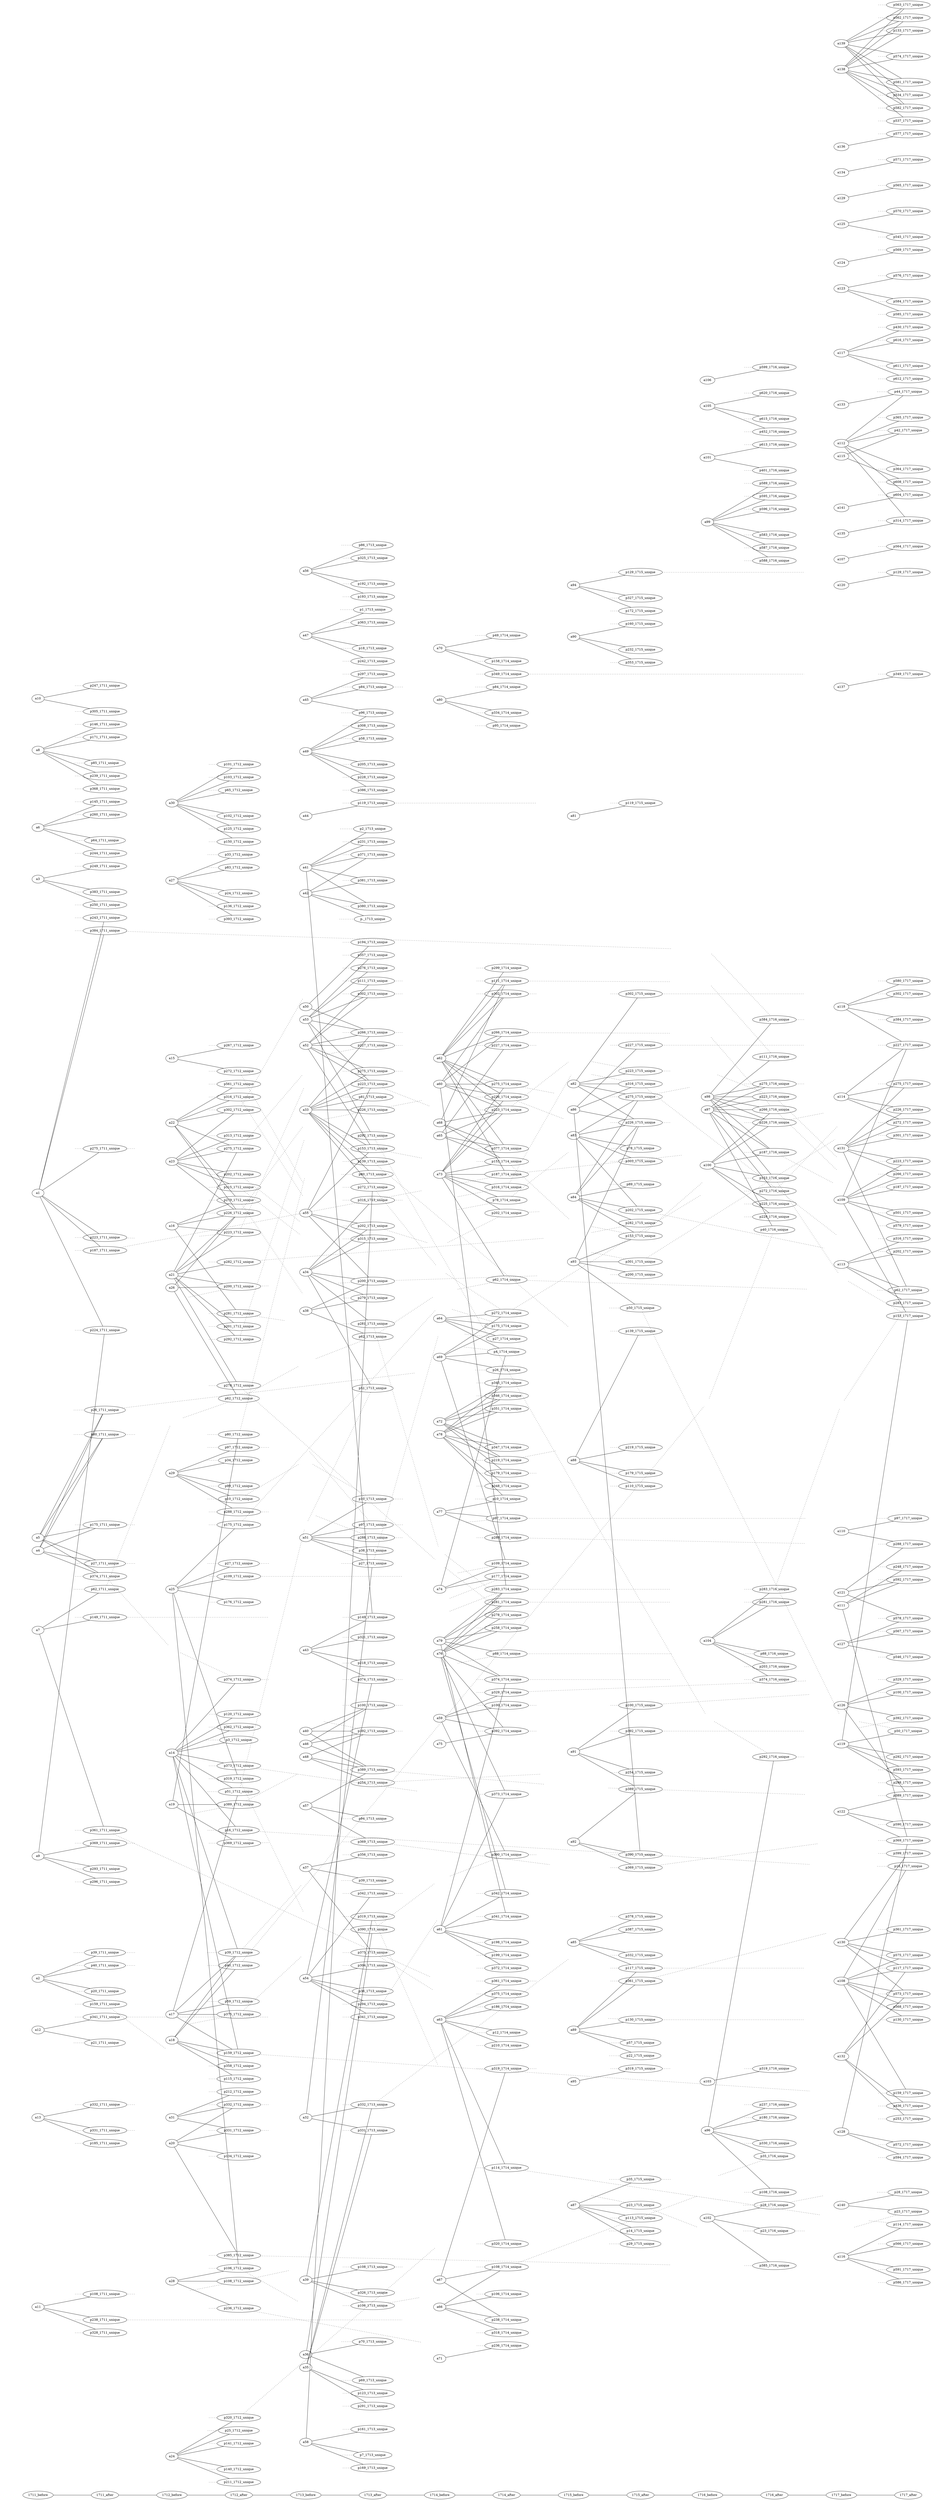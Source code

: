 graph G {
nodesep=0.3;
rankdir=LR;
splines=False;
"1711_after" -- "1712_before";
"1711_before" -- "1711_after";
"1712_after" -- "1713_before";
"1712_before" -- "1712_after";
"1713_after" -- "1714_before";
"1713_before" -- "1713_after";
"1714_after" -- "1715_before";
"1714_before" -- "1714_after";
"1715_after" -- "1716_before";
"1715_before" -- "1715_after";
"1716_after" -- "1717_before";
"1716_before" -- "1716_after";
"1717_before" -- "1717_after";
p243_1711_uniquedocumentTime [rank=0, style=invis];
p243_1711_unique [rank=1];
p243_1711_uniquedocumentTime -- p243_1711_unique  [edgeType=person_time, style=dotted, weight=1000000];
p384_1711_uniquedocumentTime [rank=0, style=invis];
p384_1711_unique [rank=1];
p384_1711_uniquedocumentTime -- p384_1711_unique  [edgeType=person_time, style=dotted, weight=1000000];
p384_1711_unique -- p384_1716_uniquedocumentTime  [edgeType=person_time, style=dotted, weight=1000000];
p384_1716_uniquedocumentTime [rank=10, style=invis];
p384_1716_unique [rank=11];
p384_1716_uniquedocumentTime -- p384_1716_unique  [edgeType=person_time, style=dotted, weight=1000000];
p384_1716_unique -- p384_1717_uniquedocumentTime  [edgeType=person_time, style=dotted, weight=1000000];
p384_1717_uniquedocumentTime [rank=12, style=invis];
p384_1717_unique [rank=13];
p384_1717_uniquedocumentTime -- p384_1717_unique  [edgeType=person_time, style=dotted, weight=1000000];
p187_1711_uniquedocumentTime [rank=0, style=invis];
p187_1711_unique [rank=1];
p187_1711_uniquedocumentTime -- p187_1711_unique  [edgeType=person_time, style=dotted, weight=1000000];
p187_1711_unique -- p187_1714_uniquedocumentTime  [edgeType=person_time, style=dotted, weight=1000000];
p187_1714_uniquedocumentTime [rank=6, style=invis];
p187_1714_unique [rank=7];
p187_1714_uniquedocumentTime -- p187_1714_unique  [edgeType=person_time, style=dotted, weight=1000000];
p187_1714_unique -- p187_1716_uniquedocumentTime  [edgeType=person_time, style=dotted, weight=1000000];
p187_1716_uniquedocumentTime [rank=10, style=invis];
p187_1716_unique [rank=11];
p187_1716_uniquedocumentTime -- p187_1716_unique  [edgeType=person_time, style=dotted, weight=1000000];
p187_1716_unique -- p187_1717_uniquedocumentTime  [edgeType=person_time, style=dotted, weight=1000000];
p187_1717_uniquedocumentTime [rank=12, style=invis];
p187_1717_unique [rank=13];
p187_1717_uniquedocumentTime -- p187_1717_unique  [edgeType=person_time, style=dotted, weight=1000000];
p223_1711_uniquedocumentTime [rank=0, style=invis];
p223_1711_unique [rank=1];
p223_1711_uniquedocumentTime -- p223_1711_unique  [edgeType=person_time, style=dotted, weight=1000000];
p223_1711_unique -- p223_1712_uniquedocumentTime  [edgeType=person_time, style=dotted, weight=1000000];
p223_1712_uniquedocumentTime [rank=2, style=invis];
p223_1712_unique [rank=3];
p223_1712_uniquedocumentTime -- p223_1712_unique  [edgeType=person_time, style=dotted, weight=1000000];
p223_1712_unique -- p223_1713_uniquedocumentTime  [edgeType=person_time, style=dotted, weight=1000000];
p223_1713_uniquedocumentTime [rank=4, style=invis];
p223_1713_unique [rank=5];
p223_1713_uniquedocumentTime -- p223_1713_unique  [edgeType=person_time, style=dotted, weight=1000000];
p223_1713_unique -- p223_1714_uniquedocumentTime  [edgeType=person_time, style=dotted, weight=1000000];
p223_1714_uniquedocumentTime [rank=6, style=invis];
p223_1714_unique [rank=7];
p223_1714_uniquedocumentTime -- p223_1714_unique  [edgeType=person_time, style=dotted, weight=1000000];
p223_1714_unique -- p223_1715_uniquedocumentTime  [edgeType=person_time, style=dotted, weight=1000000];
p223_1715_uniquedocumentTime [rank=8, style=invis];
p223_1715_unique [rank=9];
p223_1715_uniquedocumentTime -- p223_1715_unique  [edgeType=person_time, style=dotted, weight=1000000];
p223_1715_unique -- p223_1716_uniquedocumentTime  [edgeType=person_time, style=dotted, weight=1000000];
p223_1716_uniquedocumentTime [rank=10, style=invis];
p223_1716_unique [rank=11];
p223_1716_uniquedocumentTime -- p223_1716_unique  [edgeType=person_time, style=dotted, weight=1000000];
p223_1716_unique -- p223_1717_uniquedocumentTime  [edgeType=person_time, style=dotted, weight=1000000];
p223_1717_uniquedocumentTime [rank=12, style=invis];
p223_1717_unique [rank=13];
p223_1717_uniquedocumentTime -- p223_1717_unique  [edgeType=person_time, style=dotted, weight=1000000];
p224_1711_uniquedocumentTime [rank=0, style=invis];
p224_1711_unique [rank=1];
p224_1711_uniquedocumentTime -- p224_1711_unique  [edgeType=person_time, style=dotted, weight=1000000];
p275_1711_uniquedocumentTime [rank=0, style=invis];
p275_1711_unique [rank=1];
p275_1711_uniquedocumentTime -- p275_1711_unique  [edgeType=person_time, style=dotted, weight=1000000];
p275_1711_unique -- p275_1712_uniquedocumentTime  [edgeType=person_time, style=dotted, weight=1000000];
p275_1712_uniquedocumentTime [rank=2, style=invis];
p275_1712_unique [rank=3];
p275_1712_uniquedocumentTime -- p275_1712_unique  [edgeType=person_time, style=dotted, weight=1000000];
p275_1712_unique -- p275_1713_uniquedocumentTime  [edgeType=person_time, style=dotted, weight=1000000];
p275_1713_uniquedocumentTime [rank=4, style=invis];
p275_1713_unique [rank=5];
p275_1713_uniquedocumentTime -- p275_1713_unique  [edgeType=person_time, style=dotted, weight=1000000];
p275_1713_unique -- p275_1714_uniquedocumentTime  [edgeType=person_time, style=dotted, weight=1000000];
p275_1714_uniquedocumentTime [rank=6, style=invis];
p275_1714_unique [rank=7];
p275_1714_uniquedocumentTime -- p275_1714_unique  [edgeType=person_time, style=dotted, weight=1000000];
p275_1714_unique -- p275_1715_uniquedocumentTime  [edgeType=person_time, style=dotted, weight=1000000];
p275_1715_uniquedocumentTime [rank=8, style=invis];
p275_1715_unique [rank=9];
p275_1715_uniquedocumentTime -- p275_1715_unique  [edgeType=person_time, style=dotted, weight=1000000];
p275_1715_unique -- p275_1716_uniquedocumentTime  [edgeType=person_time, style=dotted, weight=1000000];
p275_1716_uniquedocumentTime [rank=10, style=invis];
p275_1716_unique [rank=11];
p275_1716_uniquedocumentTime -- p275_1716_unique  [edgeType=person_time, style=dotted, weight=1000000];
p275_1716_unique -- p275_1717_uniquedocumentTime  [edgeType=person_time, style=dotted, weight=1000000];
p275_1717_uniquedocumentTime [rank=12, style=invis];
p275_1717_unique [rank=13];
p275_1717_uniquedocumentTime -- p275_1717_unique  [edgeType=person_time, style=dotted, weight=1000000];
p20_1711_uniquedocumentTime [rank=0, style=invis];
p20_1711_unique [rank=1];
p20_1711_uniquedocumentTime -- p20_1711_unique  [edgeType=person_time, style=dotted, weight=1000000];
p39_1711_uniquedocumentTime [rank=0, style=invis];
p39_1711_unique [rank=1];
p39_1711_uniquedocumentTime -- p39_1711_unique  [edgeType=person_time, style=dotted, weight=1000000];
p39_1711_unique -- p39_1712_uniquedocumentTime  [edgeType=person_time, style=dotted, weight=1000000];
p39_1712_uniquedocumentTime [rank=2, style=invis];
p39_1712_unique [rank=3];
p39_1712_uniquedocumentTime -- p39_1712_unique  [edgeType=person_time, style=dotted, weight=1000000];
p39_1712_unique -- p39_1713_uniquedocumentTime  [edgeType=person_time, style=dotted, weight=1000000];
p39_1713_uniquedocumentTime [rank=4, style=invis];
p39_1713_unique [rank=5];
p39_1713_uniquedocumentTime -- p39_1713_unique  [edgeType=person_time, style=dotted, weight=1000000];
p40_1711_uniquedocumentTime [rank=0, style=invis];
p40_1711_unique [rank=1];
p40_1711_uniquedocumentTime -- p40_1711_unique  [edgeType=person_time, style=dotted, weight=1000000];
p40_1711_unique -- p40_1712_uniquedocumentTime  [edgeType=person_time, style=dotted, weight=1000000];
p40_1712_uniquedocumentTime [rank=2, style=invis];
p40_1712_unique [rank=3];
p40_1712_uniquedocumentTime -- p40_1712_unique  [edgeType=person_time, style=dotted, weight=1000000];
p40_1712_unique -- p40_1716_uniquedocumentTime  [edgeType=person_time, style=dotted, weight=1000000];
p40_1716_uniquedocumentTime [rank=10, style=invis];
p40_1716_unique [rank=11];
p40_1716_uniquedocumentTime -- p40_1716_unique  [edgeType=person_time, style=dotted, weight=1000000];
p159_1711_uniquedocumentTime [rank=0, style=invis];
p159_1711_unique [rank=1];
p159_1711_uniquedocumentTime -- p159_1711_unique  [edgeType=person_time, style=dotted, weight=1000000];
p159_1711_unique -- p159_1712_uniquedocumentTime  [edgeType=person_time, style=dotted, weight=1000000];
p159_1712_uniquedocumentTime [rank=2, style=invis];
p159_1712_unique [rank=3];
p159_1712_uniquedocumentTime -- p159_1712_unique  [edgeType=person_time, style=dotted, weight=1000000];
p159_1712_unique -- p159_1717_uniquedocumentTime  [edgeType=person_time, style=dotted, weight=1000000];
p159_1717_uniquedocumentTime [rank=12, style=invis];
p159_1717_unique [rank=13];
p159_1717_uniquedocumentTime -- p159_1717_unique  [edgeType=person_time, style=dotted, weight=1000000];
p249_1711_uniquedocumentTime [rank=0, style=invis];
p249_1711_unique [rank=1];
p249_1711_uniquedocumentTime -- p249_1711_unique  [edgeType=person_time, style=dotted, weight=1000000];
p383_1711_uniquedocumentTime [rank=0, style=invis];
p383_1711_unique [rank=1];
p383_1711_uniquedocumentTime -- p383_1711_unique  [edgeType=person_time, style=dotted, weight=1000000];
p250_1711_uniquedocumentTime [rank=0, style=invis];
p250_1711_unique [rank=1];
p250_1711_uniquedocumentTime -- p250_1711_unique  [edgeType=person_time, style=dotted, weight=1000000];
p27_1711_uniquedocumentTime [rank=0, style=invis];
p27_1711_unique [rank=1];
p27_1711_uniquedocumentTime -- p27_1711_unique  [edgeType=person_time, style=dotted, weight=1000000];
p27_1711_unique -- p27_1712_uniquedocumentTime  [edgeType=person_time, style=dotted, weight=1000000];
p27_1712_uniquedocumentTime [rank=2, style=invis];
p27_1712_unique [rank=3];
p27_1712_uniquedocumentTime -- p27_1712_unique  [edgeType=person_time, style=dotted, weight=1000000];
p27_1712_unique -- p27_1713_uniquedocumentTime  [edgeType=person_time, style=dotted, weight=1000000];
p27_1713_uniquedocumentTime [rank=4, style=invis];
p27_1713_unique [rank=5];
p27_1713_uniquedocumentTime -- p27_1713_unique  [edgeType=person_time, style=dotted, weight=1000000];
p27_1713_unique -- p27_1714_uniquedocumentTime  [edgeType=person_time, style=dotted, weight=1000000];
p27_1714_uniquedocumentTime [rank=6, style=invis];
p27_1714_unique [rank=7];
p27_1714_uniquedocumentTime -- p27_1714_unique  [edgeType=person_time, style=dotted, weight=1000000];
p175_1711_uniquedocumentTime [rank=0, style=invis];
p175_1711_unique [rank=1];
p175_1711_uniquedocumentTime -- p175_1711_unique  [edgeType=person_time, style=dotted, weight=1000000];
p175_1711_unique -- p175_1712_uniquedocumentTime  [edgeType=person_time, style=dotted, weight=1000000];
p175_1712_uniquedocumentTime [rank=2, style=invis];
p175_1712_unique [rank=3];
p175_1712_uniquedocumentTime -- p175_1712_unique  [edgeType=person_time, style=dotted, weight=1000000];
p175_1712_unique -- p175_1714_uniquedocumentTime  [edgeType=person_time, style=dotted, weight=1000000];
p175_1714_uniquedocumentTime [rank=6, style=invis];
p175_1714_unique [rank=7];
p175_1714_uniquedocumentTime -- p175_1714_unique  [edgeType=person_time, style=dotted, weight=1000000];
p26_1711_uniquedocumentTime [rank=0, style=invis];
p26_1711_unique [rank=1];
p26_1711_uniquedocumentTime -- p26_1711_unique  [edgeType=person_time, style=dotted, weight=1000000];
p26_1711_unique -- p26_1714_uniquedocumentTime  [edgeType=person_time, style=dotted, weight=1000000];
p26_1714_uniquedocumentTime [rank=6, style=invis];
p26_1714_unique [rank=7];
p26_1714_uniquedocumentTime -- p26_1714_unique  [edgeType=person_time, style=dotted, weight=1000000];
p80_1711_uniquedocumentTime [rank=0, style=invis];
p80_1711_unique [rank=1];
p80_1711_uniquedocumentTime -- p80_1711_unique  [edgeType=person_time, style=dotted, weight=1000000];
p80_1711_unique -- p80_1712_uniquedocumentTime  [edgeType=person_time, style=dotted, weight=1000000];
p80_1712_uniquedocumentTime [rank=2, style=invis];
p80_1712_unique [rank=3];
p80_1712_uniquedocumentTime -- p80_1712_unique  [edgeType=person_time, style=dotted, weight=1000000];
p80_1712_unique -- p80_1713_uniquedocumentTime  [edgeType=person_time, style=dotted, weight=1000000];
p80_1713_uniquedocumentTime [rank=4, style=invis];
p80_1713_unique [rank=5];
p80_1713_uniquedocumentTime -- p80_1713_unique  [edgeType=person_time, style=dotted, weight=1000000];
p374_1711_uniquedocumentTime [rank=0, style=invis];
p374_1711_unique [rank=1];
p374_1711_uniquedocumentTime -- p374_1711_unique  [edgeType=person_time, style=dotted, weight=1000000];
p374_1711_unique -- p374_1712_uniquedocumentTime  [edgeType=person_time, style=dotted, weight=1000000];
p374_1712_uniquedocumentTime [rank=2, style=invis];
p374_1712_unique [rank=3];
p374_1712_uniquedocumentTime -- p374_1712_unique  [edgeType=person_time, style=dotted, weight=1000000];
p374_1712_unique -- p374_1713_uniquedocumentTime  [edgeType=person_time, style=dotted, weight=1000000];
p374_1713_uniquedocumentTime [rank=4, style=invis];
p374_1713_unique [rank=5];
p374_1713_uniquedocumentTime -- p374_1713_unique  [edgeType=person_time, style=dotted, weight=1000000];
p374_1713_unique -- p374_1714_uniquedocumentTime  [edgeType=person_time, style=dotted, weight=1000000];
p374_1714_uniquedocumentTime [rank=6, style=invis];
p374_1714_unique [rank=7];
p374_1714_uniquedocumentTime -- p374_1714_unique  [edgeType=person_time, style=dotted, weight=1000000];
p374_1714_unique -- p374_1716_uniquedocumentTime  [edgeType=person_time, style=dotted, weight=1000000];
p374_1716_uniquedocumentTime [rank=10, style=invis];
p374_1716_unique [rank=11];
p374_1716_uniquedocumentTime -- p374_1716_unique  [edgeType=person_time, style=dotted, weight=1000000];
p145_1711_uniquedocumentTime [rank=0, style=invis];
p145_1711_unique [rank=1];
p145_1711_uniquedocumentTime -- p145_1711_unique  [edgeType=person_time, style=dotted, weight=1000000];
p260_1711_uniquedocumentTime [rank=0, style=invis];
p260_1711_unique [rank=1];
p260_1711_uniquedocumentTime -- p260_1711_unique  [edgeType=person_time, style=dotted, weight=1000000];
p64_1711_uniquedocumentTime [rank=0, style=invis];
p64_1711_unique [rank=1];
p64_1711_uniquedocumentTime -- p64_1711_unique  [edgeType=person_time, style=dotted, weight=1000000];
p244_1711_uniquedocumentTime [rank=0, style=invis];
p244_1711_unique [rank=1];
p244_1711_uniquedocumentTime -- p244_1711_unique  [edgeType=person_time, style=dotted, weight=1000000];
p62_1711_uniquedocumentTime [rank=0, style=invis];
p62_1711_unique [rank=1];
p62_1711_uniquedocumentTime -- p62_1711_unique  [edgeType=person_time, style=dotted, weight=1000000];
p62_1711_unique -- p62_1712_uniquedocumentTime  [edgeType=person_time, style=dotted, weight=1000000];
p62_1712_uniquedocumentTime [rank=2, style=invis];
p62_1712_unique [rank=3];
p62_1712_uniquedocumentTime -- p62_1712_unique  [edgeType=person_time, style=dotted, weight=1000000];
p62_1712_unique -- p62_1713_uniquedocumentTime  [edgeType=person_time, style=dotted, weight=1000000];
p62_1713_uniquedocumentTime [rank=4, style=invis];
p62_1713_unique [rank=5];
p62_1713_uniquedocumentTime -- p62_1713_unique  [edgeType=person_time, style=dotted, weight=1000000];
p62_1713_unique -- p62_1714_uniquedocumentTime  [edgeType=person_time, style=dotted, weight=1000000];
p62_1714_uniquedocumentTime [rank=6, style=invis];
p62_1714_unique [rank=7];
p62_1714_uniquedocumentTime -- p62_1714_unique  [edgeType=person_time, style=dotted, weight=1000000];
p62_1714_unique -- p62_1717_uniquedocumentTime  [edgeType=person_time, style=dotted, weight=1000000];
p62_1717_uniquedocumentTime [rank=12, style=invis];
p62_1717_unique [rank=13];
p62_1717_uniquedocumentTime -- p62_1717_unique  [edgeType=person_time, style=dotted, weight=1000000];
p149_1711_uniquedocumentTime [rank=0, style=invis];
p149_1711_unique [rank=1];
p149_1711_uniquedocumentTime -- p149_1711_unique  [edgeType=person_time, style=dotted, weight=1000000];
p149_1711_unique -- p149_1713_uniquedocumentTime  [edgeType=person_time, style=dotted, weight=1000000];
p149_1713_uniquedocumentTime [rank=4, style=invis];
p149_1713_unique [rank=5];
p149_1713_uniquedocumentTime -- p149_1713_unique  [edgeType=person_time, style=dotted, weight=1000000];
p361_1711_uniquedocumentTime [rank=0, style=invis];
p361_1711_unique [rank=1];
p361_1711_uniquedocumentTime -- p361_1711_unique  [edgeType=person_time, style=dotted, weight=1000000];
p361_1711_unique -- p361_1714_uniquedocumentTime  [edgeType=person_time, style=dotted, weight=1000000];
p361_1714_uniquedocumentTime [rank=6, style=invis];
p361_1714_unique [rank=7];
p361_1714_uniquedocumentTime -- p361_1714_unique  [edgeType=person_time, style=dotted, weight=1000000];
p361_1714_unique -- p361_1715_uniquedocumentTime  [edgeType=person_time, style=dotted, weight=1000000];
p361_1715_uniquedocumentTime [rank=8, style=invis];
p361_1715_unique [rank=9];
p361_1715_uniquedocumentTime -- p361_1715_unique  [edgeType=person_time, style=dotted, weight=1000000];
p361_1715_unique -- p361_1717_uniquedocumentTime  [edgeType=person_time, style=dotted, weight=1000000];
p361_1717_uniquedocumentTime [rank=12, style=invis];
p361_1717_unique [rank=13];
p361_1717_uniquedocumentTime -- p361_1717_unique  [edgeType=person_time, style=dotted, weight=1000000];
p146_1711_uniquedocumentTime [rank=0, style=invis];
p146_1711_unique [rank=1];
p146_1711_uniquedocumentTime -- p146_1711_unique  [edgeType=person_time, style=dotted, weight=1000000];
p171_1711_uniquedocumentTime [rank=0, style=invis];
p171_1711_unique [rank=1];
p171_1711_uniquedocumentTime -- p171_1711_unique  [edgeType=person_time, style=dotted, weight=1000000];
p85_1711_uniquedocumentTime [rank=0, style=invis];
p85_1711_unique [rank=1];
p85_1711_uniquedocumentTime -- p85_1711_unique  [edgeType=person_time, style=dotted, weight=1000000];
p239_1711_uniquedocumentTime [rank=0, style=invis];
p239_1711_unique [rank=1];
p239_1711_uniquedocumentTime -- p239_1711_unique  [edgeType=person_time, style=dotted, weight=1000000];
p368_1711_uniquedocumentTime [rank=0, style=invis];
p368_1711_unique [rank=1];
p368_1711_uniquedocumentTime -- p368_1711_unique  [edgeType=person_time, style=dotted, weight=1000000];
p293_1711_uniquedocumentTime [rank=0, style=invis];
p293_1711_unique [rank=1];
p293_1711_uniquedocumentTime -- p293_1711_unique  [edgeType=person_time, style=dotted, weight=1000000];
p369_1711_uniquedocumentTime [rank=0, style=invis];
p369_1711_unique [rank=1];
p369_1711_uniquedocumentTime -- p369_1711_unique  [edgeType=person_time, style=dotted, weight=1000000];
p369_1711_unique -- p369_1712_uniquedocumentTime  [edgeType=person_time, style=dotted, weight=1000000];
p369_1712_uniquedocumentTime [rank=2, style=invis];
p369_1712_unique [rank=3];
p369_1712_uniquedocumentTime -- p369_1712_unique  [edgeType=person_time, style=dotted, weight=1000000];
p369_1712_unique -- p369_1713_uniquedocumentTime  [edgeType=person_time, style=dotted, weight=1000000];
p369_1713_uniquedocumentTime [rank=4, style=invis];
p369_1713_unique [rank=5];
p369_1713_uniquedocumentTime -- p369_1713_unique  [edgeType=person_time, style=dotted, weight=1000000];
p369_1713_unique -- p369_1715_uniquedocumentTime  [edgeType=person_time, style=dotted, weight=1000000];
p369_1715_uniquedocumentTime [rank=8, style=invis];
p369_1715_unique [rank=9];
p369_1715_uniquedocumentTime -- p369_1715_unique  [edgeType=person_time, style=dotted, weight=1000000];
p369_1715_unique -- p369_1717_uniquedocumentTime  [edgeType=person_time, style=dotted, weight=1000000];
p369_1717_uniquedocumentTime [rank=12, style=invis];
p369_1717_unique [rank=13];
p369_1717_uniquedocumentTime -- p369_1717_unique  [edgeType=person_time, style=dotted, weight=1000000];
p296_1711_uniquedocumentTime [rank=0, style=invis];
p296_1711_unique [rank=1];
p296_1711_uniquedocumentTime -- p296_1711_unique  [edgeType=person_time, style=dotted, weight=1000000];
p247_1711_uniquedocumentTime [rank=0, style=invis];
p247_1711_unique [rank=1];
p247_1711_uniquedocumentTime -- p247_1711_unique  [edgeType=person_time, style=dotted, weight=1000000];
p305_1711_uniquedocumentTime [rank=0, style=invis];
p305_1711_unique [rank=1];
p305_1711_uniquedocumentTime -- p305_1711_unique  [edgeType=person_time, style=dotted, weight=1000000];
p328_1711_uniquedocumentTime [rank=0, style=invis];
p328_1711_unique [rank=1];
p328_1711_uniquedocumentTime -- p328_1711_unique  [edgeType=person_time, style=dotted, weight=1000000];
p108_1711_uniquedocumentTime [rank=0, style=invis];
p108_1711_unique [rank=1];
p108_1711_uniquedocumentTime -- p108_1711_unique  [edgeType=person_time, style=dotted, weight=1000000];
p108_1711_unique -- p108_1712_uniquedocumentTime  [edgeType=person_time, style=dotted, weight=1000000];
p108_1712_uniquedocumentTime [rank=2, style=invis];
p108_1712_unique [rank=3];
p108_1712_uniquedocumentTime -- p108_1712_unique  [edgeType=person_time, style=dotted, weight=1000000];
p108_1712_unique -- p108_1713_uniquedocumentTime  [edgeType=person_time, style=dotted, weight=1000000];
p108_1713_uniquedocumentTime [rank=4, style=invis];
p108_1713_unique [rank=5];
p108_1713_uniquedocumentTime -- p108_1713_unique  [edgeType=person_time, style=dotted, weight=1000000];
p108_1713_unique -- p108_1714_uniquedocumentTime  [edgeType=person_time, style=dotted, weight=1000000];
p108_1714_uniquedocumentTime [rank=6, style=invis];
p108_1714_unique [rank=7];
p108_1714_uniquedocumentTime -- p108_1714_unique  [edgeType=person_time, style=dotted, weight=1000000];
p108_1714_unique -- p108_1716_uniquedocumentTime  [edgeType=person_time, style=dotted, weight=1000000];
p108_1716_uniquedocumentTime [rank=10, style=invis];
p108_1716_unique [rank=11];
p108_1716_uniquedocumentTime -- p108_1716_unique  [edgeType=person_time, style=dotted, weight=1000000];
p238_1711_uniquedocumentTime [rank=0, style=invis];
p238_1711_unique [rank=1];
p238_1711_uniquedocumentTime -- p238_1711_unique  [edgeType=person_time, style=dotted, weight=1000000];
p238_1711_unique -- p238_1714_uniquedocumentTime  [edgeType=person_time, style=dotted, weight=1000000];
p238_1714_uniquedocumentTime [rank=6, style=invis];
p238_1714_unique [rank=7];
p238_1714_uniquedocumentTime -- p238_1714_unique  [edgeType=person_time, style=dotted, weight=1000000];
p21_1711_uniquedocumentTime [rank=0, style=invis];
p21_1711_unique [rank=1];
p21_1711_uniquedocumentTime -- p21_1711_unique  [edgeType=person_time, style=dotted, weight=1000000];
p341_1711_uniquedocumentTime [rank=0, style=invis];
p341_1711_unique [rank=1];
p341_1711_uniquedocumentTime -- p341_1711_unique  [edgeType=person_time, style=dotted, weight=1000000];
p341_1711_unique -- p341_1713_uniquedocumentTime  [edgeType=person_time, style=dotted, weight=1000000];
p341_1713_uniquedocumentTime [rank=4, style=invis];
p341_1713_unique [rank=5];
p341_1713_uniquedocumentTime -- p341_1713_unique  [edgeType=person_time, style=dotted, weight=1000000];
p341_1713_unique -- p341_1714_uniquedocumentTime  [edgeType=person_time, style=dotted, weight=1000000];
p341_1714_uniquedocumentTime [rank=6, style=invis];
p341_1714_unique [rank=7];
p341_1714_uniquedocumentTime -- p341_1714_unique  [edgeType=person_time, style=dotted, weight=1000000];
p185_1711_uniquedocumentTime [rank=0, style=invis];
p185_1711_unique [rank=1];
p185_1711_uniquedocumentTime -- p185_1711_unique  [edgeType=person_time, style=dotted, weight=1000000];
p332_1711_uniquedocumentTime [rank=0, style=invis];
p332_1711_unique [rank=1];
p332_1711_uniquedocumentTime -- p332_1711_unique  [edgeType=person_time, style=dotted, weight=1000000];
p332_1711_unique -- p332_1712_uniquedocumentTime  [edgeType=person_time, style=dotted, weight=1000000];
p332_1712_uniquedocumentTime [rank=2, style=invis];
p332_1712_unique [rank=3];
p332_1712_uniquedocumentTime -- p332_1712_unique  [edgeType=person_time, style=dotted, weight=1000000];
p332_1712_unique -- p332_1713_uniquedocumentTime  [edgeType=person_time, style=dotted, weight=1000000];
p332_1713_uniquedocumentTime [rank=4, style=invis];
p332_1713_unique [rank=5];
p332_1713_uniquedocumentTime -- p332_1713_unique  [edgeType=person_time, style=dotted, weight=1000000];
p332_1713_unique -- p332_1715_uniquedocumentTime  [edgeType=person_time, style=dotted, weight=1000000];
p332_1715_uniquedocumentTime [rank=8, style=invis];
p332_1715_unique [rank=9];
p332_1715_uniquedocumentTime -- p332_1715_unique  [edgeType=person_time, style=dotted, weight=1000000];
p331_1711_uniquedocumentTime [rank=0, style=invis];
p331_1711_unique [rank=1];
p331_1711_uniquedocumentTime -- p331_1711_unique  [edgeType=person_time, style=dotted, weight=1000000];
p331_1711_unique -- p331_1712_uniquedocumentTime  [edgeType=person_time, style=dotted, weight=1000000];
p331_1712_uniquedocumentTime [rank=2, style=invis];
p331_1712_unique [rank=3];
p331_1712_uniquedocumentTime -- p331_1712_unique  [edgeType=person_time, style=dotted, weight=1000000];
p331_1712_unique -- p331_1713_uniquedocumentTime  [edgeType=person_time, style=dotted, weight=1000000];
p331_1713_uniquedocumentTime [rank=4, style=invis];
p331_1713_unique [rank=5];
p331_1713_uniquedocumentTime -- p331_1713_unique  [edgeType=person_time, style=dotted, weight=1000000];
p120_1712_uniquedocumentTime [rank=2, style=invis];
p120_1712_unique [rank=3];
p120_1712_uniquedocumentTime -- p120_1712_unique  [edgeType=person_time, style=dotted, weight=1000000];
p362_1712_uniquedocumentTime [rank=2, style=invis];
p362_1712_unique [rank=3];
p362_1712_uniquedocumentTime -- p362_1712_unique  [edgeType=person_time, style=dotted, weight=1000000];
p3_1712_uniquedocumentTime [rank=2, style=invis];
p3_1712_unique [rank=3];
p3_1712_uniquedocumentTime -- p3_1712_unique  [edgeType=person_time, style=dotted, weight=1000000];
p16_1712_uniquedocumentTime [rank=2, style=invis];
p16_1712_unique [rank=3];
p16_1712_uniquedocumentTime -- p16_1712_unique  [edgeType=person_time, style=dotted, weight=1000000];
p16_1712_unique -- p16_1717_uniquedocumentTime  [edgeType=person_time, style=dotted, weight=1000000];
p16_1717_uniquedocumentTime [rank=12, style=invis];
p16_1717_unique [rank=13];
p16_1717_uniquedocumentTime -- p16_1717_unique  [edgeType=person_time, style=dotted, weight=1000000];
p51_1712_uniquedocumentTime [rank=2, style=invis];
p51_1712_unique [rank=3];
p51_1712_uniquedocumentTime -- p51_1712_unique  [edgeType=person_time, style=dotted, weight=1000000];
p51_1712_unique -- p51_1713_uniquedocumentTime  [edgeType=person_time, style=dotted, weight=1000000];
p51_1713_uniquedocumentTime [rank=4, style=invis];
p51_1713_unique [rank=5];
p51_1713_uniquedocumentTime -- p51_1713_unique  [edgeType=person_time, style=dotted, weight=1000000];
p373_1712_uniquedocumentTime [rank=2, style=invis];
p373_1712_unique [rank=3];
p373_1712_uniquedocumentTime -- p373_1712_unique  [edgeType=person_time, style=dotted, weight=1000000];
p373_1712_unique -- p373_1714_uniquedocumentTime  [edgeType=person_time, style=dotted, weight=1000000];
p373_1714_uniquedocumentTime [rank=6, style=invis];
p373_1714_unique [rank=7];
p373_1714_uniquedocumentTime -- p373_1714_unique  [edgeType=person_time, style=dotted, weight=1000000];
p272_1712_uniquedocumentTime [rank=2, style=invis];
p272_1712_unique [rank=3];
p272_1712_uniquedocumentTime -- p272_1712_unique  [edgeType=person_time, style=dotted, weight=1000000];
p272_1712_unique -- p272_1713_uniquedocumentTime  [edgeType=person_time, style=dotted, weight=1000000];
p272_1713_uniquedocumentTime [rank=4, style=invis];
p272_1713_unique [rank=5];
p272_1713_uniquedocumentTime -- p272_1713_unique  [edgeType=person_time, style=dotted, weight=1000000];
p272_1713_unique -- p272_1714_uniquedocumentTime  [edgeType=person_time, style=dotted, weight=1000000];
p272_1714_uniquedocumentTime [rank=6, style=invis];
p272_1714_unique [rank=7];
p272_1714_uniquedocumentTime -- p272_1714_unique  [edgeType=person_time, style=dotted, weight=1000000];
p272_1714_unique -- p272_1716_uniquedocumentTime  [edgeType=person_time, style=dotted, weight=1000000];
p272_1716_uniquedocumentTime [rank=10, style=invis];
p272_1716_unique [rank=11];
p272_1716_uniquedocumentTime -- p272_1716_unique  [edgeType=person_time, style=dotted, weight=1000000];
p272_1716_unique -- p272_1717_uniquedocumentTime  [edgeType=person_time, style=dotted, weight=1000000];
p272_1717_uniquedocumentTime [rank=12, style=invis];
p272_1717_unique [rank=13];
p272_1717_uniquedocumentTime -- p272_1717_unique  [edgeType=person_time, style=dotted, weight=1000000];
p267_1712_uniquedocumentTime [rank=2, style=invis];
p267_1712_unique [rank=3];
p267_1712_uniquedocumentTime -- p267_1712_unique  [edgeType=person_time, style=dotted, weight=1000000];
p279_1712_uniquedocumentTime [rank=2, style=invis];
p279_1712_unique [rank=3];
p279_1712_uniquedocumentTime -- p279_1712_unique  [edgeType=person_time, style=dotted, weight=1000000];
p279_1712_unique -- p279_1713_uniquedocumentTime  [edgeType=person_time, style=dotted, weight=1000000];
p279_1713_uniquedocumentTime [rank=4, style=invis];
p279_1713_unique [rank=5];
p279_1713_uniquedocumentTime -- p279_1713_unique  [edgeType=person_time, style=dotted, weight=1000000];
p226_1712_uniquedocumentTime [rank=2, style=invis];
p226_1712_unique [rank=3];
p226_1712_uniquedocumentTime -- p226_1712_unique  [edgeType=person_time, style=dotted, weight=1000000];
p226_1712_unique -- p226_1713_uniquedocumentTime  [edgeType=person_time, style=dotted, weight=1000000];
p226_1713_uniquedocumentTime [rank=4, style=invis];
p226_1713_unique [rank=5];
p226_1713_uniquedocumentTime -- p226_1713_unique  [edgeType=person_time, style=dotted, weight=1000000];
p226_1713_unique -- p226_1714_uniquedocumentTime  [edgeType=person_time, style=dotted, weight=1000000];
p226_1714_uniquedocumentTime [rank=6, style=invis];
p226_1714_unique [rank=7];
p226_1714_uniquedocumentTime -- p226_1714_unique  [edgeType=person_time, style=dotted, weight=1000000];
p226_1714_unique -- p226_1715_uniquedocumentTime  [edgeType=person_time, style=dotted, weight=1000000];
p226_1715_uniquedocumentTime [rank=8, style=invis];
p226_1715_unique [rank=9];
p226_1715_uniquedocumentTime -- p226_1715_unique  [edgeType=person_time, style=dotted, weight=1000000];
p226_1715_unique -- p226_1716_uniquedocumentTime  [edgeType=person_time, style=dotted, weight=1000000];
p226_1716_uniquedocumentTime [rank=10, style=invis];
p226_1716_unique [rank=11];
p226_1716_uniquedocumentTime -- p226_1716_unique  [edgeType=person_time, style=dotted, weight=1000000];
p226_1716_unique -- p226_1717_uniquedocumentTime  [edgeType=person_time, style=dotted, weight=1000000];
p226_1717_uniquedocumentTime [rank=12, style=invis];
p226_1717_unique [rank=13];
p226_1717_uniquedocumentTime -- p226_1717_unique  [edgeType=person_time, style=dotted, weight=1000000];
p281_1712_uniquedocumentTime [rank=2, style=invis];
p281_1712_unique [rank=3];
p281_1712_uniquedocumentTime -- p281_1712_unique  [edgeType=person_time, style=dotted, weight=1000000];
p281_1712_unique -- p281_1713_uniquedocumentTime  [edgeType=person_time, style=dotted, weight=1000000];
p281_1713_uniquedocumentTime [rank=4, style=invis];
p281_1713_unique [rank=5];
p281_1713_uniquedocumentTime -- p281_1713_unique  [edgeType=person_time, style=dotted, weight=1000000];
p281_1713_unique -- p281_1714_uniquedocumentTime  [edgeType=person_time, style=dotted, weight=1000000];
p281_1714_uniquedocumentTime [rank=6, style=invis];
p281_1714_unique [rank=7];
p281_1714_uniquedocumentTime -- p281_1714_unique  [edgeType=person_time, style=dotted, weight=1000000];
p281_1714_unique -- p281_1716_uniquedocumentTime  [edgeType=person_time, style=dotted, weight=1000000];
p281_1716_uniquedocumentTime [rank=10, style=invis];
p281_1716_unique [rank=11];
p281_1716_uniquedocumentTime -- p281_1716_unique  [edgeType=person_time, style=dotted, weight=1000000];
p59_1712_uniquedocumentTime [rank=2, style=invis];
p59_1712_unique [rank=3];
p59_1712_uniquedocumentTime -- p59_1712_unique  [edgeType=person_time, style=dotted, weight=1000000];
p375_1712_uniquedocumentTime [rank=2, style=invis];
p375_1712_unique [rank=3];
p375_1712_uniquedocumentTime -- p375_1712_unique  [edgeType=person_time, style=dotted, weight=1000000];
p375_1712_unique -- p375_1713_uniquedocumentTime  [edgeType=person_time, style=dotted, weight=1000000];
p375_1713_uniquedocumentTime [rank=4, style=invis];
p375_1713_unique [rank=5];
p375_1713_uniquedocumentTime -- p375_1713_unique  [edgeType=person_time, style=dotted, weight=1000000];
p375_1713_unique -- p375_1714_uniquedocumentTime  [edgeType=person_time, style=dotted, weight=1000000];
p375_1714_uniquedocumentTime [rank=6, style=invis];
p375_1714_unique [rank=7];
p375_1714_uniquedocumentTime -- p375_1714_unique  [edgeType=person_time, style=dotted, weight=1000000];
p358_1712_uniquedocumentTime [rank=2, style=invis];
p358_1712_unique [rank=3];
p358_1712_uniquedocumentTime -- p358_1712_unique  [edgeType=person_time, style=dotted, weight=1000000];
p115_1712_uniquedocumentTime [rank=2, style=invis];
p115_1712_unique [rank=3];
p115_1712_uniquedocumentTime -- p115_1712_unique  [edgeType=person_time, style=dotted, weight=1000000];
p389_1712_uniquedocumentTime [rank=2, style=invis];
p389_1712_unique [rank=3];
p389_1712_uniquedocumentTime -- p389_1712_unique  [edgeType=person_time, style=dotted, weight=1000000];
p389_1712_unique -- p389_1713_uniquedocumentTime  [edgeType=person_time, style=dotted, weight=1000000];
p389_1713_uniquedocumentTime [rank=4, style=invis];
p389_1713_unique [rank=5];
p389_1713_uniquedocumentTime -- p389_1713_unique  [edgeType=person_time, style=dotted, weight=1000000];
p389_1713_unique -- p389_1715_uniquedocumentTime  [edgeType=person_time, style=dotted, weight=1000000];
p389_1715_uniquedocumentTime [rank=8, style=invis];
p389_1715_unique [rank=9];
p389_1715_uniquedocumentTime -- p389_1715_unique  [edgeType=person_time, style=dotted, weight=1000000];
p389_1715_unique -- p389_1717_uniquedocumentTime  [edgeType=person_time, style=dotted, weight=1000000];
p389_1717_uniquedocumentTime [rank=12, style=invis];
p389_1717_unique [rank=13];
p389_1717_uniquedocumentTime -- p389_1717_unique  [edgeType=person_time, style=dotted, weight=1000000];
p134_1712_uniquedocumentTime [rank=2, style=invis];
p134_1712_unique [rank=3];
p134_1712_uniquedocumentTime -- p134_1712_unique  [edgeType=person_time, style=dotted, weight=1000000];
p385_1712_uniquedocumentTime [rank=2, style=invis];
p385_1712_unique [rank=3];
p385_1712_uniquedocumentTime -- p385_1712_unique  [edgeType=person_time, style=dotted, weight=1000000];
p385_1712_unique -- p385_1716_uniquedocumentTime  [edgeType=person_time, style=dotted, weight=1000000];
p385_1716_uniquedocumentTime [rank=10, style=invis];
p385_1716_unique [rank=11];
p385_1716_uniquedocumentTime -- p385_1716_unique  [edgeType=person_time, style=dotted, weight=1000000];
p282_1712_uniquedocumentTime [rank=2, style=invis];
p282_1712_unique [rank=3];
p282_1712_uniquedocumentTime -- p282_1712_unique  [edgeType=person_time, style=dotted, weight=1000000];
p282_1712_unique -- p282_1715_uniquedocumentTime  [edgeType=person_time, style=dotted, weight=1000000];
p282_1715_uniquedocumentTime [rank=8, style=invis];
p282_1715_unique [rank=9];
p282_1715_uniquedocumentTime -- p282_1715_unique  [edgeType=person_time, style=dotted, weight=1000000];
p200_1712_uniquedocumentTime [rank=2, style=invis];
p200_1712_unique [rank=3];
p200_1712_uniquedocumentTime -- p200_1712_unique  [edgeType=person_time, style=dotted, weight=1000000];
p200_1712_unique -- p200_1713_uniquedocumentTime  [edgeType=person_time, style=dotted, weight=1000000];
p200_1713_uniquedocumentTime [rank=4, style=invis];
p200_1713_unique [rank=5];
p200_1713_uniquedocumentTime -- p200_1713_unique  [edgeType=person_time, style=dotted, weight=1000000];
p200_1713_unique -- p200_1715_uniquedocumentTime  [edgeType=person_time, style=dotted, weight=1000000];
p200_1715_uniquedocumentTime [rank=8, style=invis];
p200_1715_unique [rank=9];
p200_1715_uniquedocumentTime -- p200_1715_unique  [edgeType=person_time, style=dotted, weight=1000000];
p201_1712_uniquedocumentTime [rank=2, style=invis];
p201_1712_unique [rank=3];
p201_1712_uniquedocumentTime -- p201_1712_unique  [edgeType=person_time, style=dotted, weight=1000000];
p278_1712_uniquedocumentTime [rank=2, style=invis];
p278_1712_unique [rank=3];
p278_1712_uniquedocumentTime -- p278_1712_unique  [edgeType=person_time, style=dotted, weight=1000000];
p278_1712_unique -- p278_1714_uniquedocumentTime  [edgeType=person_time, style=dotted, weight=1000000];
p278_1714_uniquedocumentTime [rank=6, style=invis];
p278_1714_unique [rank=7];
p278_1714_uniquedocumentTime -- p278_1714_unique  [edgeType=person_time, style=dotted, weight=1000000];
p292_1712_uniquedocumentTime [rank=2, style=invis];
p292_1712_unique [rank=3];
p292_1712_uniquedocumentTime -- p292_1712_unique  [edgeType=person_time, style=dotted, weight=1000000];
p292_1712_unique -- p292_1713_uniquedocumentTime  [edgeType=person_time, style=dotted, weight=1000000];
p292_1713_uniquedocumentTime [rank=4, style=invis];
p292_1713_unique [rank=5];
p292_1713_uniquedocumentTime -- p292_1713_unique  [edgeType=person_time, style=dotted, weight=1000000];
p292_1713_unique -- p292_1716_uniquedocumentTime  [edgeType=person_time, style=dotted, weight=1000000];
p292_1716_uniquedocumentTime [rank=10, style=invis];
p292_1716_unique [rank=11];
p292_1716_uniquedocumentTime -- p292_1716_unique  [edgeType=person_time, style=dotted, weight=1000000];
p292_1716_unique -- p292_1717_uniquedocumentTime  [edgeType=person_time, style=dotted, weight=1000000];
p292_1717_uniquedocumentTime [rank=12, style=invis];
p292_1717_unique [rank=13];
p292_1717_uniquedocumentTime -- p292_1717_unique  [edgeType=person_time, style=dotted, weight=1000000];
p316_1712_uniquedocumentTime [rank=2, style=invis];
p316_1712_unique [rank=3];
p316_1712_uniquedocumentTime -- p316_1712_unique  [edgeType=person_time, style=dotted, weight=1000000];
p316_1712_unique -- p316_1713_uniquedocumentTime  [edgeType=person_time, style=dotted, weight=1000000];
p316_1713_uniquedocumentTime [rank=4, style=invis];
p316_1713_unique [rank=5];
p316_1713_uniquedocumentTime -- p316_1713_unique  [edgeType=person_time, style=dotted, weight=1000000];
p316_1713_unique -- p316_1714_uniquedocumentTime  [edgeType=person_time, style=dotted, weight=1000000];
p316_1714_uniquedocumentTime [rank=6, style=invis];
p316_1714_unique [rank=7];
p316_1714_uniquedocumentTime -- p316_1714_unique  [edgeType=person_time, style=dotted, weight=1000000];
p316_1714_unique -- p316_1715_uniquedocumentTime  [edgeType=person_time, style=dotted, weight=1000000];
p316_1715_uniquedocumentTime [rank=8, style=invis];
p316_1715_unique [rank=9];
p316_1715_uniquedocumentTime -- p316_1715_unique  [edgeType=person_time, style=dotted, weight=1000000];
p316_1715_unique -- p316_1717_uniquedocumentTime  [edgeType=person_time, style=dotted, weight=1000000];
p316_1717_uniquedocumentTime [rank=12, style=invis];
p316_1717_unique [rank=13];
p316_1717_uniquedocumentTime -- p316_1717_unique  [edgeType=person_time, style=dotted, weight=1000000];
p561_1712_uniquedocumentTime [rank=2, style=invis];
p561_1712_unique [rank=3];
p561_1712_uniquedocumentTime -- p561_1712_unique  [edgeType=person_time, style=dotted, weight=1000000];
p302_1712_uniquedocumentTime [rank=2, style=invis];
p302_1712_unique [rank=3];
p302_1712_uniquedocumentTime -- p302_1712_unique  [edgeType=person_time, style=dotted, weight=1000000];
p302_1712_unique -- p302_1713_uniquedocumentTime  [edgeType=person_time, style=dotted, weight=1000000];
p302_1713_uniquedocumentTime [rank=4, style=invis];
p302_1713_unique [rank=5];
p302_1713_uniquedocumentTime -- p302_1713_unique  [edgeType=person_time, style=dotted, weight=1000000];
p302_1713_unique -- p302_1714_uniquedocumentTime  [edgeType=person_time, style=dotted, weight=1000000];
p302_1714_uniquedocumentTime [rank=6, style=invis];
p302_1714_unique [rank=7];
p302_1714_uniquedocumentTime -- p302_1714_unique  [edgeType=person_time, style=dotted, weight=1000000];
p302_1714_unique -- p302_1715_uniquedocumentTime  [edgeType=person_time, style=dotted, weight=1000000];
p302_1715_uniquedocumentTime [rank=8, style=invis];
p302_1715_unique [rank=9];
p302_1715_uniquedocumentTime -- p302_1715_unique  [edgeType=person_time, style=dotted, weight=1000000];
p302_1715_unique -- p302_1717_uniquedocumentTime  [edgeType=person_time, style=dotted, weight=1000000];
p302_1717_uniquedocumentTime [rank=12, style=invis];
p302_1717_unique [rank=13];
p302_1717_uniquedocumentTime -- p302_1717_unique  [edgeType=person_time, style=dotted, weight=1000000];
p202_1712_uniquedocumentTime [rank=2, style=invis];
p202_1712_unique [rank=3];
p202_1712_uniquedocumentTime -- p202_1712_unique  [edgeType=person_time, style=dotted, weight=1000000];
p202_1712_unique -- p202_1713_uniquedocumentTime  [edgeType=person_time, style=dotted, weight=1000000];
p202_1713_uniquedocumentTime [rank=4, style=invis];
p202_1713_unique [rank=5];
p202_1713_uniquedocumentTime -- p202_1713_unique  [edgeType=person_time, style=dotted, weight=1000000];
p202_1713_unique -- p202_1714_uniquedocumentTime  [edgeType=person_time, style=dotted, weight=1000000];
p202_1714_uniquedocumentTime [rank=6, style=invis];
p202_1714_unique [rank=7];
p202_1714_uniquedocumentTime -- p202_1714_unique  [edgeType=person_time, style=dotted, weight=1000000];
p202_1714_unique -- p202_1715_uniquedocumentTime  [edgeType=person_time, style=dotted, weight=1000000];
p202_1715_uniquedocumentTime [rank=8, style=invis];
p202_1715_unique [rank=9];
p202_1715_uniquedocumentTime -- p202_1715_unique  [edgeType=person_time, style=dotted, weight=1000000];
p202_1715_unique -- p202_1717_uniquedocumentTime  [edgeType=person_time, style=dotted, weight=1000000];
p202_1717_uniquedocumentTime [rank=12, style=invis];
p202_1717_unique [rank=13];
p202_1717_uniquedocumentTime -- p202_1717_unique  [edgeType=person_time, style=dotted, weight=1000000];
p315_1712_uniquedocumentTime [rank=2, style=invis];
p315_1712_unique [rank=3];
p315_1712_uniquedocumentTime -- p315_1712_unique  [edgeType=person_time, style=dotted, weight=1000000];
p315_1712_unique -- p315_1713_uniquedocumentTime  [edgeType=person_time, style=dotted, weight=1000000];
p315_1713_uniquedocumentTime [rank=4, style=invis];
p315_1713_unique [rank=5];
p315_1713_uniquedocumentTime -- p315_1713_unique  [edgeType=person_time, style=dotted, weight=1000000];
p313_1712_uniquedocumentTime [rank=2, style=invis];
p313_1712_unique [rank=3];
p313_1712_uniquedocumentTime -- p313_1712_unique  [edgeType=person_time, style=dotted, weight=1000000];
p25_1712_uniquedocumentTime [rank=2, style=invis];
p25_1712_unique [rank=3];
p25_1712_uniquedocumentTime -- p25_1712_unique  [edgeType=person_time, style=dotted, weight=1000000];
p141_1712_uniquedocumentTime [rank=2, style=invis];
p141_1712_unique [rank=3];
p141_1712_uniquedocumentTime -- p141_1712_unique  [edgeType=person_time, style=dotted, weight=1000000];
p140_1712_uniquedocumentTime [rank=2, style=invis];
p140_1712_unique [rank=3];
p140_1712_uniquedocumentTime -- p140_1712_unique  [edgeType=person_time, style=dotted, weight=1000000];
p211_1712_uniquedocumentTime [rank=2, style=invis];
p211_1712_unique [rank=3];
p211_1712_uniquedocumentTime -- p211_1712_unique  [edgeType=person_time, style=dotted, weight=1000000];
p320_1712_uniquedocumentTime [rank=2, style=invis];
p320_1712_unique [rank=3];
p320_1712_uniquedocumentTime -- p320_1712_unique  [edgeType=person_time, style=dotted, weight=1000000];
p320_1712_unique -- p320_1714_uniquedocumentTime  [edgeType=person_time, style=dotted, weight=1000000];
p320_1714_uniquedocumentTime [rank=6, style=invis];
p320_1714_unique [rank=7];
p320_1714_uniquedocumentTime -- p320_1714_unique  [edgeType=person_time, style=dotted, weight=1000000];
p109_1712_uniquedocumentTime [rank=2, style=invis];
p109_1712_unique [rank=3];
p109_1712_uniquedocumentTime -- p109_1712_unique  [edgeType=person_time, style=dotted, weight=1000000];
p109_1712_unique -- p109_1714_uniquedocumentTime  [edgeType=person_time, style=dotted, weight=1000000];
p109_1714_uniquedocumentTime [rank=6, style=invis];
p109_1714_unique [rank=7];
p109_1714_uniquedocumentTime -- p109_1714_unique  [edgeType=person_time, style=dotted, weight=1000000];
p106_1712_uniquedocumentTime [rank=2, style=invis];
p106_1712_unique [rank=3];
p106_1712_uniquedocumentTime -- p106_1712_unique  [edgeType=person_time, style=dotted, weight=1000000];
p106_1712_unique -- p106_1713_uniquedocumentTime  [edgeType=person_time, style=dotted, weight=1000000];
p106_1713_uniquedocumentTime [rank=4, style=invis];
p106_1713_unique [rank=5];
p106_1713_uniquedocumentTime -- p106_1713_unique  [edgeType=person_time, style=dotted, weight=1000000];
p106_1713_unique -- p106_1714_uniquedocumentTime  [edgeType=person_time, style=dotted, weight=1000000];
p106_1714_uniquedocumentTime [rank=6, style=invis];
p106_1714_unique [rank=7];
p106_1714_uniquedocumentTime -- p106_1714_unique  [edgeType=person_time, style=dotted, weight=1000000];
p176_1712_uniquedocumentTime [rank=2, style=invis];
p176_1712_unique [rank=3];
p176_1712_uniquedocumentTime -- p176_1712_unique  [edgeType=person_time, style=dotted, weight=1000000];
p319_1712_uniquedocumentTime [rank=2, style=invis];
p319_1712_unique [rank=3];
p319_1712_uniquedocumentTime -- p319_1712_unique  [edgeType=person_time, style=dotted, weight=1000000];
p319_1712_unique -- p319_1713_uniquedocumentTime  [edgeType=person_time, style=dotted, weight=1000000];
p319_1713_uniquedocumentTime [rank=4, style=invis];
p319_1713_unique [rank=5];
p319_1713_uniquedocumentTime -- p319_1713_unique  [edgeType=person_time, style=dotted, weight=1000000];
p319_1713_unique -- p319_1714_uniquedocumentTime  [edgeType=person_time, style=dotted, weight=1000000];
p319_1714_uniquedocumentTime [rank=6, style=invis];
p319_1714_unique [rank=7];
p319_1714_uniquedocumentTime -- p319_1714_unique  [edgeType=person_time, style=dotted, weight=1000000];
p319_1714_unique -- p319_1715_uniquedocumentTime  [edgeType=person_time, style=dotted, weight=1000000];
p319_1715_uniquedocumentTime [rank=8, style=invis];
p319_1715_unique [rank=9];
p319_1715_uniquedocumentTime -- p319_1715_unique  [edgeType=person_time, style=dotted, weight=1000000];
p319_1715_unique -- p319_1716_uniquedocumentTime  [edgeType=person_time, style=dotted, weight=1000000];
p319_1716_uniquedocumentTime [rank=10, style=invis];
p319_1716_unique [rank=11];
p319_1716_uniquedocumentTime -- p319_1716_unique  [edgeType=person_time, style=dotted, weight=1000000];
p33_1712_uniquedocumentTime [rank=2, style=invis];
p33_1712_unique [rank=3];
p33_1712_uniquedocumentTime -- p33_1712_unique  [edgeType=person_time, style=dotted, weight=1000000];
p83_1712_uniquedocumentTime [rank=2, style=invis];
p83_1712_unique [rank=3];
p83_1712_uniquedocumentTime -- p83_1712_unique  [edgeType=person_time, style=dotted, weight=1000000];
p24_1712_uniquedocumentTime [rank=2, style=invis];
p24_1712_unique [rank=3];
p24_1712_uniquedocumentTime -- p24_1712_unique  [edgeType=person_time, style=dotted, weight=1000000];
p136_1712_uniquedocumentTime [rank=2, style=invis];
p136_1712_unique [rank=3];
p136_1712_uniquedocumentTime -- p136_1712_unique  [edgeType=person_time, style=dotted, weight=1000000];
p393_1712_uniquedocumentTime [rank=2, style=invis];
p393_1712_unique [rank=3];
p393_1712_uniquedocumentTime -- p393_1712_unique  [edgeType=person_time, style=dotted, weight=1000000];
p236_1712_uniquedocumentTime [rank=2, style=invis];
p236_1712_unique [rank=3];
p236_1712_uniquedocumentTime -- p236_1712_unique  [edgeType=person_time, style=dotted, weight=1000000];
p236_1712_unique -- p236_1714_uniquedocumentTime  [edgeType=person_time, style=dotted, weight=1000000];
p236_1714_uniquedocumentTime [rank=6, style=invis];
p236_1714_unique [rank=7];
p236_1714_uniquedocumentTime -- p236_1714_unique  [edgeType=person_time, style=dotted, weight=1000000];
p34_1712_uniquedocumentTime [rank=2, style=invis];
p34_1712_unique [rank=3];
p34_1712_uniquedocumentTime -- p34_1712_unique  [edgeType=person_time, style=dotted, weight=1000000];
p99_1712_uniquedocumentTime [rank=2, style=invis];
p99_1712_unique [rank=3];
p99_1712_uniquedocumentTime -- p99_1712_unique  [edgeType=person_time, style=dotted, weight=1000000];
p10_1712_uniquedocumentTime [rank=2, style=invis];
p10_1712_unique [rank=3];
p10_1712_uniquedocumentTime -- p10_1712_unique  [edgeType=person_time, style=dotted, weight=1000000];
p10_1712_unique -- p10_1713_uniquedocumentTime  [edgeType=person_time, style=dotted, weight=1000000];
p10_1713_uniquedocumentTime [rank=4, style=invis];
p10_1713_unique [rank=5];
p10_1713_uniquedocumentTime -- p10_1713_unique  [edgeType=person_time, style=dotted, weight=1000000];
p10_1713_unique -- p10_1714_uniquedocumentTime  [edgeType=person_time, style=dotted, weight=1000000];
p10_1714_uniquedocumentTime [rank=6, style=invis];
p10_1714_unique [rank=7];
p10_1714_uniquedocumentTime -- p10_1714_unique  [edgeType=person_time, style=dotted, weight=1000000];
p97_1712_uniquedocumentTime [rank=2, style=invis];
p97_1712_unique [rank=3];
p97_1712_uniquedocumentTime -- p97_1712_unique  [edgeType=person_time, style=dotted, weight=1000000];
p97_1712_unique -- p97_1713_uniquedocumentTime  [edgeType=person_time, style=dotted, weight=1000000];
p97_1713_uniquedocumentTime [rank=4, style=invis];
p97_1713_unique [rank=5];
p97_1713_uniquedocumentTime -- p97_1713_unique  [edgeType=person_time, style=dotted, weight=1000000];
p97_1713_unique -- p97_1714_uniquedocumentTime  [edgeType=person_time, style=dotted, weight=1000000];
p97_1714_uniquedocumentTime [rank=6, style=invis];
p97_1714_unique [rank=7];
p97_1714_uniquedocumentTime -- p97_1714_unique  [edgeType=person_time, style=dotted, weight=1000000];
p97_1714_unique -- p97_1717_uniquedocumentTime  [edgeType=person_time, style=dotted, weight=1000000];
p97_1717_uniquedocumentTime [rank=12, style=invis];
p97_1717_unique [rank=13];
p97_1717_uniquedocumentTime -- p97_1717_unique  [edgeType=person_time, style=dotted, weight=1000000];
p288_1712_uniquedocumentTime [rank=2, style=invis];
p288_1712_unique [rank=3];
p288_1712_uniquedocumentTime -- p288_1712_unique  [edgeType=person_time, style=dotted, weight=1000000];
p288_1712_unique -- p288_1713_uniquedocumentTime  [edgeType=person_time, style=dotted, weight=1000000];
p288_1713_uniquedocumentTime [rank=4, style=invis];
p288_1713_unique [rank=5];
p288_1713_uniquedocumentTime -- p288_1713_unique  [edgeType=person_time, style=dotted, weight=1000000];
p288_1713_unique -- p288_1714_uniquedocumentTime  [edgeType=person_time, style=dotted, weight=1000000];
p288_1714_uniquedocumentTime [rank=6, style=invis];
p288_1714_unique [rank=7];
p288_1714_uniquedocumentTime -- p288_1714_unique  [edgeType=person_time, style=dotted, weight=1000000];
p288_1714_unique -- p288_1717_uniquedocumentTime  [edgeType=person_time, style=dotted, weight=1000000];
p288_1717_uniquedocumentTime [rank=12, style=invis];
p288_1717_unique [rank=13];
p288_1717_uniquedocumentTime -- p288_1717_unique  [edgeType=person_time, style=dotted, weight=1000000];
p101_1712_uniquedocumentTime [rank=2, style=invis];
p101_1712_unique [rank=3];
p101_1712_uniquedocumentTime -- p101_1712_unique  [edgeType=person_time, style=dotted, weight=1000000];
p103_1712_uniquedocumentTime [rank=2, style=invis];
p103_1712_unique [rank=3];
p103_1712_uniquedocumentTime -- p103_1712_unique  [edgeType=person_time, style=dotted, weight=1000000];
p65_1712_uniquedocumentTime [rank=2, style=invis];
p65_1712_unique [rank=3];
p65_1712_uniquedocumentTime -- p65_1712_unique  [edgeType=person_time, style=dotted, weight=1000000];
p102_1712_uniquedocumentTime [rank=2, style=invis];
p102_1712_unique [rank=3];
p102_1712_uniquedocumentTime -- p102_1712_unique  [edgeType=person_time, style=dotted, weight=1000000];
p125_1712_uniquedocumentTime [rank=2, style=invis];
p125_1712_unique [rank=3];
p125_1712_uniquedocumentTime -- p125_1712_unique  [edgeType=person_time, style=dotted, weight=1000000];
p150_1712_uniquedocumentTime [rank=2, style=invis];
p150_1712_unique [rank=3];
p150_1712_uniquedocumentTime -- p150_1712_unique  [edgeType=person_time, style=dotted, weight=1000000];
p212_1712_uniquedocumentTime [rank=2, style=invis];
p212_1712_unique [rank=3];
p212_1712_uniquedocumentTime -- p212_1712_unique  [edgeType=person_time, style=dotted, weight=1000000];
p153_1713_uniquedocumentTime [rank=4, style=invis];
p153_1713_unique [rank=5];
p153_1713_uniquedocumentTime -- p153_1713_unique  [edgeType=person_time, style=dotted, weight=1000000];
p153_1713_unique -- p153_1714_uniquedocumentTime  [edgeType=person_time, style=dotted, weight=1000000];
p153_1714_uniquedocumentTime [rank=6, style=invis];
p153_1714_unique [rank=7];
p153_1714_uniquedocumentTime -- p153_1714_unique  [edgeType=person_time, style=dotted, weight=1000000];
p153_1714_unique -- p153_1715_uniquedocumentTime  [edgeType=person_time, style=dotted, weight=1000000];
p153_1715_uniquedocumentTime [rank=8, style=invis];
p153_1715_unique [rank=9];
p153_1715_uniquedocumentTime -- p153_1715_unique  [edgeType=person_time, style=dotted, weight=1000000];
p153_1715_unique -- p153_1716_uniquedocumentTime  [edgeType=person_time, style=dotted, weight=1000000];
p153_1716_uniquedocumentTime [rank=10, style=invis];
p153_1716_unique [rank=11];
p153_1716_uniquedocumentTime -- p153_1716_unique  [edgeType=person_time, style=dotted, weight=1000000];
p153_1716_unique -- p153_1717_uniquedocumentTime  [edgeType=person_time, style=dotted, weight=1000000];
p153_1717_uniquedocumentTime [rank=12, style=invis];
p153_1717_unique [rank=13];
p153_1717_uniquedocumentTime -- p153_1717_unique  [edgeType=person_time, style=dotted, weight=1000000];
p81_1713_uniquedocumentTime [rank=4, style=invis];
p81_1713_unique [rank=5];
p81_1713_uniquedocumentTime -- p81_1713_unique  [edgeType=person_time, style=dotted, weight=1000000];
p139_1713_uniquedocumentTime [rank=4, style=invis];
p139_1713_unique [rank=5];
p139_1713_uniquedocumentTime -- p139_1713_unique  [edgeType=person_time, style=dotted, weight=1000000];
p139_1713_unique -- p139_1715_uniquedocumentTime  [edgeType=person_time, style=dotted, weight=1000000];
p139_1715_uniquedocumentTime [rank=8, style=invis];
p139_1715_unique [rank=9];
p139_1715_uniquedocumentTime -- p139_1715_unique  [edgeType=person_time, style=dotted, weight=1000000];
p266_1713_uniquedocumentTime [rank=4, style=invis];
p266_1713_unique [rank=5];
p266_1713_uniquedocumentTime -- p266_1713_unique  [edgeType=person_time, style=dotted, weight=1000000];
p266_1713_unique -- p266_1714_uniquedocumentTime  [edgeType=person_time, style=dotted, weight=1000000];
p266_1714_uniquedocumentTime [rank=6, style=invis];
p266_1714_unique [rank=7];
p266_1714_uniquedocumentTime -- p266_1714_unique  [edgeType=person_time, style=dotted, weight=1000000];
p266_1714_unique -- p266_1716_uniquedocumentTime  [edgeType=person_time, style=dotted, weight=1000000];
p266_1716_uniquedocumentTime [rank=10, style=invis];
p266_1716_unique [rank=11];
p266_1716_uniquedocumentTime -- p266_1716_unique  [edgeType=person_time, style=dotted, weight=1000000];
p266_1716_unique -- p266_1717_uniquedocumentTime  [edgeType=person_time, style=dotted, weight=1000000];
p266_1717_uniquedocumentTime [rank=12, style=invis];
p266_1717_unique [rank=13];
p266_1717_uniquedocumentTime -- p266_1717_unique  [edgeType=person_time, style=dotted, weight=1000000];
p123_1713_uniquedocumentTime [rank=4, style=invis];
p123_1713_unique [rank=5];
p123_1713_uniquedocumentTime -- p123_1713_unique  [edgeType=person_time, style=dotted, weight=1000000];
p291_1713_uniquedocumentTime [rank=4, style=invis];
p291_1713_unique [rank=5];
p291_1713_uniquedocumentTime -- p291_1713_unique  [edgeType=person_time, style=dotted, weight=1000000];
p70_1713_uniquedocumentTime [rank=4, style=invis];
p70_1713_unique [rank=5];
p70_1713_uniquedocumentTime -- p70_1713_unique  [edgeType=person_time, style=dotted, weight=1000000];
p390_1713_uniquedocumentTime [rank=4, style=invis];
p390_1713_unique [rank=5];
p390_1713_uniquedocumentTime -- p390_1713_unique  [edgeType=person_time, style=dotted, weight=1000000];
p390_1713_unique -- p390_1714_uniquedocumentTime  [edgeType=person_time, style=dotted, weight=1000000];
p390_1714_uniquedocumentTime [rank=6, style=invis];
p390_1714_unique [rank=7];
p390_1714_uniquedocumentTime -- p390_1714_unique  [edgeType=person_time, style=dotted, weight=1000000];
p390_1714_unique -- p390_1715_uniquedocumentTime  [edgeType=person_time, style=dotted, weight=1000000];
p390_1715_uniquedocumentTime [rank=8, style=invis];
p390_1715_unique [rank=9];
p390_1715_uniquedocumentTime -- p390_1715_unique  [edgeType=person_time, style=dotted, weight=1000000];
p69_1713_uniquedocumentTime [rank=4, style=invis];
p69_1713_unique [rank=5];
p69_1713_uniquedocumentTime -- p69_1713_unique  [edgeType=person_time, style=dotted, weight=1000000];
p356_1713_uniquedocumentTime [rank=4, style=invis];
p356_1713_unique [rank=5];
p356_1713_uniquedocumentTime -- p356_1713_unique  [edgeType=person_time, style=dotted, weight=1000000];
p326_1713_uniquedocumentTime [rank=4, style=invis];
p326_1713_unique [rank=5];
p326_1713_uniquedocumentTime -- p326_1713_unique  [edgeType=person_time, style=dotted, weight=1000000];
p100_1713_uniquedocumentTime [rank=4, style=invis];
p100_1713_unique [rank=5];
p100_1713_uniquedocumentTime -- p100_1713_unique  [edgeType=person_time, style=dotted, weight=1000000];
p100_1713_unique -- p100_1714_uniquedocumentTime  [edgeType=person_time, style=dotted, weight=1000000];
p100_1714_uniquedocumentTime [rank=6, style=invis];
p100_1714_unique [rank=7];
p100_1714_uniquedocumentTime -- p100_1714_unique  [edgeType=person_time, style=dotted, weight=1000000];
p100_1714_unique -- p100_1715_uniquedocumentTime  [edgeType=person_time, style=dotted, weight=1000000];
p100_1715_uniquedocumentTime [rank=8, style=invis];
p100_1715_unique [rank=9];
p100_1715_uniquedocumentTime -- p100_1715_unique  [edgeType=person_time, style=dotted, weight=1000000];
p100_1715_unique -- p100_1717_uniquedocumentTime  [edgeType=person_time, style=dotted, weight=1000000];
p100_1717_uniquedocumentTime [rank=12, style=invis];
p100_1717_unique [rank=13];
p100_1717_uniquedocumentTime -- p100_1717_unique  [edgeType=person_time, style=dotted, weight=1000000];
p392_1713_uniquedocumentTime [rank=4, style=invis];
p392_1713_unique [rank=5];
p392_1713_uniquedocumentTime -- p392_1713_unique  [edgeType=person_time, style=dotted, weight=1000000];
p392_1713_unique -- p392_1714_uniquedocumentTime  [edgeType=person_time, style=dotted, weight=1000000];
p392_1714_uniquedocumentTime [rank=6, style=invis];
p392_1714_unique [rank=7];
p392_1714_uniquedocumentTime -- p392_1714_unique  [edgeType=person_time, style=dotted, weight=1000000];
p392_1714_unique -- p392_1715_uniquedocumentTime  [edgeType=person_time, style=dotted, weight=1000000];
p392_1715_uniquedocumentTime [rank=8, style=invis];
p392_1715_unique [rank=9];
p392_1715_uniquedocumentTime -- p392_1715_unique  [edgeType=person_time, style=dotted, weight=1000000];
p392_1715_unique -- p392_1717_uniquedocumentTime  [edgeType=person_time, style=dotted, weight=1000000];
p392_1717_uniquedocumentTime [rank=12, style=invis];
p392_1717_unique [rank=13];
p392_1717_uniquedocumentTime -- p392_1717_unique  [edgeType=person_time, style=dotted, weight=1000000];
p2_1713_uniquedocumentTime [rank=4, style=invis];
p2_1713_unique [rank=5];
p2_1713_uniquedocumentTime -- p2_1713_unique  [edgeType=person_time, style=dotted, weight=1000000];
p231_1713_uniquedocumentTime [rank=4, style=invis];
p231_1713_unique [rank=5];
p231_1713_uniquedocumentTime -- p231_1713_unique  [edgeType=person_time, style=dotted, weight=1000000];
p371_1713_uniquedocumentTime [rank=4, style=invis];
p371_1713_unique [rank=5];
p371_1713_uniquedocumentTime -- p371_1713_unique  [edgeType=person_time, style=dotted, weight=1000000];
p381_1713_uniquedocumentTime [rank=4, style=invis];
p381_1713_unique [rank=5];
p381_1713_uniquedocumentTime -- p381_1713_unique  [edgeType=person_time, style=dotted, weight=1000000];
p380_1713_uniquedocumentTime [rank=4, style=invis];
p380_1713_unique [rank=5];
p380_1713_uniquedocumentTime -- p380_1713_unique  [edgeType=person_time, style=dotted, weight=1000000];
"p._1713_uniquedocumentTime" [rank=4, style=invis];
"p._1713_unique" [rank=5];
"p._1713_uniquedocumentTime" -- "p._1713_unique"  [edgeType=person_time, style=dotted, weight=1000000];
p321_1713_uniquedocumentTime [rank=4, style=invis];
p321_1713_unique [rank=5];
p321_1713_uniquedocumentTime -- p321_1713_unique  [edgeType=person_time, style=dotted, weight=1000000];
p218_1713_uniquedocumentTime [rank=4, style=invis];
p218_1713_unique [rank=5];
p218_1713_uniquedocumentTime -- p218_1713_unique  [edgeType=person_time, style=dotted, weight=1000000];
p119_1713_uniquedocumentTime [rank=4, style=invis];
p119_1713_unique [rank=5];
p119_1713_uniquedocumentTime -- p119_1713_unique  [edgeType=person_time, style=dotted, weight=1000000];
p119_1713_unique -- p119_1715_uniquedocumentTime  [edgeType=person_time, style=dotted, weight=1000000];
p119_1715_uniquedocumentTime [rank=8, style=invis];
p119_1715_unique [rank=9];
p119_1715_uniquedocumentTime -- p119_1715_unique  [edgeType=person_time, style=dotted, weight=1000000];
p96_1713_uniquedocumentTime [rank=4, style=invis];
p96_1713_unique [rank=5];
p96_1713_uniquedocumentTime -- p96_1713_unique  [edgeType=person_time, style=dotted, weight=1000000];
p297_1713_uniquedocumentTime [rank=4, style=invis];
p297_1713_unique [rank=5];
p297_1713_uniquedocumentTime -- p297_1713_unique  [edgeType=person_time, style=dotted, weight=1000000];
p84_1713_uniquedocumentTime [rank=4, style=invis];
p84_1713_unique [rank=5];
p84_1713_uniquedocumentTime -- p84_1713_unique  [edgeType=person_time, style=dotted, weight=1000000];
p84_1713_unique -- p84_1714_uniquedocumentTime  [edgeType=person_time, style=dotted, weight=1000000];
p84_1714_uniquedocumentTime [rank=6, style=invis];
p84_1714_unique [rank=7];
p84_1714_uniquedocumentTime -- p84_1714_unique  [edgeType=person_time, style=dotted, weight=1000000];
p1_1713_uniquedocumentTime [rank=4, style=invis];
p1_1713_unique [rank=5];
p1_1713_uniquedocumentTime -- p1_1713_unique  [edgeType=person_time, style=dotted, weight=1000000];
p363_1713_uniquedocumentTime [rank=4, style=invis];
p363_1713_unique [rank=5];
p363_1713_uniquedocumentTime -- p363_1713_unique  [edgeType=person_time, style=dotted, weight=1000000];
p18_1713_uniquedocumentTime [rank=4, style=invis];
p18_1713_unique [rank=5];
p18_1713_uniquedocumentTime -- p18_1713_unique  [edgeType=person_time, style=dotted, weight=1000000];
p242_1713_uniquedocumentTime [rank=4, style=invis];
p242_1713_unique [rank=5];
p242_1713_uniquedocumentTime -- p242_1713_unique  [edgeType=person_time, style=dotted, weight=1000000];
p254_1713_uniquedocumentTime [rank=4, style=invis];
p254_1713_unique [rank=5];
p254_1713_uniquedocumentTime -- p254_1713_unique  [edgeType=person_time, style=dotted, weight=1000000];
p254_1713_unique -- p254_1715_uniquedocumentTime  [edgeType=person_time, style=dotted, weight=1000000];
p254_1715_uniquedocumentTime [rank=8, style=invis];
p254_1715_unique [rank=9];
p254_1715_uniquedocumentTime -- p254_1715_unique  [edgeType=person_time, style=dotted, weight=1000000];
p308_1713_uniquedocumentTime [rank=4, style=invis];
p308_1713_unique [rank=5];
p308_1713_uniquedocumentTime -- p308_1713_unique  [edgeType=person_time, style=dotted, weight=1000000];
p58_1713_uniquedocumentTime [rank=4, style=invis];
p58_1713_unique [rank=5];
p58_1713_uniquedocumentTime -- p58_1713_unique  [edgeType=person_time, style=dotted, weight=1000000];
p205_1713_uniquedocumentTime [rank=4, style=invis];
p205_1713_unique [rank=5];
p205_1713_uniquedocumentTime -- p205_1713_unique  [edgeType=person_time, style=dotted, weight=1000000];
p228_1713_uniquedocumentTime [rank=4, style=invis];
p228_1713_unique [rank=5];
p228_1713_uniquedocumentTime -- p228_1713_unique  [edgeType=person_time, style=dotted, weight=1000000];
p386_1713_uniquedocumentTime [rank=4, style=invis];
p386_1713_unique [rank=5];
p386_1713_uniquedocumentTime -- p386_1713_unique  [edgeType=person_time, style=dotted, weight=1000000];
p194_1713_uniquedocumentTime [rank=4, style=invis];
p194_1713_unique [rank=5];
p194_1713_uniquedocumentTime -- p194_1713_unique  [edgeType=person_time, style=dotted, weight=1000000];
p38_1713_uniquedocumentTime [rank=4, style=invis];
p38_1713_unique [rank=5];
p38_1713_uniquedocumentTime -- p38_1713_unique  [edgeType=person_time, style=dotted, weight=1000000];
p227_1713_uniquedocumentTime [rank=4, style=invis];
p227_1713_unique [rank=5];
p227_1713_uniquedocumentTime -- p227_1713_unique  [edgeType=person_time, style=dotted, weight=1000000];
p227_1713_unique -- p227_1714_uniquedocumentTime  [edgeType=person_time, style=dotted, weight=1000000];
p227_1714_uniquedocumentTime [rank=6, style=invis];
p227_1714_unique [rank=7];
p227_1714_uniquedocumentTime -- p227_1714_unique  [edgeType=person_time, style=dotted, weight=1000000];
p227_1714_unique -- p227_1715_uniquedocumentTime  [edgeType=person_time, style=dotted, weight=1000000];
p227_1715_uniquedocumentTime [rank=8, style=invis];
p227_1715_unique [rank=9];
p227_1715_uniquedocumentTime -- p227_1715_unique  [edgeType=person_time, style=dotted, weight=1000000];
p227_1715_unique -- p227_1717_uniquedocumentTime  [edgeType=person_time, style=dotted, weight=1000000];
p227_1717_uniquedocumentTime [rank=12, style=invis];
p227_1717_unique [rank=13];
p227_1717_uniquedocumentTime -- p227_1717_unique  [edgeType=person_time, style=dotted, weight=1000000];
p111_1713_uniquedocumentTime [rank=4, style=invis];
p111_1713_unique [rank=5];
p111_1713_uniquedocumentTime -- p111_1713_unique  [edgeType=person_time, style=dotted, weight=1000000];
p111_1713_unique -- p111_1714_uniquedocumentTime  [edgeType=person_time, style=dotted, weight=1000000];
p111_1714_uniquedocumentTime [rank=6, style=invis];
p111_1714_unique [rank=7];
p111_1714_uniquedocumentTime -- p111_1714_unique  [edgeType=person_time, style=dotted, weight=1000000];
p111_1714_unique -- p111_1716_uniquedocumentTime  [edgeType=person_time, style=dotted, weight=1000000];
p111_1716_uniquedocumentTime [rank=10, style=invis];
p111_1716_unique [rank=11];
p111_1716_uniquedocumentTime -- p111_1716_unique  [edgeType=person_time, style=dotted, weight=1000000];
p357_1713_uniquedocumentTime [rank=4, style=invis];
p357_1713_unique [rank=5];
p357_1713_uniquedocumentTime -- p357_1713_unique  [edgeType=person_time, style=dotted, weight=1000000];
p276_1713_uniquedocumentTime [rank=4, style=invis];
p276_1713_unique [rank=5];
p276_1713_uniquedocumentTime -- p276_1713_unique  [edgeType=person_time, style=dotted, weight=1000000];
p304_1713_uniquedocumentTime [rank=4, style=invis];
p304_1713_unique [rank=5];
p304_1713_uniquedocumentTime -- p304_1713_unique  [edgeType=person_time, style=dotted, weight=1000000];
p342_1713_uniquedocumentTime [rank=4, style=invis];
p342_1713_unique [rank=5];
p342_1713_uniquedocumentTime -- p342_1713_unique  [edgeType=person_time, style=dotted, weight=1000000];
p342_1713_unique -- p342_1714_uniquedocumentTime  [edgeType=person_time, style=dotted, weight=1000000];
p342_1714_uniquedocumentTime [rank=6, style=invis];
p342_1714_unique [rank=7];
p342_1714_uniquedocumentTime -- p342_1714_unique  [edgeType=person_time, style=dotted, weight=1000000];
p36_1713_uniquedocumentTime [rank=4, style=invis];
p36_1713_unique [rank=5];
p36_1713_uniquedocumentTime -- p36_1713_unique  [edgeType=person_time, style=dotted, weight=1000000];
p294_1713_uniquedocumentTime [rank=4, style=invis];
p294_1713_unique [rank=5];
p294_1713_uniquedocumentTime -- p294_1713_unique  [edgeType=person_time, style=dotted, weight=1000000];
p86_1713_uniquedocumentTime [rank=4, style=invis];
p86_1713_unique [rank=5];
p86_1713_uniquedocumentTime -- p86_1713_unique  [edgeType=person_time, style=dotted, weight=1000000];
p325_1713_uniquedocumentTime [rank=4, style=invis];
p325_1713_unique [rank=5];
p325_1713_uniquedocumentTime -- p325_1713_unique  [edgeType=person_time, style=dotted, weight=1000000];
p192_1713_uniquedocumentTime [rank=4, style=invis];
p192_1713_unique [rank=5];
p192_1713_uniquedocumentTime -- p192_1713_unique  [edgeType=person_time, style=dotted, weight=1000000];
p193_1713_uniquedocumentTime [rank=4, style=invis];
p193_1713_unique [rank=5];
p193_1713_uniquedocumentTime -- p193_1713_unique  [edgeType=person_time, style=dotted, weight=1000000];
p94_1713_uniquedocumentTime [rank=4, style=invis];
p94_1713_unique [rank=5];
p94_1713_uniquedocumentTime -- p94_1713_unique  [edgeType=person_time, style=dotted, weight=1000000];
p161_1713_uniquedocumentTime [rank=4, style=invis];
p161_1713_unique [rank=5];
p161_1713_uniquedocumentTime -- p161_1713_unique  [edgeType=person_time, style=dotted, weight=1000000];
p7_1713_uniquedocumentTime [rank=4, style=invis];
p7_1713_unique [rank=5];
p7_1713_uniquedocumentTime -- p7_1713_unique  [edgeType=person_time, style=dotted, weight=1000000];
p169_1713_uniquedocumentTime [rank=4, style=invis];
p169_1713_unique [rank=5];
p169_1713_uniquedocumentTime -- p169_1713_unique  [edgeType=person_time, style=dotted, weight=1000000];
p329_1714_uniquedocumentTime [rank=6, style=invis];
p329_1714_unique [rank=7];
p329_1714_uniquedocumentTime -- p329_1714_unique  [edgeType=person_time, style=dotted, weight=1000000];
p329_1714_unique -- p329_1717_uniquedocumentTime  [edgeType=person_time, style=dotted, weight=1000000];
p329_1717_uniquedocumentTime [rank=12, style=invis];
p329_1717_unique [rank=13];
p329_1717_uniquedocumentTime -- p329_1717_unique  [edgeType=person_time, style=dotted, weight=1000000];
p283_1714_uniquedocumentTime [rank=6, style=invis];
p283_1714_unique [rank=7];
p283_1714_uniquedocumentTime -- p283_1714_unique  [edgeType=person_time, style=dotted, weight=1000000];
p283_1714_unique -- p283_1716_uniquedocumentTime  [edgeType=person_time, style=dotted, weight=1000000];
p283_1716_uniquedocumentTime [rank=10, style=invis];
p283_1716_unique [rank=11];
p283_1716_uniquedocumentTime -- p283_1716_unique  [edgeType=person_time, style=dotted, weight=1000000];
p283_1716_unique -- p283_1717_uniquedocumentTime  [edgeType=person_time, style=dotted, weight=1000000];
p283_1717_uniquedocumentTime [rank=12, style=invis];
p283_1717_unique [rank=13];
p283_1717_uniquedocumentTime -- p283_1717_unique  [edgeType=person_time, style=dotted, weight=1000000];
p198_1714_uniquedocumentTime [rank=6, style=invis];
p198_1714_unique [rank=7];
p198_1714_uniquedocumentTime -- p198_1714_unique  [edgeType=person_time, style=dotted, weight=1000000];
p199_1714_uniquedocumentTime [rank=6, style=invis];
p199_1714_unique [rank=7];
p199_1714_uniquedocumentTime -- p199_1714_unique  [edgeType=person_time, style=dotted, weight=1000000];
p372_1714_uniquedocumentTime [rank=6, style=invis];
p372_1714_unique [rank=7];
p372_1714_uniquedocumentTime -- p372_1714_unique  [edgeType=person_time, style=dotted, weight=1000000];
p377_1714_uniquedocumentTime [rank=6, style=invis];
p377_1714_unique [rank=7];
p377_1714_uniquedocumentTime -- p377_1714_unique  [edgeType=person_time, style=dotted, weight=1000000];
p299_1714_uniquedocumentTime [rank=6, style=invis];
p299_1714_unique [rank=7];
p299_1714_uniquedocumentTime -- p299_1714_unique  [edgeType=person_time, style=dotted, weight=1000000];
p114_1714_uniquedocumentTime [rank=6, style=invis];
p114_1714_unique [rank=7];
p114_1714_uniquedocumentTime -- p114_1714_unique  [edgeType=person_time, style=dotted, weight=1000000];
p114_1714_unique -- p114_1717_uniquedocumentTime  [edgeType=person_time, style=dotted, weight=1000000];
p114_1717_uniquedocumentTime [rank=12, style=invis];
p114_1717_unique [rank=13];
p114_1717_uniquedocumentTime -- p114_1717_unique  [edgeType=person_time, style=dotted, weight=1000000];
p186_1714_uniquedocumentTime [rank=6, style=invis];
p186_1714_unique [rank=7];
p186_1714_uniquedocumentTime -- p186_1714_unique  [edgeType=person_time, style=dotted, weight=1000000];
p12_1714_uniquedocumentTime [rank=6, style=invis];
p12_1714_unique [rank=7];
p12_1714_uniquedocumentTime -- p12_1714_unique  [edgeType=person_time, style=dotted, weight=1000000];
p210_1714_uniquedocumentTime [rank=6, style=invis];
p210_1714_unique [rank=7];
p210_1714_uniquedocumentTime -- p210_1714_unique  [edgeType=person_time, style=dotted, weight=1000000];
p4_1714_uniquedocumentTime [rank=6, style=invis];
p4_1714_unique [rank=7];
p4_1714_uniquedocumentTime -- p4_1714_unique  [edgeType=person_time, style=dotted, weight=1000000];
p318_1714_uniquedocumentTime [rank=6, style=invis];
p318_1714_unique [rank=7];
p318_1714_uniquedocumentTime -- p318_1714_unique  [edgeType=person_time, style=dotted, weight=1000000];
p49_1714_uniquedocumentTime [rank=6, style=invis];
p49_1714_unique [rank=7];
p49_1714_uniquedocumentTime -- p49_1714_unique  [edgeType=person_time, style=dotted, weight=1000000];
p158_1714_uniquedocumentTime [rank=6, style=invis];
p158_1714_unique [rank=7];
p158_1714_uniquedocumentTime -- p158_1714_unique  [edgeType=person_time, style=dotted, weight=1000000];
p349_1714_uniquedocumentTime [rank=6, style=invis];
p349_1714_unique [rank=7];
p349_1714_uniquedocumentTime -- p349_1714_unique  [edgeType=person_time, style=dotted, weight=1000000];
p349_1714_unique -- p349_1717_uniquedocumentTime  [edgeType=person_time, style=dotted, weight=1000000];
p349_1717_uniquedocumentTime [rank=12, style=invis];
p349_1717_unique [rank=13];
p349_1717_uniquedocumentTime -- p349_1717_unique  [edgeType=person_time, style=dotted, weight=1000000];
p179_1714_uniquedocumentTime [rank=6, style=invis];
p179_1714_unique [rank=7];
p179_1714_uniquedocumentTime -- p179_1714_unique  [edgeType=person_time, style=dotted, weight=1000000];
p179_1714_unique -- p179_1715_uniquedocumentTime  [edgeType=person_time, style=dotted, weight=1000000];
p179_1715_uniquedocumentTime [rank=8, style=invis];
p179_1715_unique [rank=9];
p179_1715_uniquedocumentTime -- p179_1715_unique  [edgeType=person_time, style=dotted, weight=1000000];
p351_1714_uniquedocumentTime [rank=6, style=invis];
p351_1714_unique [rank=7];
p351_1714_uniquedocumentTime -- p351_1714_unique  [edgeType=person_time, style=dotted, weight=1000000];
p219_1714_uniquedocumentTime [rank=6, style=invis];
p219_1714_unique [rank=7];
p219_1714_uniquedocumentTime -- p219_1714_unique  [edgeType=person_time, style=dotted, weight=1000000];
p219_1714_unique -- p219_1715_uniquedocumentTime  [edgeType=person_time, style=dotted, weight=1000000];
p219_1715_uniquedocumentTime [rank=8, style=invis];
p219_1715_unique [rank=9];
p219_1715_uniquedocumentTime -- p219_1715_unique  [edgeType=person_time, style=dotted, weight=1000000];
p345_1714_uniquedocumentTime [rank=6, style=invis];
p345_1714_unique [rank=7];
p345_1714_uniquedocumentTime -- p345_1714_unique  [edgeType=person_time, style=dotted, weight=1000000];
p346_1714_uniquedocumentTime [rank=6, style=invis];
p346_1714_unique [rank=7];
p346_1714_uniquedocumentTime -- p346_1714_unique  [edgeType=person_time, style=dotted, weight=1000000];
p347_1714_uniquedocumentTime [rank=6, style=invis];
p347_1714_unique [rank=7];
p347_1714_uniquedocumentTime -- p347_1714_unique  [edgeType=person_time, style=dotted, weight=1000000];
p78_1714_uniquedocumentTime [rank=6, style=invis];
p78_1714_unique [rank=7];
p78_1714_uniquedocumentTime -- p78_1714_unique  [edgeType=person_time, style=dotted, weight=1000000];
p78_1714_unique -- p78_1715_uniquedocumentTime  [edgeType=person_time, style=dotted, weight=1000000];
p78_1715_uniquedocumentTime [rank=8, style=invis];
p78_1715_unique [rank=9];
p78_1715_uniquedocumentTime -- p78_1715_unique  [edgeType=person_time, style=dotted, weight=1000000];
p177_1714_uniquedocumentTime [rank=6, style=invis];
p177_1714_unique [rank=7];
p177_1714_uniquedocumentTime -- p177_1714_unique  [edgeType=person_time, style=dotted, weight=1000000];
p258_1714_uniquedocumentTime [rank=6, style=invis];
p258_1714_unique [rank=7];
p258_1714_uniquedocumentTime -- p258_1714_unique  [edgeType=person_time, style=dotted, weight=1000000];
p348_1714_uniquedocumentTime [rank=6, style=invis];
p348_1714_unique [rank=7];
p348_1714_uniquedocumentTime -- p348_1714_unique  [edgeType=person_time, style=dotted, weight=1000000];
p88_1714_uniquedocumentTime [rank=6, style=invis];
p88_1714_unique [rank=7];
p88_1714_uniquedocumentTime -- p88_1714_unique  [edgeType=person_time, style=dotted, weight=1000000];
p88_1714_unique -- p88_1716_uniquedocumentTime  [edgeType=person_time, style=dotted, weight=1000000];
p88_1716_uniquedocumentTime [rank=10, style=invis];
p88_1716_unique [rank=11];
p88_1716_uniquedocumentTime -- p88_1716_unique  [edgeType=person_time, style=dotted, weight=1000000];
p334_1714_uniquedocumentTime [rank=6, style=invis];
p334_1714_unique [rank=7];
p334_1714_uniquedocumentTime -- p334_1714_unique  [edgeType=person_time, style=dotted, weight=1000000];
p95_1714_uniquedocumentTime [rank=6, style=invis];
p95_1714_unique [rank=7];
p95_1714_uniquedocumentTime -- p95_1714_unique  [edgeType=person_time, style=dotted, weight=1000000];
p303_1715_uniquedocumentTime [rank=8, style=invis];
p303_1715_unique [rank=9];
p303_1715_uniquedocumentTime -- p303_1715_unique  [edgeType=person_time, style=dotted, weight=1000000];
p89_1715_uniquedocumentTime [rank=8, style=invis];
p89_1715_unique [rank=9];
p89_1715_uniquedocumentTime -- p89_1715_unique  [edgeType=person_time, style=dotted, weight=1000000];
p378_1715_uniquedocumentTime [rank=8, style=invis];
p378_1715_unique [rank=9];
p378_1715_uniquedocumentTime -- p378_1715_unique  [edgeType=person_time, style=dotted, weight=1000000];
p387_1715_uniquedocumentTime [rank=8, style=invis];
p387_1715_unique [rank=9];
p387_1715_uniquedocumentTime -- p387_1715_unique  [edgeType=person_time, style=dotted, weight=1000000];
p117_1715_uniquedocumentTime [rank=8, style=invis];
p117_1715_unique [rank=9];
p117_1715_uniquedocumentTime -- p117_1715_unique  [edgeType=person_time, style=dotted, weight=1000000];
p117_1715_unique -- p117_1717_uniquedocumentTime  [edgeType=person_time, style=dotted, weight=1000000];
p117_1717_uniquedocumentTime [rank=12, style=invis];
p117_1717_unique [rank=13];
p117_1717_uniquedocumentTime -- p117_1717_unique  [edgeType=person_time, style=dotted, weight=1000000];
p113_1715_uniquedocumentTime [rank=8, style=invis];
p113_1715_unique [rank=9];
p113_1715_uniquedocumentTime -- p113_1715_unique  [edgeType=person_time, style=dotted, weight=1000000];
p14_1715_uniquedocumentTime [rank=8, style=invis];
p14_1715_unique [rank=9];
p14_1715_uniquedocumentTime -- p14_1715_unique  [edgeType=person_time, style=dotted, weight=1000000];
p23_1715_uniquedocumentTime [rank=8, style=invis];
p23_1715_unique [rank=9];
p23_1715_uniquedocumentTime -- p23_1715_unique  [edgeType=person_time, style=dotted, weight=1000000];
p23_1715_unique -- p23_1716_uniquedocumentTime  [edgeType=person_time, style=dotted, weight=1000000];
p23_1716_uniquedocumentTime [rank=10, style=invis];
p23_1716_unique [rank=11];
p23_1716_uniquedocumentTime -- p23_1716_unique  [edgeType=person_time, style=dotted, weight=1000000];
p23_1716_unique -- p23_1717_uniquedocumentTime  [edgeType=person_time, style=dotted, weight=1000000];
p23_1717_uniquedocumentTime [rank=12, style=invis];
p23_1717_unique [rank=13];
p23_1717_uniquedocumentTime -- p23_1717_unique  [edgeType=person_time, style=dotted, weight=1000000];
p29_1715_uniquedocumentTime [rank=8, style=invis];
p29_1715_unique [rank=9];
p29_1715_uniquedocumentTime -- p29_1715_unique  [edgeType=person_time, style=dotted, weight=1000000];
p35_1715_uniquedocumentTime [rank=8, style=invis];
p35_1715_unique [rank=9];
p35_1715_uniquedocumentTime -- p35_1715_unique  [edgeType=person_time, style=dotted, weight=1000000];
p35_1715_unique -- p35_1716_uniquedocumentTime  [edgeType=person_time, style=dotted, weight=1000000];
p35_1716_uniquedocumentTime [rank=10, style=invis];
p35_1716_unique [rank=11];
p35_1716_uniquedocumentTime -- p35_1716_unique  [edgeType=person_time, style=dotted, weight=1000000];
p110_1715_uniquedocumentTime [rank=8, style=invis];
p110_1715_unique [rank=9];
p110_1715_uniquedocumentTime -- p110_1715_unique  [edgeType=person_time, style=dotted, weight=1000000];
p57_1715_uniquedocumentTime [rank=8, style=invis];
p57_1715_unique [rank=9];
p57_1715_uniquedocumentTime -- p57_1715_unique  [edgeType=person_time, style=dotted, weight=1000000];
p22_1715_uniquedocumentTime [rank=8, style=invis];
p22_1715_unique [rank=9];
p22_1715_uniquedocumentTime -- p22_1715_unique  [edgeType=person_time, style=dotted, weight=1000000];
p130_1715_uniquedocumentTime [rank=8, style=invis];
p130_1715_unique [rank=9];
p130_1715_uniquedocumentTime -- p130_1715_unique  [edgeType=person_time, style=dotted, weight=1000000];
p130_1715_unique -- p130_1717_uniquedocumentTime  [edgeType=person_time, style=dotted, weight=1000000];
p130_1717_uniquedocumentTime [rank=12, style=invis];
p130_1717_unique [rank=13];
p130_1717_uniquedocumentTime -- p130_1717_unique  [edgeType=person_time, style=dotted, weight=1000000];
p160_1715_uniquedocumentTime [rank=8, style=invis];
p160_1715_unique [rank=9];
p160_1715_uniquedocumentTime -- p160_1715_unique  [edgeType=person_time, style=dotted, weight=1000000];
p232_1715_uniquedocumentTime [rank=8, style=invis];
p232_1715_unique [rank=9];
p232_1715_uniquedocumentTime -- p232_1715_unique  [edgeType=person_time, style=dotted, weight=1000000];
p353_1715_uniquedocumentTime [rank=8, style=invis];
p353_1715_unique [rank=9];
p353_1715_uniquedocumentTime -- p353_1715_unique  [edgeType=person_time, style=dotted, weight=1000000];
p301_1715_uniquedocumentTime [rank=8, style=invis];
p301_1715_unique [rank=9];
p301_1715_uniquedocumentTime -- p301_1715_unique  [edgeType=person_time, style=dotted, weight=1000000];
p301_1715_unique -- p301_1717_uniquedocumentTime  [edgeType=person_time, style=dotted, weight=1000000];
p301_1717_uniquedocumentTime [rank=12, style=invis];
p301_1717_unique [rank=13];
p301_1717_uniquedocumentTime -- p301_1717_unique  [edgeType=person_time, style=dotted, weight=1000000];
p50_1715_uniquedocumentTime [rank=8, style=invis];
p50_1715_unique [rank=9];
p50_1715_uniquedocumentTime -- p50_1715_unique  [edgeType=person_time, style=dotted, weight=1000000];
p50_1715_unique -- p50_1717_uniquedocumentTime  [edgeType=person_time, style=dotted, weight=1000000];
p50_1717_uniquedocumentTime [rank=12, style=invis];
p50_1717_unique [rank=13];
p50_1717_uniquedocumentTime -- p50_1717_unique  [edgeType=person_time, style=dotted, weight=1000000];
p129_1715_uniquedocumentTime [rank=8, style=invis];
p129_1715_unique [rank=9];
p129_1715_uniquedocumentTime -- p129_1715_unique  [edgeType=person_time, style=dotted, weight=1000000];
p129_1715_unique -- p129_1717_uniquedocumentTime  [edgeType=person_time, style=dotted, weight=1000000];
p129_1717_uniquedocumentTime [rank=12, style=invis];
p129_1717_unique [rank=13];
p129_1717_uniquedocumentTime -- p129_1717_unique  [edgeType=person_time, style=dotted, weight=1000000];
p327_1715_uniquedocumentTime [rank=8, style=invis];
p327_1715_unique [rank=9];
p327_1715_uniquedocumentTime -- p327_1715_unique  [edgeType=person_time, style=dotted, weight=1000000];
p172_1715_uniquedocumentTime [rank=8, style=invis];
p172_1715_unique [rank=9];
p172_1715_uniquedocumentTime -- p172_1715_unique  [edgeType=person_time, style=dotted, weight=1000000];
p237_1716_uniquedocumentTime [rank=10, style=invis];
p237_1716_unique [rank=11];
p237_1716_uniquedocumentTime -- p237_1716_unique  [edgeType=person_time, style=dotted, weight=1000000];
p180_1716_uniquedocumentTime [rank=10, style=invis];
p180_1716_unique [rank=11];
p180_1716_uniquedocumentTime -- p180_1716_unique  [edgeType=person_time, style=dotted, weight=1000000];
p330_1716_uniquedocumentTime [rank=10, style=invis];
p330_1716_unique [rank=11];
p330_1716_uniquedocumentTime -- p330_1716_unique  [edgeType=person_time, style=dotted, weight=1000000];
p589_1716_uniquedocumentTime [rank=10, style=invis];
p589_1716_unique [rank=11];
p589_1716_uniquedocumentTime -- p589_1716_unique  [edgeType=person_time, style=dotted, weight=1000000];
p595_1716_uniquedocumentTime [rank=10, style=invis];
p595_1716_unique [rank=11];
p595_1716_uniquedocumentTime -- p595_1716_unique  [edgeType=person_time, style=dotted, weight=1000000];
p596_1716_uniquedocumentTime [rank=10, style=invis];
p596_1716_unique [rank=11];
p596_1716_uniquedocumentTime -- p596_1716_unique  [edgeType=person_time, style=dotted, weight=1000000];
p583_1716_uniquedocumentTime [rank=10, style=invis];
p583_1716_unique [rank=11];
p583_1716_uniquedocumentTime -- p583_1716_unique  [edgeType=person_time, style=dotted, weight=1000000];
p587_1716_uniquedocumentTime [rank=10, style=invis];
p587_1716_unique [rank=11];
p587_1716_uniquedocumentTime -- p587_1716_unique  [edgeType=person_time, style=dotted, weight=1000000];
p588_1716_uniquedocumentTime [rank=10, style=invis];
p588_1716_unique [rank=11];
p588_1716_uniquedocumentTime -- p588_1716_unique  [edgeType=person_time, style=dotted, weight=1000000];
p225_1716_uniquedocumentTime [rank=10, style=invis];
p225_1716_unique [rank=11];
p225_1716_uniquedocumentTime -- p225_1716_unique  [edgeType=person_time, style=dotted, weight=1000000];
p229_1716_uniquedocumentTime [rank=10, style=invis];
p229_1716_unique [rank=11];
p229_1716_uniquedocumentTime -- p229_1716_unique  [edgeType=person_time, style=dotted, weight=1000000];
p613_1716_uniquedocumentTime [rank=10, style=invis];
p613_1716_unique [rank=11];
p613_1716_uniquedocumentTime -- p613_1716_unique  [edgeType=person_time, style=dotted, weight=1000000];
p401_1716_uniquedocumentTime [rank=10, style=invis];
p401_1716_unique [rank=11];
p401_1716_uniquedocumentTime -- p401_1716_unique  [edgeType=person_time, style=dotted, weight=1000000];
p28_1716_uniquedocumentTime [rank=10, style=invis];
p28_1716_unique [rank=11];
p28_1716_uniquedocumentTime -- p28_1716_unique  [edgeType=person_time, style=dotted, weight=1000000];
p28_1716_unique -- p28_1717_uniquedocumentTime  [edgeType=person_time, style=dotted, weight=1000000];
p28_1717_uniquedocumentTime [rank=12, style=invis];
p28_1717_unique [rank=13];
p28_1717_uniquedocumentTime -- p28_1717_unique  [edgeType=person_time, style=dotted, weight=1000000];
p203_1716_uniquedocumentTime [rank=10, style=invis];
p203_1716_unique [rank=11];
p203_1716_uniquedocumentTime -- p203_1716_unique  [edgeType=person_time, style=dotted, weight=1000000];
p620_1716_uniquedocumentTime [rank=10, style=invis];
p620_1716_unique [rank=11];
p620_1716_uniquedocumentTime -- p620_1716_unique  [edgeType=person_time, style=dotted, weight=1000000];
p615_1716_uniquedocumentTime [rank=10, style=invis];
p615_1716_unique [rank=11];
p615_1716_uniquedocumentTime -- p615_1716_unique  [edgeType=person_time, style=dotted, weight=1000000];
p452_1716_uniquedocumentTime [rank=10, style=invis];
p452_1716_unique [rank=11];
p452_1716_uniquedocumentTime -- p452_1716_unique  [edgeType=person_time, style=dotted, weight=1000000];
p599_1716_uniquedocumentTime [rank=10, style=invis];
p599_1716_unique [rank=11];
p599_1716_uniquedocumentTime -- p599_1716_unique  [edgeType=person_time, style=dotted, weight=1000000];
p564_1717_uniquedocumentTime [rank=12, style=invis];
p564_1717_unique [rank=13];
p564_1717_uniquedocumentTime -- p564_1717_unique  [edgeType=person_time, style=dotted, weight=1000000];
p568_1717_uniquedocumentTime [rank=12, style=invis];
p568_1717_unique [rank=13];
p568_1717_uniquedocumentTime -- p568_1717_unique  [edgeType=person_time, style=dotted, weight=1000000];
p575_1717_uniquedocumentTime [rank=12, style=invis];
p575_1717_unique [rank=13];
p575_1717_uniquedocumentTime -- p575_1717_unique  [edgeType=person_time, style=dotted, weight=1000000];
p573_1717_uniquedocumentTime [rank=12, style=invis];
p573_1717_unique [rank=13];
p573_1717_uniquedocumentTime -- p573_1717_unique  [edgeType=person_time, style=dotted, weight=1000000];
p501_1717_uniquedocumentTime [rank=12, style=invis];
p501_1717_unique [rank=13];
p501_1717_uniquedocumentTime -- p501_1717_unique  [edgeType=person_time, style=dotted, weight=1000000];
p579_1717_uniquedocumentTime [rank=12, style=invis];
p579_1717_unique [rank=13];
p579_1717_uniquedocumentTime -- p579_1717_unique  [edgeType=person_time, style=dotted, weight=1000000];
p248_1717_uniquedocumentTime [rank=12, style=invis];
p248_1717_unique [rank=13];
p248_1717_uniquedocumentTime -- p248_1717_unique  [edgeType=person_time, style=dotted, weight=1000000];
p592_1717_uniquedocumentTime [rank=12, style=invis];
p592_1717_unique [rank=13];
p592_1717_uniquedocumentTime -- p592_1717_unique  [edgeType=person_time, style=dotted, weight=1000000];
p42_1717_uniquedocumentTime [rank=12, style=invis];
p42_1717_unique [rank=13];
p42_1717_uniquedocumentTime -- p42_1717_unique  [edgeType=person_time, style=dotted, weight=1000000];
p365_1717_uniquedocumentTime [rank=12, style=invis];
p365_1717_unique [rank=13];
p365_1717_uniquedocumentTime -- p365_1717_unique  [edgeType=person_time, style=dotted, weight=1000000];
p44_1717_uniquedocumentTime [rank=12, style=invis];
p44_1717_unique [rank=13];
p44_1717_uniquedocumentTime -- p44_1717_unique  [edgeType=person_time, style=dotted, weight=1000000];
p604_1717_uniquedocumentTime [rank=12, style=invis];
p604_1717_unique [rank=13];
p604_1717_uniquedocumentTime -- p604_1717_unique  [edgeType=person_time, style=dotted, weight=1000000];
p314_1717_uniquedocumentTime [rank=12, style=invis];
p314_1717_unique [rank=13];
p314_1717_uniquedocumentTime -- p314_1717_unique  [edgeType=person_time, style=dotted, weight=1000000];
p364_1717_uniquedocumentTime [rank=12, style=invis];
p364_1717_unique [rank=13];
p364_1717_uniquedocumentTime -- p364_1717_unique  [edgeType=person_time, style=dotted, weight=1000000];
p608_1717_uniquedocumentTime [rank=12, style=invis];
p608_1717_unique [rank=13];
p608_1717_uniquedocumentTime -- p608_1717_unique  [edgeType=person_time, style=dotted, weight=1000000];
p566_1717_uniquedocumentTime [rank=12, style=invis];
p566_1717_unique [rank=13];
p566_1717_uniquedocumentTime -- p566_1717_unique  [edgeType=person_time, style=dotted, weight=1000000];
p591_1717_uniquedocumentTime [rank=12, style=invis];
p591_1717_unique [rank=13];
p591_1717_uniquedocumentTime -- p591_1717_unique  [edgeType=person_time, style=dotted, weight=1000000];
p586_1717_uniquedocumentTime [rank=12, style=invis];
p586_1717_unique [rank=13];
p586_1717_uniquedocumentTime -- p586_1717_unique  [edgeType=person_time, style=dotted, weight=1000000];
p430_1717_uniquedocumentTime [rank=12, style=invis];
p430_1717_unique [rank=13];
p430_1717_uniquedocumentTime -- p430_1717_unique  [edgeType=person_time, style=dotted, weight=1000000];
p616_1717_uniquedocumentTime [rank=12, style=invis];
p616_1717_unique [rank=13];
p616_1717_uniquedocumentTime -- p616_1717_unique  [edgeType=person_time, style=dotted, weight=1000000];
p611_1717_uniquedocumentTime [rank=12, style=invis];
p611_1717_unique [rank=13];
p611_1717_uniquedocumentTime -- p611_1717_unique  [edgeType=person_time, style=dotted, weight=1000000];
p612_1717_uniquedocumentTime [rank=12, style=invis];
p612_1717_unique [rank=13];
p612_1717_uniquedocumentTime -- p612_1717_unique  [edgeType=person_time, style=dotted, weight=1000000];
p580_1717_uniquedocumentTime [rank=12, style=invis];
p580_1717_unique [rank=13];
p580_1717_uniquedocumentTime -- p580_1717_unique  [edgeType=person_time, style=dotted, weight=1000000];
p593_1717_uniquedocumentTime [rank=12, style=invis];
p593_1717_unique [rank=13];
p593_1717_uniquedocumentTime -- p593_1717_unique  [edgeType=person_time, style=dotted, weight=1000000];
p298_1717_uniquedocumentTime [rank=12, style=invis];
p298_1717_unique [rank=13];
p298_1717_uniquedocumentTime -- p298_1717_unique  [edgeType=person_time, style=dotted, weight=1000000];
p578_1717_uniquedocumentTime [rank=12, style=invis];
p578_1717_unique [rank=13];
p578_1717_uniquedocumentTime -- p578_1717_unique  [edgeType=person_time, style=dotted, weight=1000000];
p590_1717_uniquedocumentTime [rank=12, style=invis];
p590_1717_unique [rank=13];
p590_1717_uniquedocumentTime -- p590_1717_unique  [edgeType=person_time, style=dotted, weight=1000000];
p576_1717_uniquedocumentTime [rank=12, style=invis];
p576_1717_unique [rank=13];
p576_1717_uniquedocumentTime -- p576_1717_unique  [edgeType=person_time, style=dotted, weight=1000000];
p584_1717_uniquedocumentTime [rank=12, style=invis];
p584_1717_unique [rank=13];
p584_1717_uniquedocumentTime -- p584_1717_unique  [edgeType=person_time, style=dotted, weight=1000000];
p585_1717_uniquedocumentTime [rank=12, style=invis];
p585_1717_unique [rank=13];
p585_1717_uniquedocumentTime -- p585_1717_unique  [edgeType=person_time, style=dotted, weight=1000000];
p569_1717_uniquedocumentTime [rank=12, style=invis];
p569_1717_unique [rank=13];
p569_1717_uniquedocumentTime -- p569_1717_unique  [edgeType=person_time, style=dotted, weight=1000000];
p570_1717_uniquedocumentTime [rank=12, style=invis];
p570_1717_unique [rank=13];
p570_1717_uniquedocumentTime -- p570_1717_unique  [edgeType=person_time, style=dotted, weight=1000000];
p545_1717_uniquedocumentTime [rank=12, style=invis];
p545_1717_unique [rank=13];
p545_1717_uniquedocumentTime -- p545_1717_unique  [edgeType=person_time, style=dotted, weight=1000000];
p567_1717_uniquedocumentTime [rank=12, style=invis];
p567_1717_unique [rank=13];
p567_1717_uniquedocumentTime -- p567_1717_unique  [edgeType=person_time, style=dotted, weight=1000000];
p546_1717_uniquedocumentTime [rank=12, style=invis];
p546_1717_unique [rank=13];
p546_1717_uniquedocumentTime -- p546_1717_unique  [edgeType=person_time, style=dotted, weight=1000000];
p572_1717_uniquedocumentTime [rank=12, style=invis];
p572_1717_unique [rank=13];
p572_1717_uniquedocumentTime -- p572_1717_unique  [edgeType=person_time, style=dotted, weight=1000000];
p594_1717_uniquedocumentTime [rank=12, style=invis];
p594_1717_unique [rank=13];
p594_1717_uniquedocumentTime -- p594_1717_unique  [edgeType=person_time, style=dotted, weight=1000000];
p565_1717_uniquedocumentTime [rank=12, style=invis];
p565_1717_unique [rank=13];
p565_1717_uniquedocumentTime -- p565_1717_unique  [edgeType=person_time, style=dotted, weight=1000000];
p399_1717_uniquedocumentTime [rank=12, style=invis];
p399_1717_unique [rank=13];
p399_1717_uniquedocumentTime -- p399_1717_unique  [edgeType=person_time, style=dotted, weight=1000000];
p436_1717_uniquedocumentTime [rank=12, style=invis];
p436_1717_unique [rank=13];
p436_1717_uniquedocumentTime -- p436_1717_unique  [edgeType=person_time, style=dotted, weight=1000000];
p253_1717_uniquedocumentTime [rank=12, style=invis];
p253_1717_unique [rank=13];
p253_1717_uniquedocumentTime -- p253_1717_unique  [edgeType=person_time, style=dotted, weight=1000000];
p571_1717_uniquedocumentTime [rank=12, style=invis];
p571_1717_unique [rank=13];
p571_1717_uniquedocumentTime -- p571_1717_unique  [edgeType=person_time, style=dotted, weight=1000000];
p577_1717_uniquedocumentTime [rank=12, style=invis];
p577_1717_unique [rank=13];
p577_1717_uniquedocumentTime -- p577_1717_unique  [edgeType=person_time, style=dotted, weight=1000000];
p562_1717_uniquedocumentTime [rank=12, style=invis];
p562_1717_unique [rank=13];
p562_1717_uniquedocumentTime -- p562_1717_unique  [edgeType=person_time, style=dotted, weight=1000000];
p563_1717_uniquedocumentTime [rank=12, style=invis];
p563_1717_unique [rank=13];
p563_1717_uniquedocumentTime -- p563_1717_unique  [edgeType=person_time, style=dotted, weight=1000000];
p133_1717_uniquedocumentTime [rank=12, style=invis];
p133_1717_unique [rank=13];
p133_1717_uniquedocumentTime -- p133_1717_unique  [edgeType=person_time, style=dotted, weight=1000000];
p574_1717_uniquedocumentTime [rank=12, style=invis];
p574_1717_unique [rank=13];
p574_1717_uniquedocumentTime -- p574_1717_unique  [edgeType=person_time, style=dotted, weight=1000000];
p534_1717_uniquedocumentTime [rank=12, style=invis];
p534_1717_unique [rank=13];
p534_1717_uniquedocumentTime -- p534_1717_unique  [edgeType=person_time, style=dotted, weight=1000000];
p581_1717_uniquedocumentTime [rank=12, style=invis];
p581_1717_unique [rank=13];
p581_1717_uniquedocumentTime -- p581_1717_unique  [edgeType=person_time, style=dotted, weight=1000000];
p582_1717_uniquedocumentTime [rank=12, style=invis];
p582_1717_unique [rank=13];
p582_1717_uniquedocumentTime -- p582_1717_unique  [edgeType=person_time, style=dotted, weight=1000000];
p537_1717_uniquedocumentTime [rank=12, style=invis];
p537_1717_unique [rank=13];
p537_1717_uniquedocumentTime -- p537_1717_unique  [edgeType=person_time, style=dotted, weight=1000000];
a1 [entityType=document, rank=0];
p243_1711_unique [entityType=person, rank=1];
a1 -- p243_1711_unique  [edgeType=document_mention];
p384_1711_unique [entityType=person, rank=1];
a1 -- p384_1711_unique  [edgeType=document_mention];
p187_1711_unique [entityType=person, rank=1];
a1 -- p187_1711_unique  [edgeType=document_mention];
p223_1711_unique [entityType=person, rank=1];
a1 -- p223_1711_unique  [edgeType=document_mention];
p224_1711_unique [entityType=person, rank=1];
a1 -- p224_1711_unique  [edgeType=document_mention];
p275_1711_unique [entityType=person, rank=1];
a1 -- p275_1711_unique  [edgeType=document_mention];
a2 [entityType=document, rank=0];
p20_1711_unique [entityType=person, rank=1];
a2 -- p20_1711_unique  [edgeType=document_mention];
p39_1711_unique [entityType=person, rank=1];
a2 -- p39_1711_unique  [edgeType=document_mention];
p40_1711_unique [entityType=person, rank=1];
a2 -- p40_1711_unique  [edgeType=document_mention];
p159_1711_unique [entityType=person, rank=1];
a2 -- p159_1711_unique  [edgeType=document_mention];
a3 [entityType=document, rank=0];
p249_1711_unique [entityType=person, rank=1];
a3 -- p249_1711_unique  [edgeType=document_mention];
p383_1711_unique [entityType=person, rank=1];
a3 -- p383_1711_unique  [edgeType=document_mention];
p250_1711_unique [entityType=person, rank=1];
a3 -- p250_1711_unique  [edgeType=document_mention];
a4 [entityType=document, rank=0];
p27_1711_unique [entityType=person, rank=1];
a4 -- p27_1711_unique  [edgeType=document_mention];
p175_1711_unique [entityType=person, rank=1];
a4 -- p175_1711_unique  [edgeType=document_mention];
p26_1711_unique [entityType=person, rank=1];
a4 -- p26_1711_unique  [edgeType=document_mention];
p80_1711_unique [entityType=person, rank=1];
a4 -- p80_1711_unique  [edgeType=document_mention];
p374_1711_unique [entityType=person, rank=1];
a4 -- p374_1711_unique  [edgeType=document_mention];
a5 [entityType=document, rank=0];
p27_1711_unique [entityType=person, rank=1];
a5 -- p27_1711_unique  [edgeType=document_mention];
p175_1711_unique [entityType=person, rank=1];
a5 -- p175_1711_unique  [edgeType=document_mention];
p26_1711_unique [entityType=person, rank=1];
a5 -- p26_1711_unique  [edgeType=document_mention];
p80_1711_unique [entityType=person, rank=1];
a5 -- p80_1711_unique  [edgeType=document_mention];
p374_1711_unique [entityType=person, rank=1];
a5 -- p374_1711_unique  [edgeType=document_mention];
a6 [entityType=document, rank=0];
p145_1711_unique [entityType=person, rank=1];
a6 -- p145_1711_unique  [edgeType=document_mention];
p260_1711_unique [entityType=person, rank=1];
a6 -- p260_1711_unique  [edgeType=document_mention];
p64_1711_unique [entityType=person, rank=1];
a6 -- p64_1711_unique  [edgeType=document_mention];
p244_1711_unique [entityType=person, rank=1];
a6 -- p244_1711_unique  [edgeType=document_mention];
a7 [entityType=document, rank=0];
p62_1711_unique [entityType=person, rank=1];
a7 -- p62_1711_unique  [edgeType=document_mention];
p149_1711_unique [entityType=person, rank=1];
a7 -- p149_1711_unique  [edgeType=document_mention];
p361_1711_unique [entityType=person, rank=1];
a7 -- p361_1711_unique  [edgeType=document_mention];
a8 [entityType=document, rank=0];
p146_1711_unique [entityType=person, rank=1];
a8 -- p146_1711_unique  [edgeType=document_mention];
p171_1711_unique [entityType=person, rank=1];
a8 -- p171_1711_unique  [edgeType=document_mention];
p85_1711_unique [entityType=person, rank=1];
a8 -- p85_1711_unique  [edgeType=document_mention];
p239_1711_unique [entityType=person, rank=1];
a8 -- p239_1711_unique  [edgeType=document_mention];
p368_1711_unique [entityType=person, rank=1];
a8 -- p368_1711_unique  [edgeType=document_mention];
a9 [entityType=document, rank=0];
p293_1711_unique [entityType=person, rank=1];
a9 -- p293_1711_unique  [edgeType=document_mention];
p369_1711_unique [entityType=person, rank=1];
a9 -- p369_1711_unique  [edgeType=document_mention];
p224_1711_unique [entityType=person, rank=1];
a9 -- p224_1711_unique  [edgeType=document_mention];
p296_1711_unique [entityType=person, rank=1];
a9 -- p296_1711_unique  [edgeType=document_mention];
a10 [entityType=document, rank=0];
p247_1711_unique [entityType=person, rank=1];
a10 -- p247_1711_unique  [edgeType=document_mention];
p305_1711_unique [entityType=person, rank=1];
a10 -- p305_1711_unique  [edgeType=document_mention];
a11 [entityType=document, rank=0];
p328_1711_unique [entityType=person, rank=1];
a11 -- p328_1711_unique  [edgeType=document_mention];
p108_1711_unique [entityType=person, rank=1];
a11 -- p108_1711_unique  [edgeType=document_mention];
p238_1711_unique [entityType=person, rank=1];
a11 -- p238_1711_unique  [edgeType=document_mention];
a12 [entityType=document, rank=0];
p21_1711_unique [entityType=person, rank=1];
a12 -- p21_1711_unique  [edgeType=document_mention];
p341_1711_unique [entityType=person, rank=1];
a12 -- p341_1711_unique  [edgeType=document_mention];
a13 [entityType=document, rank=0];
p185_1711_unique [entityType=person, rank=1];
a13 -- p185_1711_unique  [edgeType=document_mention];
p332_1711_unique [entityType=person, rank=1];
a13 -- p332_1711_unique  [edgeType=document_mention];
p331_1711_unique [entityType=person, rank=1];
a13 -- p331_1711_unique  [edgeType=document_mention];
subgraph "0_after" {
rank=same;
"1711_after";
p243_1711_unique [rank=1];
p384_1711_unique [rank=1];
p187_1711_unique [rank=1];
p223_1711_unique [rank=1];
p224_1711_unique [rank=1];
p275_1711_unique [rank=1];
p20_1711_unique [rank=1];
p39_1711_unique [rank=1];
p40_1711_unique [rank=1];
p159_1711_unique [rank=1];
p249_1711_unique [rank=1];
p383_1711_unique [rank=1];
p250_1711_unique [rank=1];
p27_1711_unique [rank=1];
p175_1711_unique [rank=1];
p26_1711_unique [rank=1];
p80_1711_unique [rank=1];
p374_1711_unique [rank=1];
p145_1711_unique [rank=1];
p260_1711_unique [rank=1];
p64_1711_unique [rank=1];
p244_1711_unique [rank=1];
p62_1711_unique [rank=1];
p149_1711_unique [rank=1];
p361_1711_unique [rank=1];
p146_1711_unique [rank=1];
p171_1711_unique [rank=1];
p85_1711_unique [rank=1];
p239_1711_unique [rank=1];
p368_1711_unique [rank=1];
p293_1711_unique [rank=1];
p369_1711_unique [rank=1];
p296_1711_unique [rank=1];
p247_1711_unique [rank=1];
p305_1711_unique [rank=1];
p328_1711_unique [rank=1];
p108_1711_unique [rank=1];
p238_1711_unique [rank=1];
p21_1711_unique [rank=1];
p341_1711_unique [rank=1];
p185_1711_unique [rank=1];
p332_1711_unique [rank=1];
p331_1711_unique [rank=1];
p243_1711_unique [entityType=person, rank=1];
p384_1711_unique [entityType=person, rank=1];
p187_1711_unique [entityType=person, rank=1];
p223_1711_unique [entityType=person, rank=1];
p224_1711_unique [entityType=person, rank=1];
p275_1711_unique [entityType=person, rank=1];
p20_1711_unique [entityType=person, rank=1];
p39_1711_unique [entityType=person, rank=1];
p40_1711_unique [entityType=person, rank=1];
p159_1711_unique [entityType=person, rank=1];
p249_1711_unique [entityType=person, rank=1];
p383_1711_unique [entityType=person, rank=1];
p250_1711_unique [entityType=person, rank=1];
p27_1711_unique [entityType=person, rank=1];
p175_1711_unique [entityType=person, rank=1];
p26_1711_unique [entityType=person, rank=1];
p80_1711_unique [entityType=person, rank=1];
p374_1711_unique [entityType=person, rank=1];
p27_1711_unique [entityType=person, rank=1];
p175_1711_unique [entityType=person, rank=1];
p26_1711_unique [entityType=person, rank=1];
p80_1711_unique [entityType=person, rank=1];
p374_1711_unique [entityType=person, rank=1];
p145_1711_unique [entityType=person, rank=1];
p260_1711_unique [entityType=person, rank=1];
p64_1711_unique [entityType=person, rank=1];
p244_1711_unique [entityType=person, rank=1];
p62_1711_unique [entityType=person, rank=1];
p149_1711_unique [entityType=person, rank=1];
p361_1711_unique [entityType=person, rank=1];
p146_1711_unique [entityType=person, rank=1];
p171_1711_unique [entityType=person, rank=1];
p85_1711_unique [entityType=person, rank=1];
p239_1711_unique [entityType=person, rank=1];
p368_1711_unique [entityType=person, rank=1];
p293_1711_unique [entityType=person, rank=1];
p369_1711_unique [entityType=person, rank=1];
p224_1711_unique [entityType=person, rank=1];
p296_1711_unique [entityType=person, rank=1];
p247_1711_unique [entityType=person, rank=1];
p305_1711_unique [entityType=person, rank=1];
p328_1711_unique [entityType=person, rank=1];
p108_1711_unique [entityType=person, rank=1];
p238_1711_unique [entityType=person, rank=1];
p21_1711_unique [entityType=person, rank=1];
p341_1711_unique [entityType=person, rank=1];
p185_1711_unique [entityType=person, rank=1];
p332_1711_unique [entityType=person, rank=1];
p331_1711_unique [entityType=person, rank=1];
}

subgraph "0_before" {
rank=same;
"1711_before";
p243_1711_uniquedocumentTime [rank=0, style=invis];
p384_1711_uniquedocumentTime [rank=0, style=invis];
p187_1711_uniquedocumentTime [rank=0, style=invis];
p223_1711_uniquedocumentTime [rank=0, style=invis];
p224_1711_uniquedocumentTime [rank=0, style=invis];
p275_1711_uniquedocumentTime [rank=0, style=invis];
p20_1711_uniquedocumentTime [rank=0, style=invis];
p39_1711_uniquedocumentTime [rank=0, style=invis];
p40_1711_uniquedocumentTime [rank=0, style=invis];
p159_1711_uniquedocumentTime [rank=0, style=invis];
p249_1711_uniquedocumentTime [rank=0, style=invis];
p383_1711_uniquedocumentTime [rank=0, style=invis];
p250_1711_uniquedocumentTime [rank=0, style=invis];
p27_1711_uniquedocumentTime [rank=0, style=invis];
p175_1711_uniquedocumentTime [rank=0, style=invis];
p26_1711_uniquedocumentTime [rank=0, style=invis];
p80_1711_uniquedocumentTime [rank=0, style=invis];
p374_1711_uniquedocumentTime [rank=0, style=invis];
p145_1711_uniquedocumentTime [rank=0, style=invis];
p260_1711_uniquedocumentTime [rank=0, style=invis];
p64_1711_uniquedocumentTime [rank=0, style=invis];
p244_1711_uniquedocumentTime [rank=0, style=invis];
p62_1711_uniquedocumentTime [rank=0, style=invis];
p149_1711_uniquedocumentTime [rank=0, style=invis];
p361_1711_uniquedocumentTime [rank=0, style=invis];
p146_1711_uniquedocumentTime [rank=0, style=invis];
p171_1711_uniquedocumentTime [rank=0, style=invis];
p85_1711_uniquedocumentTime [rank=0, style=invis];
p239_1711_uniquedocumentTime [rank=0, style=invis];
p368_1711_uniquedocumentTime [rank=0, style=invis];
p293_1711_uniquedocumentTime [rank=0, style=invis];
p369_1711_uniquedocumentTime [rank=0, style=invis];
p296_1711_uniquedocumentTime [rank=0, style=invis];
p247_1711_uniquedocumentTime [rank=0, style=invis];
p305_1711_uniquedocumentTime [rank=0, style=invis];
p328_1711_uniquedocumentTime [rank=0, style=invis];
p108_1711_uniquedocumentTime [rank=0, style=invis];
p238_1711_uniquedocumentTime [rank=0, style=invis];
p21_1711_uniquedocumentTime [rank=0, style=invis];
p341_1711_uniquedocumentTime [rank=0, style=invis];
p185_1711_uniquedocumentTime [rank=0, style=invis];
p332_1711_uniquedocumentTime [rank=0, style=invis];
p331_1711_uniquedocumentTime [rank=0, style=invis];
a1 [entityType=document, rank=0];
a2 [entityType=document, rank=0];
a3 [entityType=document, rank=0];
a4 [entityType=document, rank=0];
a5 [entityType=document, rank=0];
a6 [entityType=document, rank=0];
a7 [entityType=document, rank=0];
a8 [entityType=document, rank=0];
a9 [entityType=document, rank=0];
a10 [entityType=document, rank=0];
a11 [entityType=document, rank=0];
a12 [entityType=document, rank=0];
a13 [entityType=document, rank=0];
}

a14 [entityType=document, rank=2];
p120_1712_unique [entityType=person, rank=3];
a14 -- p120_1712_unique  [edgeType=document_mention];
p362_1712_unique [entityType=person, rank=3];
a14 -- p362_1712_unique  [edgeType=document_mention];
p3_1712_unique [entityType=person, rank=3];
a14 -- p3_1712_unique  [edgeType=document_mention];
p16_1712_unique [entityType=person, rank=3];
a14 -- p16_1712_unique  [edgeType=document_mention];
p39_1712_unique [entityType=person, rank=3];
a14 -- p39_1712_unique  [edgeType=document_mention];
p51_1712_unique [entityType=person, rank=3];
a14 -- p51_1712_unique  [edgeType=document_mention];
p159_1712_unique [entityType=person, rank=3];
a14 -- p159_1712_unique  [edgeType=document_mention];
p373_1712_unique [entityType=person, rank=3];
a14 -- p373_1712_unique  [edgeType=document_mention];
p374_1712_unique [entityType=person, rank=3];
a14 -- p374_1712_unique  [edgeType=document_mention];
a15 [entityType=document, rank=2];
p272_1712_unique [entityType=person, rank=3];
a15 -- p272_1712_unique  [edgeType=document_mention];
p267_1712_unique [entityType=person, rank=3];
a15 -- p267_1712_unique  [edgeType=document_mention];
a16 [entityType=document, rank=2];
p223_1712_unique [entityType=person, rank=3];
a16 -- p223_1712_unique  [edgeType=document_mention];
p279_1712_unique [entityType=person, rank=3];
a16 -- p279_1712_unique  [edgeType=document_mention];
p226_1712_unique [entityType=person, rank=3];
a16 -- p226_1712_unique  [edgeType=document_mention];
p281_1712_unique [entityType=person, rank=3];
a16 -- p281_1712_unique  [edgeType=document_mention];
a17 [entityType=document, rank=2];
p39_1712_unique [entityType=person, rank=3];
a17 -- p39_1712_unique  [edgeType=document_mention];
p59_1712_unique [entityType=person, rank=3];
a17 -- p59_1712_unique  [edgeType=document_mention];
p51_1712_unique [entityType=person, rank=3];
a17 -- p51_1712_unique  [edgeType=document_mention];
p159_1712_unique [entityType=person, rank=3];
a17 -- p159_1712_unique  [edgeType=document_mention];
p375_1712_unique [entityType=person, rank=3];
a17 -- p375_1712_unique  [edgeType=document_mention];
a18 [entityType=document, rank=2];
p159_1712_unique [entityType=person, rank=3];
a18 -- p159_1712_unique  [edgeType=document_mention];
p358_1712_unique [entityType=person, rank=3];
a18 -- p358_1712_unique  [edgeType=document_mention];
p39_1712_unique [entityType=person, rank=3];
a18 -- p39_1712_unique  [edgeType=document_mention];
p40_1712_unique [entityType=person, rank=3];
a18 -- p40_1712_unique  [edgeType=document_mention];
p115_1712_unique [entityType=person, rank=3];
a18 -- p115_1712_unique  [edgeType=document_mention];
a19 [entityType=document, rank=2];
p80_1712_unique [entityType=person, rank=3];
a19 -- p80_1712_unique  [edgeType=document_mention];
p389_1712_unique [entityType=person, rank=3];
a19 -- p389_1712_unique  [edgeType=document_mention];
p369_1712_unique [entityType=person, rank=3];
a19 -- p369_1712_unique  [edgeType=document_mention];
a20 [entityType=document, rank=2];
p134_1712_unique [entityType=person, rank=3];
a20 -- p134_1712_unique  [edgeType=document_mention];
p385_1712_unique [entityType=person, rank=3];
a20 -- p385_1712_unique  [edgeType=document_mention];
p331_1712_unique [entityType=person, rank=3];
a20 -- p331_1712_unique  [edgeType=document_mention];
p332_1712_unique [entityType=person, rank=3];
a20 -- p332_1712_unique  [edgeType=document_mention];
a21 [entityType=document, rank=2];
p223_1712_unique [entityType=person, rank=3];
a21 -- p223_1712_unique  [edgeType=document_mention];
p282_1712_unique [entityType=person, rank=3];
a21 -- p282_1712_unique  [edgeType=document_mention];
p200_1712_unique [entityType=person, rank=3];
a21 -- p200_1712_unique  [edgeType=document_mention];
p201_1712_unique [entityType=person, rank=3];
a21 -- p201_1712_unique  [edgeType=document_mention];
p226_1712_unique [entityType=person, rank=3];
a21 -- p226_1712_unique  [edgeType=document_mention];
p275_1712_unique [entityType=person, rank=3];
a21 -- p275_1712_unique  [edgeType=document_mention];
p278_1712_unique [entityType=person, rank=3];
a21 -- p278_1712_unique  [edgeType=document_mention];
p292_1712_unique [entityType=person, rank=3];
a21 -- p292_1712_unique  [edgeType=document_mention];
a22 [entityType=document, rank=2];
p275_1712_unique [entityType=person, rank=3];
a22 -- p275_1712_unique  [edgeType=document_mention];
p316_1712_unique [entityType=person, rank=3];
a22 -- p316_1712_unique  [edgeType=document_mention];
p561_1712_unique [entityType=person, rank=3];
a22 -- p561_1712_unique  [edgeType=document_mention];
p226_1712_unique [entityType=person, rank=3];
a22 -- p226_1712_unique  [edgeType=document_mention];
p279_1712_unique [entityType=person, rank=3];
a22 -- p279_1712_unique  [edgeType=document_mention];
p302_1712_unique [entityType=person, rank=3];
a22 -- p302_1712_unique  [edgeType=document_mention];
a23 [entityType=document, rank=2];
p202_1712_unique [entityType=person, rank=3];
a23 -- p202_1712_unique  [edgeType=document_mention];
p315_1712_unique [entityType=person, rank=3];
a23 -- p315_1712_unique  [edgeType=document_mention];
p226_1712_unique [entityType=person, rank=3];
a23 -- p226_1712_unique  [edgeType=document_mention];
p275_1712_unique [entityType=person, rank=3];
a23 -- p275_1712_unique  [edgeType=document_mention];
p302_1712_unique [entityType=person, rank=3];
a23 -- p302_1712_unique  [edgeType=document_mention];
p313_1712_unique [entityType=person, rank=3];
a23 -- p313_1712_unique  [edgeType=document_mention];
a24 [entityType=document, rank=2];
p25_1712_unique [entityType=person, rank=3];
a24 -- p25_1712_unique  [edgeType=document_mention];
p141_1712_unique [entityType=person, rank=3];
a24 -- p141_1712_unique  [edgeType=document_mention];
p140_1712_unique [entityType=person, rank=3];
a24 -- p140_1712_unique  [edgeType=document_mention];
p211_1712_unique [entityType=person, rank=3];
a24 -- p211_1712_unique  [edgeType=document_mention];
p320_1712_unique [entityType=person, rank=3];
a24 -- p320_1712_unique  [edgeType=document_mention];
a25 [entityType=document, rank=2];
p27_1712_unique [entityType=person, rank=3];
a25 -- p27_1712_unique  [edgeType=document_mention];
p109_1712_unique [entityType=person, rank=3];
a25 -- p109_1712_unique  [edgeType=document_mention];
p106_1712_unique [entityType=person, rank=3];
a25 -- p106_1712_unique  [edgeType=document_mention];
p176_1712_unique [entityType=person, rank=3];
a25 -- p176_1712_unique  [edgeType=document_mention];
p175_1712_unique [entityType=person, rank=3];
a25 -- p175_1712_unique  [edgeType=document_mention];
p319_1712_unique [entityType=person, rank=3];
a25 -- p319_1712_unique  [edgeType=document_mention];
a26 [entityType=document, rank=2];
p62_1712_unique [entityType=person, rank=3];
a26 -- p62_1712_unique  [edgeType=document_mention];
p200_1712_unique [entityType=person, rank=3];
a26 -- p200_1712_unique  [edgeType=document_mention];
p226_1712_unique [entityType=person, rank=3];
a26 -- p226_1712_unique  [edgeType=document_mention];
a27 [entityType=document, rank=2];
p33_1712_unique [entityType=person, rank=3];
a27 -- p33_1712_unique  [edgeType=document_mention];
p83_1712_unique [entityType=person, rank=3];
a27 -- p83_1712_unique  [edgeType=document_mention];
p24_1712_unique [entityType=person, rank=3];
a27 -- p24_1712_unique  [edgeType=document_mention];
p136_1712_unique [entityType=person, rank=3];
a27 -- p136_1712_unique  [edgeType=document_mention];
p393_1712_unique [entityType=person, rank=3];
a27 -- p393_1712_unique  [edgeType=document_mention];
a28 [entityType=document, rank=2];
p106_1712_unique [entityType=person, rank=3];
a28 -- p106_1712_unique  [edgeType=document_mention];
p236_1712_unique [entityType=person, rank=3];
a28 -- p236_1712_unique  [edgeType=document_mention];
p108_1712_unique [entityType=person, rank=3];
a28 -- p108_1712_unique  [edgeType=document_mention];
a29 [entityType=document, rank=2];
p34_1712_unique [entityType=person, rank=3];
a29 -- p34_1712_unique  [edgeType=document_mention];
p99_1712_unique [entityType=person, rank=3];
a29 -- p99_1712_unique  [edgeType=document_mention];
p10_1712_unique [entityType=person, rank=3];
a29 -- p10_1712_unique  [edgeType=document_mention];
p97_1712_unique [entityType=person, rank=3];
a29 -- p97_1712_unique  [edgeType=document_mention];
p288_1712_unique [entityType=person, rank=3];
a29 -- p288_1712_unique  [edgeType=document_mention];
a30 [entityType=document, rank=2];
p101_1712_unique [entityType=person, rank=3];
a30 -- p101_1712_unique  [edgeType=document_mention];
p103_1712_unique [entityType=person, rank=3];
a30 -- p103_1712_unique  [edgeType=document_mention];
p65_1712_unique [entityType=person, rank=3];
a30 -- p65_1712_unique  [edgeType=document_mention];
p102_1712_unique [entityType=person, rank=3];
a30 -- p102_1712_unique  [edgeType=document_mention];
p125_1712_unique [entityType=person, rank=3];
a30 -- p125_1712_unique  [edgeType=document_mention];
p150_1712_unique [entityType=person, rank=3];
a30 -- p150_1712_unique  [edgeType=document_mention];
a31 [entityType=document, rank=2];
p212_1712_unique [entityType=person, rank=3];
a31 -- p212_1712_unique  [edgeType=document_mention];
p332_1712_unique [entityType=person, rank=3];
a31 -- p332_1712_unique  [edgeType=document_mention];
p331_1712_unique [entityType=person, rank=3];
a31 -- p331_1712_unique  [edgeType=document_mention];
subgraph "1_after" {
rank=same;
"1712_after";
p223_1712_unique [rank=3];
p275_1712_unique [rank=3];
p39_1712_unique [rank=3];
p40_1712_unique [rank=3];
p159_1712_unique [rank=3];
p27_1712_unique [rank=3];
p175_1712_unique [rank=3];
p80_1712_unique [rank=3];
p374_1712_unique [rank=3];
p62_1712_unique [rank=3];
p369_1712_unique [rank=3];
p108_1712_unique [rank=3];
p332_1712_unique [rank=3];
p331_1712_unique [rank=3];
p120_1712_unique [rank=3];
p362_1712_unique [rank=3];
p3_1712_unique [rank=3];
p16_1712_unique [rank=3];
p51_1712_unique [rank=3];
p373_1712_unique [rank=3];
p272_1712_unique [rank=3];
p267_1712_unique [rank=3];
p279_1712_unique [rank=3];
p226_1712_unique [rank=3];
p281_1712_unique [rank=3];
p59_1712_unique [rank=3];
p375_1712_unique [rank=3];
p358_1712_unique [rank=3];
p115_1712_unique [rank=3];
p389_1712_unique [rank=3];
p134_1712_unique [rank=3];
p385_1712_unique [rank=3];
p282_1712_unique [rank=3];
p200_1712_unique [rank=3];
p201_1712_unique [rank=3];
p278_1712_unique [rank=3];
p292_1712_unique [rank=3];
p316_1712_unique [rank=3];
p561_1712_unique [rank=3];
p302_1712_unique [rank=3];
p202_1712_unique [rank=3];
p315_1712_unique [rank=3];
p313_1712_unique [rank=3];
p25_1712_unique [rank=3];
p141_1712_unique [rank=3];
p140_1712_unique [rank=3];
p211_1712_unique [rank=3];
p320_1712_unique [rank=3];
p109_1712_unique [rank=3];
p106_1712_unique [rank=3];
p176_1712_unique [rank=3];
p319_1712_unique [rank=3];
p33_1712_unique [rank=3];
p83_1712_unique [rank=3];
p24_1712_unique [rank=3];
p136_1712_unique [rank=3];
p393_1712_unique [rank=3];
p236_1712_unique [rank=3];
p34_1712_unique [rank=3];
p99_1712_unique [rank=3];
p10_1712_unique [rank=3];
p97_1712_unique [rank=3];
p288_1712_unique [rank=3];
p101_1712_unique [rank=3];
p103_1712_unique [rank=3];
p65_1712_unique [rank=3];
p102_1712_unique [rank=3];
p125_1712_unique [rank=3];
p150_1712_unique [rank=3];
p212_1712_unique [rank=3];
p120_1712_unique [entityType=person, rank=3];
p362_1712_unique [entityType=person, rank=3];
p3_1712_unique [entityType=person, rank=3];
p16_1712_unique [entityType=person, rank=3];
p39_1712_unique [entityType=person, rank=3];
p51_1712_unique [entityType=person, rank=3];
p159_1712_unique [entityType=person, rank=3];
p373_1712_unique [entityType=person, rank=3];
p374_1712_unique [entityType=person, rank=3];
p272_1712_unique [entityType=person, rank=3];
p267_1712_unique [entityType=person, rank=3];
p223_1712_unique [entityType=person, rank=3];
p279_1712_unique [entityType=person, rank=3];
p226_1712_unique [entityType=person, rank=3];
p281_1712_unique [entityType=person, rank=3];
p39_1712_unique [entityType=person, rank=3];
p59_1712_unique [entityType=person, rank=3];
p51_1712_unique [entityType=person, rank=3];
p159_1712_unique [entityType=person, rank=3];
p375_1712_unique [entityType=person, rank=3];
p159_1712_unique [entityType=person, rank=3];
p358_1712_unique [entityType=person, rank=3];
p39_1712_unique [entityType=person, rank=3];
p40_1712_unique [entityType=person, rank=3];
p115_1712_unique [entityType=person, rank=3];
p80_1712_unique [entityType=person, rank=3];
p389_1712_unique [entityType=person, rank=3];
p369_1712_unique [entityType=person, rank=3];
p134_1712_unique [entityType=person, rank=3];
p385_1712_unique [entityType=person, rank=3];
p331_1712_unique [entityType=person, rank=3];
p332_1712_unique [entityType=person, rank=3];
p223_1712_unique [entityType=person, rank=3];
p282_1712_unique [entityType=person, rank=3];
p200_1712_unique [entityType=person, rank=3];
p201_1712_unique [entityType=person, rank=3];
p226_1712_unique [entityType=person, rank=3];
p275_1712_unique [entityType=person, rank=3];
p278_1712_unique [entityType=person, rank=3];
p292_1712_unique [entityType=person, rank=3];
p275_1712_unique [entityType=person, rank=3];
p316_1712_unique [entityType=person, rank=3];
p561_1712_unique [entityType=person, rank=3];
p226_1712_unique [entityType=person, rank=3];
p279_1712_unique [entityType=person, rank=3];
p302_1712_unique [entityType=person, rank=3];
p202_1712_unique [entityType=person, rank=3];
p315_1712_unique [entityType=person, rank=3];
p226_1712_unique [entityType=person, rank=3];
p275_1712_unique [entityType=person, rank=3];
p302_1712_unique [entityType=person, rank=3];
p313_1712_unique [entityType=person, rank=3];
p25_1712_unique [entityType=person, rank=3];
p141_1712_unique [entityType=person, rank=3];
p140_1712_unique [entityType=person, rank=3];
p211_1712_unique [entityType=person, rank=3];
p320_1712_unique [entityType=person, rank=3];
p27_1712_unique [entityType=person, rank=3];
p109_1712_unique [entityType=person, rank=3];
p106_1712_unique [entityType=person, rank=3];
p176_1712_unique [entityType=person, rank=3];
p175_1712_unique [entityType=person, rank=3];
p319_1712_unique [entityType=person, rank=3];
p62_1712_unique [entityType=person, rank=3];
p200_1712_unique [entityType=person, rank=3];
p226_1712_unique [entityType=person, rank=3];
p33_1712_unique [entityType=person, rank=3];
p83_1712_unique [entityType=person, rank=3];
p24_1712_unique [entityType=person, rank=3];
p136_1712_unique [entityType=person, rank=3];
p393_1712_unique [entityType=person, rank=3];
p106_1712_unique [entityType=person, rank=3];
p236_1712_unique [entityType=person, rank=3];
p108_1712_unique [entityType=person, rank=3];
p34_1712_unique [entityType=person, rank=3];
p99_1712_unique [entityType=person, rank=3];
p10_1712_unique [entityType=person, rank=3];
p97_1712_unique [entityType=person, rank=3];
p288_1712_unique [entityType=person, rank=3];
p101_1712_unique [entityType=person, rank=3];
p103_1712_unique [entityType=person, rank=3];
p65_1712_unique [entityType=person, rank=3];
p102_1712_unique [entityType=person, rank=3];
p125_1712_unique [entityType=person, rank=3];
p150_1712_unique [entityType=person, rank=3];
p212_1712_unique [entityType=person, rank=3];
p332_1712_unique [entityType=person, rank=3];
p331_1712_unique [entityType=person, rank=3];
}

subgraph "1_before" {
rank=same;
"1712_before";
p223_1712_uniquedocumentTime [rank=2, style=invis];
p275_1712_uniquedocumentTime [rank=2, style=invis];
p39_1712_uniquedocumentTime [rank=2, style=invis];
p40_1712_uniquedocumentTime [rank=2, style=invis];
p159_1712_uniquedocumentTime [rank=2, style=invis];
p27_1712_uniquedocumentTime [rank=2, style=invis];
p175_1712_uniquedocumentTime [rank=2, style=invis];
p80_1712_uniquedocumentTime [rank=2, style=invis];
p374_1712_uniquedocumentTime [rank=2, style=invis];
p62_1712_uniquedocumentTime [rank=2, style=invis];
p369_1712_uniquedocumentTime [rank=2, style=invis];
p108_1712_uniquedocumentTime [rank=2, style=invis];
p332_1712_uniquedocumentTime [rank=2, style=invis];
p331_1712_uniquedocumentTime [rank=2, style=invis];
p120_1712_uniquedocumentTime [rank=2, style=invis];
p362_1712_uniquedocumentTime [rank=2, style=invis];
p3_1712_uniquedocumentTime [rank=2, style=invis];
p16_1712_uniquedocumentTime [rank=2, style=invis];
p51_1712_uniquedocumentTime [rank=2, style=invis];
p373_1712_uniquedocumentTime [rank=2, style=invis];
p272_1712_uniquedocumentTime [rank=2, style=invis];
p267_1712_uniquedocumentTime [rank=2, style=invis];
p279_1712_uniquedocumentTime [rank=2, style=invis];
p226_1712_uniquedocumentTime [rank=2, style=invis];
p281_1712_uniquedocumentTime [rank=2, style=invis];
p59_1712_uniquedocumentTime [rank=2, style=invis];
p375_1712_uniquedocumentTime [rank=2, style=invis];
p358_1712_uniquedocumentTime [rank=2, style=invis];
p115_1712_uniquedocumentTime [rank=2, style=invis];
p389_1712_uniquedocumentTime [rank=2, style=invis];
p134_1712_uniquedocumentTime [rank=2, style=invis];
p385_1712_uniquedocumentTime [rank=2, style=invis];
p282_1712_uniquedocumentTime [rank=2, style=invis];
p200_1712_uniquedocumentTime [rank=2, style=invis];
p201_1712_uniquedocumentTime [rank=2, style=invis];
p278_1712_uniquedocumentTime [rank=2, style=invis];
p292_1712_uniquedocumentTime [rank=2, style=invis];
p316_1712_uniquedocumentTime [rank=2, style=invis];
p561_1712_uniquedocumentTime [rank=2, style=invis];
p302_1712_uniquedocumentTime [rank=2, style=invis];
p202_1712_uniquedocumentTime [rank=2, style=invis];
p315_1712_uniquedocumentTime [rank=2, style=invis];
p313_1712_uniquedocumentTime [rank=2, style=invis];
p25_1712_uniquedocumentTime [rank=2, style=invis];
p141_1712_uniquedocumentTime [rank=2, style=invis];
p140_1712_uniquedocumentTime [rank=2, style=invis];
p211_1712_uniquedocumentTime [rank=2, style=invis];
p320_1712_uniquedocumentTime [rank=2, style=invis];
p109_1712_uniquedocumentTime [rank=2, style=invis];
p106_1712_uniquedocumentTime [rank=2, style=invis];
p176_1712_uniquedocumentTime [rank=2, style=invis];
p319_1712_uniquedocumentTime [rank=2, style=invis];
p33_1712_uniquedocumentTime [rank=2, style=invis];
p83_1712_uniquedocumentTime [rank=2, style=invis];
p24_1712_uniquedocumentTime [rank=2, style=invis];
p136_1712_uniquedocumentTime [rank=2, style=invis];
p393_1712_uniquedocumentTime [rank=2, style=invis];
p236_1712_uniquedocumentTime [rank=2, style=invis];
p34_1712_uniquedocumentTime [rank=2, style=invis];
p99_1712_uniquedocumentTime [rank=2, style=invis];
p10_1712_uniquedocumentTime [rank=2, style=invis];
p97_1712_uniquedocumentTime [rank=2, style=invis];
p288_1712_uniquedocumentTime [rank=2, style=invis];
p101_1712_uniquedocumentTime [rank=2, style=invis];
p103_1712_uniquedocumentTime [rank=2, style=invis];
p65_1712_uniquedocumentTime [rank=2, style=invis];
p102_1712_uniquedocumentTime [rank=2, style=invis];
p125_1712_uniquedocumentTime [rank=2, style=invis];
p150_1712_uniquedocumentTime [rank=2, style=invis];
p212_1712_uniquedocumentTime [rank=2, style=invis];
a14 [entityType=document, rank=2];
a15 [entityType=document, rank=2];
a16 [entityType=document, rank=2];
a17 [entityType=document, rank=2];
a18 [entityType=document, rank=2];
a19 [entityType=document, rank=2];
a20 [entityType=document, rank=2];
a21 [entityType=document, rank=2];
a22 [entityType=document, rank=2];
a23 [entityType=document, rank=2];
a24 [entityType=document, rank=2];
a25 [entityType=document, rank=2];
a26 [entityType=document, rank=2];
a27 [entityType=document, rank=2];
a28 [entityType=document, rank=2];
a29 [entityType=document, rank=2];
a30 [entityType=document, rank=2];
a31 [entityType=document, rank=2];
}

a32 [entityType=document, rank=4];
p27_1713_unique [entityType=person, rank=5];
a32 -- p27_1713_unique  [edgeType=document_mention];
p332_1713_unique [entityType=person, rank=5];
a32 -- p332_1713_unique  [edgeType=document_mention];
p331_1713_unique [entityType=person, rank=5];
a32 -- p331_1713_unique  [edgeType=document_mention];
a33 [entityType=document, rank=4];
p153_1713_unique [entityType=person, rank=5];
a33 -- p153_1713_unique  [edgeType=document_mention];
p272_1713_unique [entityType=person, rank=5];
a33 -- p272_1713_unique  [edgeType=document_mention];
p80_1713_unique [entityType=person, rank=5];
a33 -- p80_1713_unique  [edgeType=document_mention];
p81_1713_unique [entityType=person, rank=5];
a33 -- p81_1713_unique  [edgeType=document_mention];
p139_1713_unique [entityType=person, rank=5];
a33 -- p139_1713_unique  [edgeType=document_mention];
p223_1713_unique [entityType=person, rank=5];
a33 -- p223_1713_unique  [edgeType=document_mention];
p226_1713_unique [entityType=person, rank=5];
a33 -- p226_1713_unique  [edgeType=document_mention];
p266_1713_unique [entityType=person, rank=5];
a33 -- p266_1713_unique  [edgeType=document_mention];
p275_1713_unique [entityType=person, rank=5];
a33 -- p275_1713_unique  [edgeType=document_mention];
a34 [entityType=document, rank=4];
p200_1713_unique [entityType=person, rank=5];
a34 -- p200_1713_unique  [edgeType=document_mention];
p279_1713_unique [entityType=person, rank=5];
a34 -- p279_1713_unique  [edgeType=document_mention];
p51_1713_unique [entityType=person, rank=5];
a34 -- p51_1713_unique  [edgeType=document_mention];
p202_1713_unique [entityType=person, rank=5];
a34 -- p202_1713_unique  [edgeType=document_mention];
p281_1713_unique [entityType=person, rank=5];
a34 -- p281_1713_unique  [edgeType=document_mention];
p315_1713_unique [entityType=person, rank=5];
a34 -- p315_1713_unique  [edgeType=document_mention];
p316_1713_unique [entityType=person, rank=5];
a34 -- p316_1713_unique  [edgeType=document_mention];
a35 [entityType=document, rank=4];
p123_1713_unique [entityType=person, rank=5];
a35 -- p123_1713_unique  [edgeType=document_mention];
p291_1713_unique [entityType=person, rank=5];
a35 -- p291_1713_unique  [edgeType=document_mention];
p331_1713_unique [entityType=person, rank=5];
a35 -- p331_1713_unique  [edgeType=document_mention];
p332_1713_unique [entityType=person, rank=5];
a35 -- p332_1713_unique  [edgeType=document_mention];
a36 [entityType=document, rank=4];
p70_1713_unique [entityType=person, rank=5];
a36 -- p70_1713_unique  [edgeType=document_mention];
p390_1713_unique [entityType=person, rank=5];
a36 -- p390_1713_unique  [edgeType=document_mention];
p69_1713_unique [entityType=person, rank=5];
a36 -- p69_1713_unique  [edgeType=document_mention];
a37 [entityType=document, rank=4];
p356_1713_unique [entityType=person, rank=5];
a37 -- p356_1713_unique  [edgeType=document_mention];
p375_1713_unique [entityType=person, rank=5];
a37 -- p375_1713_unique  [edgeType=document_mention];
p39_1713_unique [entityType=person, rank=5];
a37 -- p39_1713_unique  [edgeType=document_mention];
a38 [entityType=document, rank=4];
p62_1713_unique [entityType=person, rank=5];
a38 -- p62_1713_unique  [edgeType=document_mention];
p279_1713_unique [entityType=person, rank=5];
a38 -- p279_1713_unique  [edgeType=document_mention];
p200_1713_unique [entityType=person, rank=5];
a38 -- p200_1713_unique  [edgeType=document_mention];
a39 [entityType=document, rank=4];
p106_1713_unique [entityType=person, rank=5];
a39 -- p106_1713_unique  [edgeType=document_mention];
p326_1713_unique [entityType=person, rank=5];
a39 -- p326_1713_unique  [edgeType=document_mention];
p108_1713_unique [entityType=person, rank=5];
a39 -- p108_1713_unique  [edgeType=document_mention];
p319_1713_unique [entityType=person, rank=5];
a39 -- p319_1713_unique  [edgeType=document_mention];
a40 [entityType=document, rank=4];
p100_1713_unique [entityType=person, rank=5];
a40 -- p100_1713_unique  [edgeType=document_mention];
p389_1713_unique [entityType=person, rank=5];
a40 -- p389_1713_unique  [edgeType=document_mention];
p392_1713_unique [entityType=person, rank=5];
a40 -- p392_1713_unique  [edgeType=document_mention];
a41 [entityType=document, rank=4];
p2_1713_unique [entityType=person, rank=5];
a41 -- p2_1713_unique  [edgeType=document_mention];
p149_1713_unique [entityType=person, rank=5];
a41 -- p149_1713_unique  [edgeType=document_mention];
p231_1713_unique [entityType=person, rank=5];
a41 -- p231_1713_unique  [edgeType=document_mention];
p371_1713_unique [entityType=person, rank=5];
a41 -- p371_1713_unique  [edgeType=document_mention];
p381_1713_unique [entityType=person, rank=5];
a41 -- p381_1713_unique  [edgeType=document_mention];
p380_1713_unique [entityType=person, rank=5];
a41 -- p380_1713_unique  [edgeType=document_mention];
a42 [entityType=document, rank=4];
"p._1713_unique" [entityType=person, rank=5];
a42 -- "p._1713_unique"  [edgeType=document_mention];
p371_1713_unique [entityType=person, rank=5];
a42 -- p371_1713_unique  [edgeType=document_mention];
p381_1713_unique [entityType=person, rank=5];
a42 -- p381_1713_unique  [edgeType=document_mention];
p380_1713_unique [entityType=person, rank=5];
a42 -- p380_1713_unique  [edgeType=document_mention];
a43 [entityType=document, rank=4];
p149_1713_unique [entityType=person, rank=5];
a43 -- p149_1713_unique  [edgeType=document_mention];
p321_1713_unique [entityType=person, rank=5];
a43 -- p321_1713_unique  [edgeType=document_mention];
p218_1713_unique [entityType=person, rank=5];
a43 -- p218_1713_unique  [edgeType=document_mention];
p374_1713_unique [entityType=person, rank=5];
a43 -- p374_1713_unique  [edgeType=document_mention];
a44 [entityType=document, rank=4];
p119_1713_unique [entityType=person, rank=5];
a44 -- p119_1713_unique  [edgeType=document_mention];
a45 [entityType=document, rank=4];
p96_1713_unique [entityType=person, rank=5];
a45 -- p96_1713_unique  [edgeType=document_mention];
p297_1713_unique [entityType=person, rank=5];
a45 -- p297_1713_unique  [edgeType=document_mention];
p84_1713_unique [entityType=person, rank=5];
a45 -- p84_1713_unique  [edgeType=document_mention];
a46 [entityType=document, rank=4];
p100_1713_unique [entityType=person, rank=5];
a46 -- p100_1713_unique  [edgeType=document_mention];
p392_1713_unique [entityType=person, rank=5];
a46 -- p392_1713_unique  [edgeType=document_mention];
p389_1713_unique [entityType=person, rank=5];
a46 -- p389_1713_unique  [edgeType=document_mention];
a47 [entityType=document, rank=4];
p1_1713_unique [entityType=person, rank=5];
a47 -- p1_1713_unique  [edgeType=document_mention];
p363_1713_unique [entityType=person, rank=5];
a47 -- p363_1713_unique  [edgeType=document_mention];
p18_1713_unique [entityType=person, rank=5];
a47 -- p18_1713_unique  [edgeType=document_mention];
p242_1713_unique [entityType=person, rank=5];
a47 -- p242_1713_unique  [edgeType=document_mention];
a48 [entityType=document, rank=4];
p254_1713_unique [entityType=person, rank=5];
a48 -- p254_1713_unique  [edgeType=document_mention];
p392_1713_unique [entityType=person, rank=5];
a48 -- p392_1713_unique  [edgeType=document_mention];
p389_1713_unique [entityType=person, rank=5];
a48 -- p389_1713_unique  [edgeType=document_mention];
a49 [entityType=document, rank=4];
p96_1713_unique [entityType=person, rank=5];
a49 -- p96_1713_unique  [edgeType=document_mention];
p308_1713_unique [entityType=person, rank=5];
a49 -- p308_1713_unique  [edgeType=document_mention];
p58_1713_unique [entityType=person, rank=5];
a49 -- p58_1713_unique  [edgeType=document_mention];
p205_1713_unique [entityType=person, rank=5];
a49 -- p205_1713_unique  [edgeType=document_mention];
p228_1713_unique [entityType=person, rank=5];
a49 -- p228_1713_unique  [edgeType=document_mention];
p386_1713_unique [entityType=person, rank=5];
a49 -- p386_1713_unique  [edgeType=document_mention];
a50 [entityType=document, rank=4];
p194_1713_unique [entityType=person, rank=5];
a50 -- p194_1713_unique  [edgeType=document_mention];
p266_1713_unique [entityType=person, rank=5];
a50 -- p266_1713_unique  [edgeType=document_mention];
a51 [entityType=document, rank=4];
p27_1713_unique [entityType=person, rank=5];
a51 -- p27_1713_unique  [edgeType=document_mention];
p38_1713_unique [entityType=person, rank=5];
a51 -- p38_1713_unique  [edgeType=document_mention];
p10_1713_unique [entityType=person, rank=5];
a51 -- p10_1713_unique  [edgeType=document_mention];
p97_1713_unique [entityType=person, rank=5];
a51 -- p97_1713_unique  [edgeType=document_mention];
p288_1713_unique [entityType=person, rank=5];
a51 -- p288_1713_unique  [edgeType=document_mention];
a52 [entityType=document, rank=4];
p153_1713_unique [entityType=person, rank=5];
a52 -- p153_1713_unique  [edgeType=document_mention];
p227_1713_unique [entityType=person, rank=5];
a52 -- p227_1713_unique  [edgeType=document_mention];
p111_1713_unique [entityType=person, rank=5];
a52 -- p111_1713_unique  [edgeType=document_mention];
p223_1713_unique [entityType=person, rank=5];
a52 -- p223_1713_unique  [edgeType=document_mention];
p266_1713_unique [entityType=person, rank=5];
a52 -- p266_1713_unique  [edgeType=document_mention];
p275_1713_unique [entityType=person, rank=5];
a52 -- p275_1713_unique  [edgeType=document_mention];
p302_1713_unique [entityType=person, rank=5];
a52 -- p302_1713_unique  [edgeType=document_mention];
a53 [entityType=document, rank=4];
p292_1713_unique [entityType=person, rank=5];
a53 -- p292_1713_unique  [edgeType=document_mention];
p357_1713_unique [entityType=person, rank=5];
a53 -- p357_1713_unique  [edgeType=document_mention];
p223_1713_unique [entityType=person, rank=5];
a53 -- p223_1713_unique  [edgeType=document_mention];
p266_1713_unique [entityType=person, rank=5];
a53 -- p266_1713_unique  [edgeType=document_mention];
p276_1713_unique [entityType=person, rank=5];
a53 -- p276_1713_unique  [edgeType=document_mention];
p302_1713_unique [entityType=person, rank=5];
a53 -- p302_1713_unique  [edgeType=document_mention];
a54 [entityType=document, rank=4];
p304_1713_unique [entityType=person, rank=5];
a54 -- p304_1713_unique  [edgeType=document_mention];
p342_1713_unique [entityType=person, rank=5];
a54 -- p342_1713_unique  [edgeType=document_mention];
p36_1713_unique [entityType=person, rank=5];
a54 -- p36_1713_unique  [edgeType=document_mention];
p294_1713_unique [entityType=person, rank=5];
a54 -- p294_1713_unique  [edgeType=document_mention];
p341_1713_unique [entityType=person, rank=5];
a54 -- p341_1713_unique  [edgeType=document_mention];
p374_1713_unique [entityType=person, rank=5];
a54 -- p374_1713_unique  [edgeType=document_mention];
a55 [entityType=document, rank=4];
p153_1713_unique [entityType=person, rank=5];
a55 -- p153_1713_unique  [edgeType=document_mention];
p223_1713_unique [entityType=person, rank=5];
a55 -- p223_1713_unique  [edgeType=document_mention];
p200_1713_unique [entityType=person, rank=5];
a55 -- p200_1713_unique  [edgeType=document_mention];
p202_1713_unique [entityType=person, rank=5];
a55 -- p202_1713_unique  [edgeType=document_mention];
p315_1713_unique [entityType=person, rank=5];
a55 -- p315_1713_unique  [edgeType=document_mention];
a56 [entityType=document, rank=4];
p86_1713_unique [entityType=person, rank=5];
a56 -- p86_1713_unique  [edgeType=document_mention];
p325_1713_unique [entityType=person, rank=5];
a56 -- p325_1713_unique  [edgeType=document_mention];
p192_1713_unique [entityType=person, rank=5];
a56 -- p192_1713_unique  [edgeType=document_mention];
p193_1713_unique [entityType=person, rank=5];
a56 -- p193_1713_unique  [edgeType=document_mention];
a57 [entityType=document, rank=4];
p94_1713_unique [entityType=person, rank=5];
a57 -- p94_1713_unique  [edgeType=document_mention];
p389_1713_unique [entityType=person, rank=5];
a57 -- p389_1713_unique  [edgeType=document_mention];
p369_1713_unique [entityType=person, rank=5];
a57 -- p369_1713_unique  [edgeType=document_mention];
a58 [entityType=document, rank=4];
p161_1713_unique [entityType=person, rank=5];
a58 -- p161_1713_unique  [edgeType=document_mention];
p272_1713_unique [entityType=person, rank=5];
a58 -- p272_1713_unique  [edgeType=document_mention];
p7_1713_unique [entityType=person, rank=5];
a58 -- p7_1713_unique  [edgeType=document_mention];
p169_1713_unique [entityType=person, rank=5];
a58 -- p169_1713_unique  [edgeType=document_mention];
subgraph "2_after" {
rank=same;
"1713_after";
p223_1713_unique [rank=5];
p275_1713_unique [rank=5];
p39_1713_unique [rank=5];
p27_1713_unique [rank=5];
p80_1713_unique [rank=5];
p374_1713_unique [rank=5];
p62_1713_unique [rank=5];
p149_1713_unique [rank=5];
p369_1713_unique [rank=5];
p108_1713_unique [rank=5];
p341_1713_unique [rank=5];
p332_1713_unique [rank=5];
p331_1713_unique [rank=5];
p51_1713_unique [rank=5];
p272_1713_unique [rank=5];
p279_1713_unique [rank=5];
p226_1713_unique [rank=5];
p281_1713_unique [rank=5];
p375_1713_unique [rank=5];
p389_1713_unique [rank=5];
p200_1713_unique [rank=5];
p292_1713_unique [rank=5];
p316_1713_unique [rank=5];
p302_1713_unique [rank=5];
p202_1713_unique [rank=5];
p315_1713_unique [rank=5];
p106_1713_unique [rank=5];
p319_1713_unique [rank=5];
p10_1713_unique [rank=5];
p97_1713_unique [rank=5];
p288_1713_unique [rank=5];
p153_1713_unique [rank=5];
p81_1713_unique [rank=5];
p139_1713_unique [rank=5];
p266_1713_unique [rank=5];
p123_1713_unique [rank=5];
p291_1713_unique [rank=5];
p70_1713_unique [rank=5];
p390_1713_unique [rank=5];
p69_1713_unique [rank=5];
p356_1713_unique [rank=5];
p326_1713_unique [rank=5];
p100_1713_unique [rank=5];
p392_1713_unique [rank=5];
p2_1713_unique [rank=5];
p231_1713_unique [rank=5];
p371_1713_unique [rank=5];
p381_1713_unique [rank=5];
p380_1713_unique [rank=5];
"p._1713_unique" [rank=5];
p321_1713_unique [rank=5];
p218_1713_unique [rank=5];
p119_1713_unique [rank=5];
p96_1713_unique [rank=5];
p297_1713_unique [rank=5];
p84_1713_unique [rank=5];
p1_1713_unique [rank=5];
p363_1713_unique [rank=5];
p18_1713_unique [rank=5];
p242_1713_unique [rank=5];
p254_1713_unique [rank=5];
p308_1713_unique [rank=5];
p58_1713_unique [rank=5];
p205_1713_unique [rank=5];
p228_1713_unique [rank=5];
p386_1713_unique [rank=5];
p194_1713_unique [rank=5];
p38_1713_unique [rank=5];
p227_1713_unique [rank=5];
p111_1713_unique [rank=5];
p357_1713_unique [rank=5];
p276_1713_unique [rank=5];
p304_1713_unique [rank=5];
p342_1713_unique [rank=5];
p36_1713_unique [rank=5];
p294_1713_unique [rank=5];
p86_1713_unique [rank=5];
p325_1713_unique [rank=5];
p192_1713_unique [rank=5];
p193_1713_unique [rank=5];
p94_1713_unique [rank=5];
p161_1713_unique [rank=5];
p7_1713_unique [rank=5];
p169_1713_unique [rank=5];
p27_1713_unique [entityType=person, rank=5];
p332_1713_unique [entityType=person, rank=5];
p331_1713_unique [entityType=person, rank=5];
p153_1713_unique [entityType=person, rank=5];
p272_1713_unique [entityType=person, rank=5];
p80_1713_unique [entityType=person, rank=5];
p81_1713_unique [entityType=person, rank=5];
p139_1713_unique [entityType=person, rank=5];
p223_1713_unique [entityType=person, rank=5];
p226_1713_unique [entityType=person, rank=5];
p266_1713_unique [entityType=person, rank=5];
p275_1713_unique [entityType=person, rank=5];
p200_1713_unique [entityType=person, rank=5];
p279_1713_unique [entityType=person, rank=5];
p51_1713_unique [entityType=person, rank=5];
p202_1713_unique [entityType=person, rank=5];
p281_1713_unique [entityType=person, rank=5];
p315_1713_unique [entityType=person, rank=5];
p316_1713_unique [entityType=person, rank=5];
p123_1713_unique [entityType=person, rank=5];
p291_1713_unique [entityType=person, rank=5];
p331_1713_unique [entityType=person, rank=5];
p332_1713_unique [entityType=person, rank=5];
p70_1713_unique [entityType=person, rank=5];
p390_1713_unique [entityType=person, rank=5];
p69_1713_unique [entityType=person, rank=5];
p356_1713_unique [entityType=person, rank=5];
p375_1713_unique [entityType=person, rank=5];
p39_1713_unique [entityType=person, rank=5];
p62_1713_unique [entityType=person, rank=5];
p279_1713_unique [entityType=person, rank=5];
p200_1713_unique [entityType=person, rank=5];
p106_1713_unique [entityType=person, rank=5];
p326_1713_unique [entityType=person, rank=5];
p108_1713_unique [entityType=person, rank=5];
p319_1713_unique [entityType=person, rank=5];
p100_1713_unique [entityType=person, rank=5];
p389_1713_unique [entityType=person, rank=5];
p392_1713_unique [entityType=person, rank=5];
p2_1713_unique [entityType=person, rank=5];
p149_1713_unique [entityType=person, rank=5];
p231_1713_unique [entityType=person, rank=5];
p371_1713_unique [entityType=person, rank=5];
p381_1713_unique [entityType=person, rank=5];
p380_1713_unique [entityType=person, rank=5];
"p._1713_unique" [entityType=person, rank=5];
p371_1713_unique [entityType=person, rank=5];
p381_1713_unique [entityType=person, rank=5];
p380_1713_unique [entityType=person, rank=5];
p149_1713_unique [entityType=person, rank=5];
p321_1713_unique [entityType=person, rank=5];
p218_1713_unique [entityType=person, rank=5];
p374_1713_unique [entityType=person, rank=5];
p119_1713_unique [entityType=person, rank=5];
p96_1713_unique [entityType=person, rank=5];
p297_1713_unique [entityType=person, rank=5];
p84_1713_unique [entityType=person, rank=5];
p100_1713_unique [entityType=person, rank=5];
p392_1713_unique [entityType=person, rank=5];
p389_1713_unique [entityType=person, rank=5];
p1_1713_unique [entityType=person, rank=5];
p363_1713_unique [entityType=person, rank=5];
p18_1713_unique [entityType=person, rank=5];
p242_1713_unique [entityType=person, rank=5];
p254_1713_unique [entityType=person, rank=5];
p392_1713_unique [entityType=person, rank=5];
p389_1713_unique [entityType=person, rank=5];
p96_1713_unique [entityType=person, rank=5];
p308_1713_unique [entityType=person, rank=5];
p58_1713_unique [entityType=person, rank=5];
p205_1713_unique [entityType=person, rank=5];
p228_1713_unique [entityType=person, rank=5];
p386_1713_unique [entityType=person, rank=5];
p194_1713_unique [entityType=person, rank=5];
p266_1713_unique [entityType=person, rank=5];
p27_1713_unique [entityType=person, rank=5];
p38_1713_unique [entityType=person, rank=5];
p10_1713_unique [entityType=person, rank=5];
p97_1713_unique [entityType=person, rank=5];
p288_1713_unique [entityType=person, rank=5];
p153_1713_unique [entityType=person, rank=5];
p227_1713_unique [entityType=person, rank=5];
p111_1713_unique [entityType=person, rank=5];
p223_1713_unique [entityType=person, rank=5];
p266_1713_unique [entityType=person, rank=5];
p275_1713_unique [entityType=person, rank=5];
p302_1713_unique [entityType=person, rank=5];
p292_1713_unique [entityType=person, rank=5];
p357_1713_unique [entityType=person, rank=5];
p223_1713_unique [entityType=person, rank=5];
p266_1713_unique [entityType=person, rank=5];
p276_1713_unique [entityType=person, rank=5];
p302_1713_unique [entityType=person, rank=5];
p304_1713_unique [entityType=person, rank=5];
p342_1713_unique [entityType=person, rank=5];
p36_1713_unique [entityType=person, rank=5];
p294_1713_unique [entityType=person, rank=5];
p341_1713_unique [entityType=person, rank=5];
p374_1713_unique [entityType=person, rank=5];
p153_1713_unique [entityType=person, rank=5];
p223_1713_unique [entityType=person, rank=5];
p200_1713_unique [entityType=person, rank=5];
p202_1713_unique [entityType=person, rank=5];
p315_1713_unique [entityType=person, rank=5];
p86_1713_unique [entityType=person, rank=5];
p325_1713_unique [entityType=person, rank=5];
p192_1713_unique [entityType=person, rank=5];
p193_1713_unique [entityType=person, rank=5];
p94_1713_unique [entityType=person, rank=5];
p389_1713_unique [entityType=person, rank=5];
p369_1713_unique [entityType=person, rank=5];
p161_1713_unique [entityType=person, rank=5];
p272_1713_unique [entityType=person, rank=5];
p7_1713_unique [entityType=person, rank=5];
p169_1713_unique [entityType=person, rank=5];
}

subgraph "2_before" {
rank=same;
"1713_before";
p223_1713_uniquedocumentTime [rank=4, style=invis];
p275_1713_uniquedocumentTime [rank=4, style=invis];
p39_1713_uniquedocumentTime [rank=4, style=invis];
p27_1713_uniquedocumentTime [rank=4, style=invis];
p80_1713_uniquedocumentTime [rank=4, style=invis];
p374_1713_uniquedocumentTime [rank=4, style=invis];
p62_1713_uniquedocumentTime [rank=4, style=invis];
p149_1713_uniquedocumentTime [rank=4, style=invis];
p369_1713_uniquedocumentTime [rank=4, style=invis];
p108_1713_uniquedocumentTime [rank=4, style=invis];
p341_1713_uniquedocumentTime [rank=4, style=invis];
p332_1713_uniquedocumentTime [rank=4, style=invis];
p331_1713_uniquedocumentTime [rank=4, style=invis];
p51_1713_uniquedocumentTime [rank=4, style=invis];
p272_1713_uniquedocumentTime [rank=4, style=invis];
p279_1713_uniquedocumentTime [rank=4, style=invis];
p226_1713_uniquedocumentTime [rank=4, style=invis];
p281_1713_uniquedocumentTime [rank=4, style=invis];
p375_1713_uniquedocumentTime [rank=4, style=invis];
p389_1713_uniquedocumentTime [rank=4, style=invis];
p200_1713_uniquedocumentTime [rank=4, style=invis];
p292_1713_uniquedocumentTime [rank=4, style=invis];
p316_1713_uniquedocumentTime [rank=4, style=invis];
p302_1713_uniquedocumentTime [rank=4, style=invis];
p202_1713_uniquedocumentTime [rank=4, style=invis];
p315_1713_uniquedocumentTime [rank=4, style=invis];
p106_1713_uniquedocumentTime [rank=4, style=invis];
p319_1713_uniquedocumentTime [rank=4, style=invis];
p10_1713_uniquedocumentTime [rank=4, style=invis];
p97_1713_uniquedocumentTime [rank=4, style=invis];
p288_1713_uniquedocumentTime [rank=4, style=invis];
p153_1713_uniquedocumentTime [rank=4, style=invis];
p81_1713_uniquedocumentTime [rank=4, style=invis];
p139_1713_uniquedocumentTime [rank=4, style=invis];
p266_1713_uniquedocumentTime [rank=4, style=invis];
p123_1713_uniquedocumentTime [rank=4, style=invis];
p291_1713_uniquedocumentTime [rank=4, style=invis];
p70_1713_uniquedocumentTime [rank=4, style=invis];
p390_1713_uniquedocumentTime [rank=4, style=invis];
p69_1713_uniquedocumentTime [rank=4, style=invis];
p356_1713_uniquedocumentTime [rank=4, style=invis];
p326_1713_uniquedocumentTime [rank=4, style=invis];
p100_1713_uniquedocumentTime [rank=4, style=invis];
p392_1713_uniquedocumentTime [rank=4, style=invis];
p2_1713_uniquedocumentTime [rank=4, style=invis];
p231_1713_uniquedocumentTime [rank=4, style=invis];
p371_1713_uniquedocumentTime [rank=4, style=invis];
p381_1713_uniquedocumentTime [rank=4, style=invis];
p380_1713_uniquedocumentTime [rank=4, style=invis];
"p._1713_uniquedocumentTime" [rank=4, style=invis];
p321_1713_uniquedocumentTime [rank=4, style=invis];
p218_1713_uniquedocumentTime [rank=4, style=invis];
p119_1713_uniquedocumentTime [rank=4, style=invis];
p96_1713_uniquedocumentTime [rank=4, style=invis];
p297_1713_uniquedocumentTime [rank=4, style=invis];
p84_1713_uniquedocumentTime [rank=4, style=invis];
p1_1713_uniquedocumentTime [rank=4, style=invis];
p363_1713_uniquedocumentTime [rank=4, style=invis];
p18_1713_uniquedocumentTime [rank=4, style=invis];
p242_1713_uniquedocumentTime [rank=4, style=invis];
p254_1713_uniquedocumentTime [rank=4, style=invis];
p308_1713_uniquedocumentTime [rank=4, style=invis];
p58_1713_uniquedocumentTime [rank=4, style=invis];
p205_1713_uniquedocumentTime [rank=4, style=invis];
p228_1713_uniquedocumentTime [rank=4, style=invis];
p386_1713_uniquedocumentTime [rank=4, style=invis];
p194_1713_uniquedocumentTime [rank=4, style=invis];
p38_1713_uniquedocumentTime [rank=4, style=invis];
p227_1713_uniquedocumentTime [rank=4, style=invis];
p111_1713_uniquedocumentTime [rank=4, style=invis];
p357_1713_uniquedocumentTime [rank=4, style=invis];
p276_1713_uniquedocumentTime [rank=4, style=invis];
p304_1713_uniquedocumentTime [rank=4, style=invis];
p342_1713_uniquedocumentTime [rank=4, style=invis];
p36_1713_uniquedocumentTime [rank=4, style=invis];
p294_1713_uniquedocumentTime [rank=4, style=invis];
p86_1713_uniquedocumentTime [rank=4, style=invis];
p325_1713_uniquedocumentTime [rank=4, style=invis];
p192_1713_uniquedocumentTime [rank=4, style=invis];
p193_1713_uniquedocumentTime [rank=4, style=invis];
p94_1713_uniquedocumentTime [rank=4, style=invis];
p161_1713_uniquedocumentTime [rank=4, style=invis];
p7_1713_uniquedocumentTime [rank=4, style=invis];
p169_1713_uniquedocumentTime [rank=4, style=invis];
a32 [entityType=document, rank=4];
a33 [entityType=document, rank=4];
a34 [entityType=document, rank=4];
a35 [entityType=document, rank=4];
a36 [entityType=document, rank=4];
a37 [entityType=document, rank=4];
a38 [entityType=document, rank=4];
a39 [entityType=document, rank=4];
a40 [entityType=document, rank=4];
a41 [entityType=document, rank=4];
a42 [entityType=document, rank=4];
a43 [entityType=document, rank=4];
a44 [entityType=document, rank=4];
a45 [entityType=document, rank=4];
a46 [entityType=document, rank=4];
a47 [entityType=document, rank=4];
a48 [entityType=document, rank=4];
a49 [entityType=document, rank=4];
a50 [entityType=document, rank=4];
a51 [entityType=document, rank=4];
a52 [entityType=document, rank=4];
a53 [entityType=document, rank=4];
a54 [entityType=document, rank=4];
a55 [entityType=document, rank=4];
a56 [entityType=document, rank=4];
a57 [entityType=document, rank=4];
a58 [entityType=document, rank=4];
}

a59 [entityType=document, rank=6];
p329_1714_unique [entityType=person, rank=7];
a59 -- p329_1714_unique  [edgeType=document_mention];
p390_1714_unique [entityType=person, rank=7];
a59 -- p390_1714_unique  [edgeType=document_mention];
p100_1714_unique [entityType=person, rank=7];
a59 -- p100_1714_unique  [edgeType=document_mention];
p392_1714_unique [entityType=person, rank=7];
a59 -- p392_1714_unique  [edgeType=document_mention];
a60 [entityType=document, rank=6];
p266_1714_unique [entityType=person, rank=7];
a60 -- p266_1714_unique  [edgeType=document_mention];
p226_1714_unique [entityType=person, rank=7];
a60 -- p226_1714_unique  [edgeType=document_mention];
p223_1714_unique [entityType=person, rank=7];
a60 -- p223_1714_unique  [edgeType=document_mention];
p275_1714_unique [entityType=person, rank=7];
a60 -- p275_1714_unique  [edgeType=document_mention];
p283_1714_unique [entityType=person, rank=7];
a60 -- p283_1714_unique  [edgeType=document_mention];
p302_1714_unique [entityType=person, rank=7];
a60 -- p302_1714_unique  [edgeType=document_mention];
a61 [entityType=document, rank=6];
p198_1714_unique [entityType=person, rank=7];
a61 -- p198_1714_unique  [edgeType=document_mention];
p199_1714_unique [entityType=person, rank=7];
a61 -- p199_1714_unique  [edgeType=document_mention];
p341_1714_unique [entityType=person, rank=7];
a61 -- p341_1714_unique  [edgeType=document_mention];
p342_1714_unique [entityType=person, rank=7];
a61 -- p342_1714_unique  [edgeType=document_mention];
p372_1714_unique [entityType=person, rank=7];
a61 -- p372_1714_unique  [edgeType=document_mention];
p373_1714_unique [entityType=person, rank=7];
a61 -- p373_1714_unique  [edgeType=document_mention];
p374_1714_unique [entityType=person, rank=7];
a61 -- p374_1714_unique  [edgeType=document_mention];
a62 [entityType=document, rank=6];
p377_1714_unique [entityType=person, rank=7];
a62 -- p377_1714_unique  [edgeType=document_mention];
p299_1714_unique [entityType=person, rank=7];
a62 -- p299_1714_unique  [edgeType=document_mention];
p111_1714_unique [entityType=person, rank=7];
a62 -- p111_1714_unique  [edgeType=document_mention];
p187_1714_unique [entityType=person, rank=7];
a62 -- p187_1714_unique  [edgeType=document_mention];
p223_1714_unique [entityType=person, rank=7];
a62 -- p223_1714_unique  [edgeType=document_mention];
p226_1714_unique [entityType=person, rank=7];
a62 -- p226_1714_unique  [edgeType=document_mention];
p266_1714_unique [entityType=person, rank=7];
a62 -- p266_1714_unique  [edgeType=document_mention];
p275_1714_unique [entityType=person, rank=7];
a62 -- p275_1714_unique  [edgeType=document_mention];
p302_1714_unique [entityType=person, rank=7];
a62 -- p302_1714_unique  [edgeType=document_mention];
a63 [entityType=document, rank=6];
p114_1714_unique [entityType=person, rank=7];
a63 -- p114_1714_unique  [edgeType=document_mention];
p186_1714_unique [entityType=person, rank=7];
a63 -- p186_1714_unique  [edgeType=document_mention];
p12_1714_unique [entityType=person, rank=7];
a63 -- p12_1714_unique  [edgeType=document_mention];
p210_1714_unique [entityType=person, rank=7];
a63 -- p210_1714_unique  [edgeType=document_mention];
p320_1714_unique [entityType=person, rank=7];
a63 -- p320_1714_unique  [edgeType=document_mention];
p361_1714_unique [entityType=person, rank=7];
a63 -- p361_1714_unique  [edgeType=document_mention];
p375_1714_unique [entityType=person, rank=7];
a63 -- p375_1714_unique  [edgeType=document_mention];
a64 [entityType=document, rank=6];
p27_1714_unique [entityType=person, rank=7];
a64 -- p27_1714_unique  [edgeType=document_mention];
p272_1714_unique [entityType=person, rank=7];
a64 -- p272_1714_unique  [edgeType=document_mention];
p4_1714_unique [entityType=person, rank=7];
a64 -- p4_1714_unique  [edgeType=document_mention];
p175_1714_unique [entityType=person, rank=7];
a64 -- p175_1714_unique  [edgeType=document_mention];
a65 [entityType=document, rank=6];
p377_1714_unique [entityType=person, rank=7];
a65 -- p377_1714_unique  [edgeType=document_mention];
p227_1714_unique [entityType=person, rank=7];
a65 -- p227_1714_unique  [edgeType=document_mention];
p153_1714_unique [entityType=person, rank=7];
a65 -- p153_1714_unique  [edgeType=document_mention];
p223_1714_unique [entityType=person, rank=7];
a65 -- p223_1714_unique  [edgeType=document_mention];
a66 [entityType=document, rank=6];
p238_1714_unique [entityType=person, rank=7];
a66 -- p238_1714_unique  [edgeType=document_mention];
p106_1714_unique [entityType=person, rank=7];
a66 -- p106_1714_unique  [edgeType=document_mention];
p108_1714_unique [entityType=person, rank=7];
a66 -- p108_1714_unique  [edgeType=document_mention];
p318_1714_unique [entityType=person, rank=7];
a66 -- p318_1714_unique  [edgeType=document_mention];
a67 [entityType=document, rank=6];
p238_1714_unique [entityType=person, rank=7];
a67 -- p238_1714_unique  [edgeType=document_mention];
p319_1714_unique [entityType=person, rank=7];
a67 -- p319_1714_unique  [edgeType=document_mention];
p108_1714_unique [entityType=person, rank=7];
a67 -- p108_1714_unique  [edgeType=document_mention];
a68 [entityType=document, rank=6];
p377_1714_unique [entityType=person, rank=7];
a68 -- p377_1714_unique  [edgeType=document_mention];
p153_1714_unique [entityType=person, rank=7];
a68 -- p153_1714_unique  [edgeType=document_mention];
p111_1714_unique [entityType=person, rank=7];
a68 -- p111_1714_unique  [edgeType=document_mention];
p223_1714_unique [entityType=person, rank=7];
a68 -- p223_1714_unique  [edgeType=document_mention];
a69 [entityType=document, rank=6];
p109_1714_unique [entityType=person, rank=7];
a69 -- p109_1714_unique  [edgeType=document_mention];
p272_1714_unique [entityType=person, rank=7];
a69 -- p272_1714_unique  [edgeType=document_mention];
p4_1714_unique [entityType=person, rank=7];
a69 -- p4_1714_unique  [edgeType=document_mention];
p26_1714_unique [entityType=person, rank=7];
a69 -- p26_1714_unique  [edgeType=document_mention];
p175_1714_unique [entityType=person, rank=7];
a69 -- p175_1714_unique  [edgeType=document_mention];
a70 [entityType=document, rank=6];
p49_1714_unique [entityType=person, rank=7];
a70 -- p49_1714_unique  [edgeType=document_mention];
p158_1714_unique [entityType=person, rank=7];
a70 -- p158_1714_unique  [edgeType=document_mention];
p349_1714_unique [entityType=person, rank=7];
a70 -- p349_1714_unique  [edgeType=document_mention];
a71 [entityType=document, rank=6];
p236_1714_unique [entityType=person, rank=7];
a71 -- p236_1714_unique  [edgeType=document_mention];
a72 [entityType=document, rank=6];
p179_1714_unique [entityType=person, rank=7];
a72 -- p179_1714_unique  [edgeType=document_mention];
p351_1714_unique [entityType=person, rank=7];
a72 -- p351_1714_unique  [edgeType=document_mention];
p219_1714_unique [entityType=person, rank=7];
a72 -- p219_1714_unique  [edgeType=document_mention];
p345_1714_unique [entityType=person, rank=7];
a72 -- p345_1714_unique  [edgeType=document_mention];
p346_1714_unique [entityType=person, rank=7];
a72 -- p346_1714_unique  [edgeType=document_mention];
p347_1714_unique [entityType=person, rank=7];
a72 -- p347_1714_unique  [edgeType=document_mention];
a73 [entityType=document, rank=6];
p78_1714_unique [entityType=person, rank=7];
a73 -- p78_1714_unique  [edgeType=document_mention];
p153_1714_unique [entityType=person, rank=7];
a73 -- p153_1714_unique  [edgeType=document_mention];
p62_1714_unique [entityType=person, rank=7];
a73 -- p62_1714_unique  [edgeType=document_mention];
p187_1714_unique [entityType=person, rank=7];
a73 -- p187_1714_unique  [edgeType=document_mention];
p202_1714_unique [entityType=person, rank=7];
a73 -- p202_1714_unique  [edgeType=document_mention];
p223_1714_unique [entityType=person, rank=7];
a73 -- p223_1714_unique  [edgeType=document_mention];
p226_1714_unique [entityType=person, rank=7];
a73 -- p226_1714_unique  [edgeType=document_mention];
p275_1714_unique [entityType=person, rank=7];
a73 -- p275_1714_unique  [edgeType=document_mention];
p316_1714_unique [entityType=person, rank=7];
a73 -- p316_1714_unique  [edgeType=document_mention];
a74 [entityType=document, rank=6];
p109_1714_unique [entityType=person, rank=7];
a74 -- p109_1714_unique  [edgeType=document_mention];
p4_1714_unique [entityType=person, rank=7];
a74 -- p4_1714_unique  [edgeType=document_mention];
p177_1714_unique [entityType=person, rank=7];
a74 -- p177_1714_unique  [edgeType=document_mention];
a75 [entityType=document, rank=6];
p392_1714_unique [entityType=person, rank=7];
a75 -- p392_1714_unique  [edgeType=document_mention];
a76 [entityType=document, rank=6];
p392_1714_unique [entityType=person, rank=7];
a76 -- p392_1714_unique  [edgeType=document_mention];
p278_1714_unique [entityType=person, rank=7];
a76 -- p278_1714_unique  [edgeType=document_mention];
p258_1714_unique [entityType=person, rank=7];
a76 -- p258_1714_unique  [edgeType=document_mention];
p283_1714_unique [entityType=person, rank=7];
a76 -- p283_1714_unique  [edgeType=document_mention];
p281_1714_unique [entityType=person, rank=7];
a76 -- p281_1714_unique  [edgeType=document_mention];
p342_1714_unique [entityType=person, rank=7];
a76 -- p342_1714_unique  [edgeType=document_mention];
p373_1714_unique [entityType=person, rank=7];
a76 -- p373_1714_unique  [edgeType=document_mention];
p374_1714_unique [entityType=person, rank=7];
a76 -- p374_1714_unique  [edgeType=document_mention];
a77 [entityType=document, rank=6];
p10_1714_unique [entityType=person, rank=7];
a77 -- p10_1714_unique  [edgeType=document_mention];
p97_1714_unique [entityType=person, rank=7];
a77 -- p97_1714_unique  [edgeType=document_mention];
p288_1714_unique [entityType=person, rank=7];
a77 -- p288_1714_unique  [edgeType=document_mention];
a78 [entityType=document, rank=6];
p10_1714_unique [entityType=person, rank=7];
a78 -- p10_1714_unique  [edgeType=document_mention];
p351_1714_unique [entityType=person, rank=7];
a78 -- p351_1714_unique  [edgeType=document_mention];
p219_1714_unique [entityType=person, rank=7];
a78 -- p219_1714_unique  [edgeType=document_mention];
p345_1714_unique [entityType=person, rank=7];
a78 -- p345_1714_unique  [edgeType=document_mention];
p346_1714_unique [entityType=person, rank=7];
a78 -- p346_1714_unique  [edgeType=document_mention];
p347_1714_unique [entityType=person, rank=7];
a78 -- p347_1714_unique  [edgeType=document_mention];
p348_1714_unique [entityType=person, rank=7];
a78 -- p348_1714_unique  [edgeType=document_mention];
a79 [entityType=document, rank=6];
p88_1714_unique [entityType=person, rank=7];
a79 -- p88_1714_unique  [edgeType=document_mention];
p258_1714_unique [entityType=person, rank=7];
a79 -- p258_1714_unique  [edgeType=document_mention];
p283_1714_unique [entityType=person, rank=7];
a79 -- p283_1714_unique  [edgeType=document_mention];
p281_1714_unique [entityType=person, rank=7];
a79 -- p281_1714_unique  [edgeType=document_mention];
p341_1714_unique [entityType=person, rank=7];
a79 -- p341_1714_unique  [edgeType=document_mention];
p374_1714_unique [entityType=person, rank=7];
a79 -- p374_1714_unique  [edgeType=document_mention];
a80 [entityType=document, rank=6];
p334_1714_unique [entityType=person, rank=7];
a80 -- p334_1714_unique  [edgeType=document_mention];
p95_1714_unique [entityType=person, rank=7];
a80 -- p95_1714_unique  [edgeType=document_mention];
p84_1714_unique [entityType=person, rank=7];
a80 -- p84_1714_unique  [edgeType=document_mention];
subgraph "3_after" {
rank=same;
"1714_after";
p187_1714_unique [rank=7];
p223_1714_unique [rank=7];
p275_1714_unique [rank=7];
p27_1714_unique [rank=7];
p175_1714_unique [rank=7];
p26_1714_unique [rank=7];
p374_1714_unique [rank=7];
p62_1714_unique [rank=7];
p361_1714_unique [rank=7];
p108_1714_unique [rank=7];
p238_1714_unique [rank=7];
p341_1714_unique [rank=7];
p373_1714_unique [rank=7];
p272_1714_unique [rank=7];
p226_1714_unique [rank=7];
p281_1714_unique [rank=7];
p375_1714_unique [rank=7];
p278_1714_unique [rank=7];
p316_1714_unique [rank=7];
p302_1714_unique [rank=7];
p202_1714_unique [rank=7];
p320_1714_unique [rank=7];
p109_1714_unique [rank=7];
p106_1714_unique [rank=7];
p319_1714_unique [rank=7];
p236_1714_unique [rank=7];
p10_1714_unique [rank=7];
p97_1714_unique [rank=7];
p288_1714_unique [rank=7];
p153_1714_unique [rank=7];
p266_1714_unique [rank=7];
p390_1714_unique [rank=7];
p100_1714_unique [rank=7];
p392_1714_unique [rank=7];
p84_1714_unique [rank=7];
p227_1714_unique [rank=7];
p111_1714_unique [rank=7];
p342_1714_unique [rank=7];
p329_1714_unique [rank=7];
p283_1714_unique [rank=7];
p198_1714_unique [rank=7];
p199_1714_unique [rank=7];
p372_1714_unique [rank=7];
p377_1714_unique [rank=7];
p299_1714_unique [rank=7];
p114_1714_unique [rank=7];
p186_1714_unique [rank=7];
p12_1714_unique [rank=7];
p210_1714_unique [rank=7];
p4_1714_unique [rank=7];
p318_1714_unique [rank=7];
p49_1714_unique [rank=7];
p158_1714_unique [rank=7];
p349_1714_unique [rank=7];
p179_1714_unique [rank=7];
p351_1714_unique [rank=7];
p219_1714_unique [rank=7];
p345_1714_unique [rank=7];
p346_1714_unique [rank=7];
p347_1714_unique [rank=7];
p78_1714_unique [rank=7];
p177_1714_unique [rank=7];
p258_1714_unique [rank=7];
p348_1714_unique [rank=7];
p88_1714_unique [rank=7];
p334_1714_unique [rank=7];
p95_1714_unique [rank=7];
p329_1714_unique [entityType=person, rank=7];
p390_1714_unique [entityType=person, rank=7];
p100_1714_unique [entityType=person, rank=7];
p392_1714_unique [entityType=person, rank=7];
p266_1714_unique [entityType=person, rank=7];
p226_1714_unique [entityType=person, rank=7];
p223_1714_unique [entityType=person, rank=7];
p275_1714_unique [entityType=person, rank=7];
p283_1714_unique [entityType=person, rank=7];
p302_1714_unique [entityType=person, rank=7];
p198_1714_unique [entityType=person, rank=7];
p199_1714_unique [entityType=person, rank=7];
p341_1714_unique [entityType=person, rank=7];
p342_1714_unique [entityType=person, rank=7];
p372_1714_unique [entityType=person, rank=7];
p373_1714_unique [entityType=person, rank=7];
p374_1714_unique [entityType=person, rank=7];
p377_1714_unique [entityType=person, rank=7];
p299_1714_unique [entityType=person, rank=7];
p111_1714_unique [entityType=person, rank=7];
p187_1714_unique [entityType=person, rank=7];
p223_1714_unique [entityType=person, rank=7];
p226_1714_unique [entityType=person, rank=7];
p266_1714_unique [entityType=person, rank=7];
p275_1714_unique [entityType=person, rank=7];
p302_1714_unique [entityType=person, rank=7];
p114_1714_unique [entityType=person, rank=7];
p186_1714_unique [entityType=person, rank=7];
p12_1714_unique [entityType=person, rank=7];
p210_1714_unique [entityType=person, rank=7];
p320_1714_unique [entityType=person, rank=7];
p361_1714_unique [entityType=person, rank=7];
p375_1714_unique [entityType=person, rank=7];
p27_1714_unique [entityType=person, rank=7];
p272_1714_unique [entityType=person, rank=7];
p4_1714_unique [entityType=person, rank=7];
p175_1714_unique [entityType=person, rank=7];
p377_1714_unique [entityType=person, rank=7];
p227_1714_unique [entityType=person, rank=7];
p153_1714_unique [entityType=person, rank=7];
p223_1714_unique [entityType=person, rank=7];
p238_1714_unique [entityType=person, rank=7];
p106_1714_unique [entityType=person, rank=7];
p108_1714_unique [entityType=person, rank=7];
p318_1714_unique [entityType=person, rank=7];
p238_1714_unique [entityType=person, rank=7];
p319_1714_unique [entityType=person, rank=7];
p108_1714_unique [entityType=person, rank=7];
p377_1714_unique [entityType=person, rank=7];
p153_1714_unique [entityType=person, rank=7];
p111_1714_unique [entityType=person, rank=7];
p223_1714_unique [entityType=person, rank=7];
p109_1714_unique [entityType=person, rank=7];
p272_1714_unique [entityType=person, rank=7];
p4_1714_unique [entityType=person, rank=7];
p26_1714_unique [entityType=person, rank=7];
p175_1714_unique [entityType=person, rank=7];
p49_1714_unique [entityType=person, rank=7];
p158_1714_unique [entityType=person, rank=7];
p349_1714_unique [entityType=person, rank=7];
p236_1714_unique [entityType=person, rank=7];
p179_1714_unique [entityType=person, rank=7];
p351_1714_unique [entityType=person, rank=7];
p219_1714_unique [entityType=person, rank=7];
p345_1714_unique [entityType=person, rank=7];
p346_1714_unique [entityType=person, rank=7];
p347_1714_unique [entityType=person, rank=7];
p78_1714_unique [entityType=person, rank=7];
p153_1714_unique [entityType=person, rank=7];
p62_1714_unique [entityType=person, rank=7];
p187_1714_unique [entityType=person, rank=7];
p202_1714_unique [entityType=person, rank=7];
p223_1714_unique [entityType=person, rank=7];
p226_1714_unique [entityType=person, rank=7];
p275_1714_unique [entityType=person, rank=7];
p316_1714_unique [entityType=person, rank=7];
p109_1714_unique [entityType=person, rank=7];
p4_1714_unique [entityType=person, rank=7];
p177_1714_unique [entityType=person, rank=7];
p392_1714_unique [entityType=person, rank=7];
p392_1714_unique [entityType=person, rank=7];
p278_1714_unique [entityType=person, rank=7];
p258_1714_unique [entityType=person, rank=7];
p283_1714_unique [entityType=person, rank=7];
p281_1714_unique [entityType=person, rank=7];
p342_1714_unique [entityType=person, rank=7];
p373_1714_unique [entityType=person, rank=7];
p374_1714_unique [entityType=person, rank=7];
p10_1714_unique [entityType=person, rank=7];
p97_1714_unique [entityType=person, rank=7];
p288_1714_unique [entityType=person, rank=7];
p10_1714_unique [entityType=person, rank=7];
p351_1714_unique [entityType=person, rank=7];
p219_1714_unique [entityType=person, rank=7];
p345_1714_unique [entityType=person, rank=7];
p346_1714_unique [entityType=person, rank=7];
p347_1714_unique [entityType=person, rank=7];
p348_1714_unique [entityType=person, rank=7];
p88_1714_unique [entityType=person, rank=7];
p258_1714_unique [entityType=person, rank=7];
p283_1714_unique [entityType=person, rank=7];
p281_1714_unique [entityType=person, rank=7];
p341_1714_unique [entityType=person, rank=7];
p374_1714_unique [entityType=person, rank=7];
p334_1714_unique [entityType=person, rank=7];
p95_1714_unique [entityType=person, rank=7];
p84_1714_unique [entityType=person, rank=7];
}

subgraph "3_before" {
rank=same;
"1714_before";
p187_1714_uniquedocumentTime [rank=6, style=invis];
p223_1714_uniquedocumentTime [rank=6, style=invis];
p275_1714_uniquedocumentTime [rank=6, style=invis];
p27_1714_uniquedocumentTime [rank=6, style=invis];
p175_1714_uniquedocumentTime [rank=6, style=invis];
p26_1714_uniquedocumentTime [rank=6, style=invis];
p374_1714_uniquedocumentTime [rank=6, style=invis];
p62_1714_uniquedocumentTime [rank=6, style=invis];
p361_1714_uniquedocumentTime [rank=6, style=invis];
p108_1714_uniquedocumentTime [rank=6, style=invis];
p238_1714_uniquedocumentTime [rank=6, style=invis];
p341_1714_uniquedocumentTime [rank=6, style=invis];
p373_1714_uniquedocumentTime [rank=6, style=invis];
p272_1714_uniquedocumentTime [rank=6, style=invis];
p226_1714_uniquedocumentTime [rank=6, style=invis];
p281_1714_uniquedocumentTime [rank=6, style=invis];
p375_1714_uniquedocumentTime [rank=6, style=invis];
p278_1714_uniquedocumentTime [rank=6, style=invis];
p316_1714_uniquedocumentTime [rank=6, style=invis];
p302_1714_uniquedocumentTime [rank=6, style=invis];
p202_1714_uniquedocumentTime [rank=6, style=invis];
p320_1714_uniquedocumentTime [rank=6, style=invis];
p109_1714_uniquedocumentTime [rank=6, style=invis];
p106_1714_uniquedocumentTime [rank=6, style=invis];
p319_1714_uniquedocumentTime [rank=6, style=invis];
p236_1714_uniquedocumentTime [rank=6, style=invis];
p10_1714_uniquedocumentTime [rank=6, style=invis];
p97_1714_uniquedocumentTime [rank=6, style=invis];
p288_1714_uniquedocumentTime [rank=6, style=invis];
p153_1714_uniquedocumentTime [rank=6, style=invis];
p266_1714_uniquedocumentTime [rank=6, style=invis];
p390_1714_uniquedocumentTime [rank=6, style=invis];
p100_1714_uniquedocumentTime [rank=6, style=invis];
p392_1714_uniquedocumentTime [rank=6, style=invis];
p84_1714_uniquedocumentTime [rank=6, style=invis];
p227_1714_uniquedocumentTime [rank=6, style=invis];
p111_1714_uniquedocumentTime [rank=6, style=invis];
p342_1714_uniquedocumentTime [rank=6, style=invis];
p329_1714_uniquedocumentTime [rank=6, style=invis];
p283_1714_uniquedocumentTime [rank=6, style=invis];
p198_1714_uniquedocumentTime [rank=6, style=invis];
p199_1714_uniquedocumentTime [rank=6, style=invis];
p372_1714_uniquedocumentTime [rank=6, style=invis];
p377_1714_uniquedocumentTime [rank=6, style=invis];
p299_1714_uniquedocumentTime [rank=6, style=invis];
p114_1714_uniquedocumentTime [rank=6, style=invis];
p186_1714_uniquedocumentTime [rank=6, style=invis];
p12_1714_uniquedocumentTime [rank=6, style=invis];
p210_1714_uniquedocumentTime [rank=6, style=invis];
p4_1714_uniquedocumentTime [rank=6, style=invis];
p318_1714_uniquedocumentTime [rank=6, style=invis];
p49_1714_uniquedocumentTime [rank=6, style=invis];
p158_1714_uniquedocumentTime [rank=6, style=invis];
p349_1714_uniquedocumentTime [rank=6, style=invis];
p179_1714_uniquedocumentTime [rank=6, style=invis];
p351_1714_uniquedocumentTime [rank=6, style=invis];
p219_1714_uniquedocumentTime [rank=6, style=invis];
p345_1714_uniquedocumentTime [rank=6, style=invis];
p346_1714_uniquedocumentTime [rank=6, style=invis];
p347_1714_uniquedocumentTime [rank=6, style=invis];
p78_1714_uniquedocumentTime [rank=6, style=invis];
p177_1714_uniquedocumentTime [rank=6, style=invis];
p258_1714_uniquedocumentTime [rank=6, style=invis];
p348_1714_uniquedocumentTime [rank=6, style=invis];
p88_1714_uniquedocumentTime [rank=6, style=invis];
p334_1714_uniquedocumentTime [rank=6, style=invis];
p95_1714_uniquedocumentTime [rank=6, style=invis];
a59 [entityType=document, rank=6];
a60 [entityType=document, rank=6];
a61 [entityType=document, rank=6];
a62 [entityType=document, rank=6];
a63 [entityType=document, rank=6];
a64 [entityType=document, rank=6];
a65 [entityType=document, rank=6];
a66 [entityType=document, rank=6];
a67 [entityType=document, rank=6];
a68 [entityType=document, rank=6];
a69 [entityType=document, rank=6];
a70 [entityType=document, rank=6];
a71 [entityType=document, rank=6];
a72 [entityType=document, rank=6];
a73 [entityType=document, rank=6];
a74 [entityType=document, rank=6];
a75 [entityType=document, rank=6];
a76 [entityType=document, rank=6];
a77 [entityType=document, rank=6];
a78 [entityType=document, rank=6];
a79 [entityType=document, rank=6];
a80 [entityType=document, rank=6];
}

a81 [entityType=document, rank=8];
p119_1715_unique [entityType=person, rank=9];
a81 -- p119_1715_unique  [edgeType=document_mention];
a82 [entityType=document, rank=8];
p316_1715_unique [entityType=person, rank=9];
a82 -- p316_1715_unique  [edgeType=document_mention];
p223_1715_unique [entityType=person, rank=9];
a82 -- p223_1715_unique  [edgeType=document_mention];
p226_1715_unique [entityType=person, rank=9];
a82 -- p226_1715_unique  [edgeType=document_mention];
p275_1715_unique [entityType=person, rank=9];
a82 -- p275_1715_unique  [edgeType=document_mention];
p302_1715_unique [entityType=person, rank=9];
a82 -- p302_1715_unique  [edgeType=document_mention];
a83 [entityType=document, rank=8];
p78_1715_unique [entityType=person, rank=9];
a83 -- p78_1715_unique  [edgeType=document_mention];
p303_1715_unique [entityType=person, rank=9];
a83 -- p303_1715_unique  [edgeType=document_mention];
p202_1715_unique [entityType=person, rank=9];
a83 -- p202_1715_unique  [edgeType=document_mention];
p226_1715_unique [entityType=person, rank=9];
a83 -- p226_1715_unique  [edgeType=document_mention];
p275_1715_unique [entityType=person, rank=9];
a83 -- p275_1715_unique  [edgeType=document_mention];
a84 [entityType=document, rank=8];
p282_1715_unique [entityType=person, rank=9];
a84 -- p282_1715_unique  [edgeType=document_mention];
p153_1715_unique [entityType=person, rank=9];
a84 -- p153_1715_unique  [edgeType=document_mention];
p89_1715_unique [entityType=person, rank=9];
a84 -- p89_1715_unique  [edgeType=document_mention];
p202_1715_unique [entityType=person, rank=9];
a84 -- p202_1715_unique  [edgeType=document_mention];
p226_1715_unique [entityType=person, rank=9];
a84 -- p226_1715_unique  [edgeType=document_mention];
p275_1715_unique [entityType=person, rank=9];
a84 -- p275_1715_unique  [edgeType=document_mention];
a85 [entityType=document, rank=8];
p378_1715_unique [entityType=person, rank=9];
a85 -- p378_1715_unique  [edgeType=document_mention];
p387_1715_unique [entityType=person, rank=9];
a85 -- p387_1715_unique  [edgeType=document_mention];
p117_1715_unique [entityType=person, rank=9];
a85 -- p117_1715_unique  [edgeType=document_mention];
p332_1715_unique [entityType=person, rank=9];
a85 -- p332_1715_unique  [edgeType=document_mention];
a86 [entityType=document, rank=8];
p390_1715_unique [entityType=person, rank=9];
a86 -- p390_1715_unique  [edgeType=document_mention];
p227_1715_unique [entityType=person, rank=9];
a86 -- p227_1715_unique  [edgeType=document_mention];
p226_1715_unique [entityType=person, rank=9];
a86 -- p226_1715_unique  [edgeType=document_mention];
p316_1715_unique [entityType=person, rank=9];
a86 -- p316_1715_unique  [edgeType=document_mention];
a87 [entityType=document, rank=8];
p113_1715_unique [entityType=person, rank=9];
a87 -- p113_1715_unique  [edgeType=document_mention];
p14_1715_unique [entityType=person, rank=9];
a87 -- p14_1715_unique  [edgeType=document_mention];
p23_1715_unique [entityType=person, rank=9];
a87 -- p23_1715_unique  [edgeType=document_mention];
p29_1715_unique [entityType=person, rank=9];
a87 -- p29_1715_unique  [edgeType=document_mention];
p35_1715_unique [entityType=person, rank=9];
a87 -- p35_1715_unique  [edgeType=document_mention];
a88 [entityType=document, rank=8];
p179_1715_unique [entityType=person, rank=9];
a88 -- p179_1715_unique  [edgeType=document_mention];
p139_1715_unique [entityType=person, rank=9];
a88 -- p139_1715_unique  [edgeType=document_mention];
p110_1715_unique [entityType=person, rank=9];
a88 -- p110_1715_unique  [edgeType=document_mention];
p219_1715_unique [entityType=person, rank=9];
a88 -- p219_1715_unique  [edgeType=document_mention];
a89 [entityType=document, rank=8];
p57_1715_unique [entityType=person, rank=9];
a89 -- p57_1715_unique  [edgeType=document_mention];
p22_1715_unique [entityType=person, rank=9];
a89 -- p22_1715_unique  [edgeType=document_mention];
p117_1715_unique [entityType=person, rank=9];
a89 -- p117_1715_unique  [edgeType=document_mention];
p130_1715_unique [entityType=person, rank=9];
a89 -- p130_1715_unique  [edgeType=document_mention];
p361_1715_unique [entityType=person, rank=9];
a89 -- p361_1715_unique  [edgeType=document_mention];
a90 [entityType=document, rank=8];
p160_1715_unique [entityType=person, rank=9];
a90 -- p160_1715_unique  [edgeType=document_mention];
p232_1715_unique [entityType=person, rank=9];
a90 -- p232_1715_unique  [edgeType=document_mention];
p353_1715_unique [entityType=person, rank=9];
a90 -- p353_1715_unique  [edgeType=document_mention];
a91 [entityType=document, rank=8];
p254_1715_unique [entityType=person, rank=9];
a91 -- p254_1715_unique  [edgeType=document_mention];
p389_1715_unique [entityType=person, rank=9];
a91 -- p389_1715_unique  [edgeType=document_mention];
p100_1715_unique [entityType=person, rank=9];
a91 -- p100_1715_unique  [edgeType=document_mention];
p392_1715_unique [entityType=person, rank=9];
a91 -- p392_1715_unique  [edgeType=document_mention];
a92 [entityType=document, rank=8];
p389_1715_unique [entityType=person, rank=9];
a92 -- p389_1715_unique  [edgeType=document_mention];
p390_1715_unique [entityType=person, rank=9];
a92 -- p390_1715_unique  [edgeType=document_mention];
p369_1715_unique [entityType=person, rank=9];
a92 -- p369_1715_unique  [edgeType=document_mention];
a93 [entityType=document, rank=8];
p301_1715_unique [entityType=person, rank=9];
a93 -- p301_1715_unique  [edgeType=document_mention];
p153_1715_unique [entityType=person, rank=9];
a93 -- p153_1715_unique  [edgeType=document_mention];
p50_1715_unique [entityType=person, rank=9];
a93 -- p50_1715_unique  [edgeType=document_mention];
p200_1715_unique [entityType=person, rank=9];
a93 -- p200_1715_unique  [edgeType=document_mention];
p226_1715_unique [entityType=person, rank=9];
a93 -- p226_1715_unique  [edgeType=document_mention];
a94 [entityType=document, rank=8];
p129_1715_unique [entityType=person, rank=9];
a94 -- p129_1715_unique  [edgeType=document_mention];
p327_1715_unique [entityType=person, rank=9];
a94 -- p327_1715_unique  [edgeType=document_mention];
p172_1715_unique [entityType=person, rank=9];
a94 -- p172_1715_unique  [edgeType=document_mention];
a95 [entityType=document, rank=8];
p319_1715_unique [entityType=person, rank=9];
a95 -- p319_1715_unique  [edgeType=document_mention];
subgraph "4_after" {
rank=same;
"1715_after";
p223_1715_unique [rank=9];
p275_1715_unique [rank=9];
p361_1715_unique [rank=9];
p369_1715_unique [rank=9];
p332_1715_unique [rank=9];
p226_1715_unique [rank=9];
p389_1715_unique [rank=9];
p282_1715_unique [rank=9];
p200_1715_unique [rank=9];
p316_1715_unique [rank=9];
p302_1715_unique [rank=9];
p202_1715_unique [rank=9];
p319_1715_unique [rank=9];
p153_1715_unique [rank=9];
p139_1715_unique [rank=9];
p390_1715_unique [rank=9];
p100_1715_unique [rank=9];
p392_1715_unique [rank=9];
p119_1715_unique [rank=9];
p254_1715_unique [rank=9];
p227_1715_unique [rank=9];
p179_1715_unique [rank=9];
p219_1715_unique [rank=9];
p78_1715_unique [rank=9];
p303_1715_unique [rank=9];
p89_1715_unique [rank=9];
p378_1715_unique [rank=9];
p387_1715_unique [rank=9];
p117_1715_unique [rank=9];
p113_1715_unique [rank=9];
p14_1715_unique [rank=9];
p23_1715_unique [rank=9];
p29_1715_unique [rank=9];
p35_1715_unique [rank=9];
p110_1715_unique [rank=9];
p57_1715_unique [rank=9];
p22_1715_unique [rank=9];
p130_1715_unique [rank=9];
p160_1715_unique [rank=9];
p232_1715_unique [rank=9];
p353_1715_unique [rank=9];
p301_1715_unique [rank=9];
p50_1715_unique [rank=9];
p129_1715_unique [rank=9];
p327_1715_unique [rank=9];
p172_1715_unique [rank=9];
p119_1715_unique [entityType=person, rank=9];
p316_1715_unique [entityType=person, rank=9];
p223_1715_unique [entityType=person, rank=9];
p226_1715_unique [entityType=person, rank=9];
p275_1715_unique [entityType=person, rank=9];
p302_1715_unique [entityType=person, rank=9];
p78_1715_unique [entityType=person, rank=9];
p303_1715_unique [entityType=person, rank=9];
p202_1715_unique [entityType=person, rank=9];
p226_1715_unique [entityType=person, rank=9];
p275_1715_unique [entityType=person, rank=9];
p282_1715_unique [entityType=person, rank=9];
p153_1715_unique [entityType=person, rank=9];
p89_1715_unique [entityType=person, rank=9];
p202_1715_unique [entityType=person, rank=9];
p226_1715_unique [entityType=person, rank=9];
p275_1715_unique [entityType=person, rank=9];
p378_1715_unique [entityType=person, rank=9];
p387_1715_unique [entityType=person, rank=9];
p117_1715_unique [entityType=person, rank=9];
p332_1715_unique [entityType=person, rank=9];
p390_1715_unique [entityType=person, rank=9];
p227_1715_unique [entityType=person, rank=9];
p226_1715_unique [entityType=person, rank=9];
p316_1715_unique [entityType=person, rank=9];
p113_1715_unique [entityType=person, rank=9];
p14_1715_unique [entityType=person, rank=9];
p23_1715_unique [entityType=person, rank=9];
p29_1715_unique [entityType=person, rank=9];
p35_1715_unique [entityType=person, rank=9];
p179_1715_unique [entityType=person, rank=9];
p139_1715_unique [entityType=person, rank=9];
p110_1715_unique [entityType=person, rank=9];
p219_1715_unique [entityType=person, rank=9];
p57_1715_unique [entityType=person, rank=9];
p22_1715_unique [entityType=person, rank=9];
p117_1715_unique [entityType=person, rank=9];
p130_1715_unique [entityType=person, rank=9];
p361_1715_unique [entityType=person, rank=9];
p160_1715_unique [entityType=person, rank=9];
p232_1715_unique [entityType=person, rank=9];
p353_1715_unique [entityType=person, rank=9];
p254_1715_unique [entityType=person, rank=9];
p389_1715_unique [entityType=person, rank=9];
p100_1715_unique [entityType=person, rank=9];
p392_1715_unique [entityType=person, rank=9];
p389_1715_unique [entityType=person, rank=9];
p390_1715_unique [entityType=person, rank=9];
p369_1715_unique [entityType=person, rank=9];
p301_1715_unique [entityType=person, rank=9];
p153_1715_unique [entityType=person, rank=9];
p50_1715_unique [entityType=person, rank=9];
p200_1715_unique [entityType=person, rank=9];
p226_1715_unique [entityType=person, rank=9];
p129_1715_unique [entityType=person, rank=9];
p327_1715_unique [entityType=person, rank=9];
p172_1715_unique [entityType=person, rank=9];
p319_1715_unique [entityType=person, rank=9];
}

subgraph "4_before" {
rank=same;
"1715_before";
p223_1715_uniquedocumentTime [rank=8, style=invis];
p275_1715_uniquedocumentTime [rank=8, style=invis];
p361_1715_uniquedocumentTime [rank=8, style=invis];
p369_1715_uniquedocumentTime [rank=8, style=invis];
p332_1715_uniquedocumentTime [rank=8, style=invis];
p226_1715_uniquedocumentTime [rank=8, style=invis];
p389_1715_uniquedocumentTime [rank=8, style=invis];
p282_1715_uniquedocumentTime [rank=8, style=invis];
p200_1715_uniquedocumentTime [rank=8, style=invis];
p316_1715_uniquedocumentTime [rank=8, style=invis];
p302_1715_uniquedocumentTime [rank=8, style=invis];
p202_1715_uniquedocumentTime [rank=8, style=invis];
p319_1715_uniquedocumentTime [rank=8, style=invis];
p153_1715_uniquedocumentTime [rank=8, style=invis];
p139_1715_uniquedocumentTime [rank=8, style=invis];
p390_1715_uniquedocumentTime [rank=8, style=invis];
p100_1715_uniquedocumentTime [rank=8, style=invis];
p392_1715_uniquedocumentTime [rank=8, style=invis];
p119_1715_uniquedocumentTime [rank=8, style=invis];
p254_1715_uniquedocumentTime [rank=8, style=invis];
p227_1715_uniquedocumentTime [rank=8, style=invis];
p179_1715_uniquedocumentTime [rank=8, style=invis];
p219_1715_uniquedocumentTime [rank=8, style=invis];
p78_1715_uniquedocumentTime [rank=8, style=invis];
p303_1715_uniquedocumentTime [rank=8, style=invis];
p89_1715_uniquedocumentTime [rank=8, style=invis];
p378_1715_uniquedocumentTime [rank=8, style=invis];
p387_1715_uniquedocumentTime [rank=8, style=invis];
p117_1715_uniquedocumentTime [rank=8, style=invis];
p113_1715_uniquedocumentTime [rank=8, style=invis];
p14_1715_uniquedocumentTime [rank=8, style=invis];
p23_1715_uniquedocumentTime [rank=8, style=invis];
p29_1715_uniquedocumentTime [rank=8, style=invis];
p35_1715_uniquedocumentTime [rank=8, style=invis];
p110_1715_uniquedocumentTime [rank=8, style=invis];
p57_1715_uniquedocumentTime [rank=8, style=invis];
p22_1715_uniquedocumentTime [rank=8, style=invis];
p130_1715_uniquedocumentTime [rank=8, style=invis];
p160_1715_uniquedocumentTime [rank=8, style=invis];
p232_1715_uniquedocumentTime [rank=8, style=invis];
p353_1715_uniquedocumentTime [rank=8, style=invis];
p301_1715_uniquedocumentTime [rank=8, style=invis];
p50_1715_uniquedocumentTime [rank=8, style=invis];
p129_1715_uniquedocumentTime [rank=8, style=invis];
p327_1715_uniquedocumentTime [rank=8, style=invis];
p172_1715_uniquedocumentTime [rank=8, style=invis];
a81 [entityType=document, rank=8];
a82 [entityType=document, rank=8];
a83 [entityType=document, rank=8];
a84 [entityType=document, rank=8];
a85 [entityType=document, rank=8];
a86 [entityType=document, rank=8];
a87 [entityType=document, rank=8];
a88 [entityType=document, rank=8];
a89 [entityType=document, rank=8];
a90 [entityType=document, rank=8];
a91 [entityType=document, rank=8];
a92 [entityType=document, rank=8];
a93 [entityType=document, rank=8];
a94 [entityType=document, rank=8];
a95 [entityType=document, rank=8];
}

a96 [entityType=document, rank=10];
p108_1716_unique [entityType=person, rank=11];
a96 -- p108_1716_unique  [edgeType=document_mention];
p237_1716_unique [entityType=person, rank=11];
a96 -- p237_1716_unique  [edgeType=document_mention];
p35_1716_unique [entityType=person, rank=11];
a96 -- p35_1716_unique  [edgeType=document_mention];
p180_1716_unique [entityType=person, rank=11];
a96 -- p180_1716_unique  [edgeType=document_mention];
p292_1716_unique [entityType=person, rank=11];
a96 -- p292_1716_unique  [edgeType=document_mention];
p330_1716_unique [entityType=person, rank=11];
a96 -- p330_1716_unique  [edgeType=document_mention];
a97 [entityType=document, rank=10];
p40_1716_unique [entityType=person, rank=11];
a97 -- p40_1716_unique  [edgeType=document_mention];
p272_1716_unique [entityType=person, rank=11];
a97 -- p272_1716_unique  [edgeType=document_mention];
p111_1716_unique [entityType=person, rank=11];
a97 -- p111_1716_unique  [edgeType=document_mention];
p187_1716_unique [entityType=person, rank=11];
a97 -- p187_1716_unique  [edgeType=document_mention];
p223_1716_unique [entityType=person, rank=11];
a97 -- p223_1716_unique  [edgeType=document_mention];
p226_1716_unique [entityType=person, rank=11];
a97 -- p226_1716_unique  [edgeType=document_mention];
p266_1716_unique [entityType=person, rank=11];
a97 -- p266_1716_unique  [edgeType=document_mention];
p275_1716_unique [entityType=person, rank=11];
a97 -- p275_1716_unique  [edgeType=document_mention];
a98 [entityType=document, rank=10];
p384_1716_unique [entityType=person, rank=11];
a98 -- p384_1716_unique  [edgeType=document_mention];
p153_1716_unique [entityType=person, rank=11];
a98 -- p153_1716_unique  [edgeType=document_mention];
p187_1716_unique [entityType=person, rank=11];
a98 -- p187_1716_unique  [edgeType=document_mention];
p223_1716_unique [entityType=person, rank=11];
a98 -- p223_1716_unique  [edgeType=document_mention];
p226_1716_unique [entityType=person, rank=11];
a98 -- p226_1716_unique  [edgeType=document_mention];
p266_1716_unique [entityType=person, rank=11];
a98 -- p266_1716_unique  [edgeType=document_mention];
p275_1716_unique [entityType=person, rank=11];
a98 -- p275_1716_unique  [edgeType=document_mention];
a99 [entityType=document, rank=10];
p589_1716_unique [entityType=person, rank=11];
a99 -- p589_1716_unique  [edgeType=document_mention];
p595_1716_unique [entityType=person, rank=11];
a99 -- p595_1716_unique  [edgeType=document_mention];
p596_1716_unique [entityType=person, rank=11];
a99 -- p596_1716_unique  [edgeType=document_mention];
p583_1716_unique [entityType=person, rank=11];
a99 -- p583_1716_unique  [edgeType=document_mention];
p587_1716_unique [entityType=person, rank=11];
a99 -- p587_1716_unique  [edgeType=document_mention];
p588_1716_unique [entityType=person, rank=11];
a99 -- p588_1716_unique  [edgeType=document_mention];
a100 [entityType=document, rank=10];
p225_1716_unique [entityType=person, rank=11];
a100 -- p225_1716_unique  [edgeType=document_mention];
p153_1716_unique [entityType=person, rank=11];
a100 -- p153_1716_unique  [edgeType=document_mention];
p187_1716_unique [entityType=person, rank=11];
a100 -- p187_1716_unique  [edgeType=document_mention];
p226_1716_unique [entityType=person, rank=11];
a100 -- p226_1716_unique  [edgeType=document_mention];
p229_1716_unique [entityType=person, rank=11];
a100 -- p229_1716_unique  [edgeType=document_mention];
p266_1716_unique [entityType=person, rank=11];
a100 -- p266_1716_unique  [edgeType=document_mention];
a101 [entityType=document, rank=10];
p613_1716_unique [entityType=person, rank=11];
a101 -- p613_1716_unique  [edgeType=document_mention];
p401_1716_unique [entityType=person, rank=11];
a101 -- p401_1716_unique  [edgeType=document_mention];
a102 [entityType=document, rank=10];
p28_1716_unique [entityType=person, rank=11];
a102 -- p28_1716_unique  [edgeType=document_mention];
p385_1716_unique [entityType=person, rank=11];
a102 -- p385_1716_unique  [edgeType=document_mention];
p23_1716_unique [entityType=person, rank=11];
a102 -- p23_1716_unique  [edgeType=document_mention];
a103 [entityType=document, rank=10];
p319_1716_unique [entityType=person, rank=11];
a103 -- p319_1716_unique  [edgeType=document_mention];
a104 [entityType=document, rank=10];
p203_1716_unique [entityType=person, rank=11];
a104 -- p203_1716_unique  [edgeType=document_mention];
p374_1716_unique [entityType=person, rank=11];
a104 -- p374_1716_unique  [edgeType=document_mention];
p88_1716_unique [entityType=person, rank=11];
a104 -- p88_1716_unique  [edgeType=document_mention];
p283_1716_unique [entityType=person, rank=11];
a104 -- p283_1716_unique  [edgeType=document_mention];
p281_1716_unique [entityType=person, rank=11];
a104 -- p281_1716_unique  [edgeType=document_mention];
a105 [entityType=document, rank=10];
p620_1716_unique [entityType=person, rank=11];
a105 -- p620_1716_unique  [edgeType=document_mention];
p615_1716_unique [entityType=person, rank=11];
a105 -- p615_1716_unique  [edgeType=document_mention];
p452_1716_unique [entityType=person, rank=11];
a105 -- p452_1716_unique  [edgeType=document_mention];
a106 [entityType=document, rank=10];
p599_1716_unique [entityType=person, rank=11];
a106 -- p599_1716_unique  [edgeType=document_mention];
subgraph "5_after" {
rank=same;
"1716_after";
p384_1716_unique [rank=11];
p187_1716_unique [rank=11];
p223_1716_unique [rank=11];
p275_1716_unique [rank=11];
p40_1716_unique [rank=11];
p374_1716_unique [rank=11];
p108_1716_unique [rank=11];
p272_1716_unique [rank=11];
p226_1716_unique [rank=11];
p281_1716_unique [rank=11];
p385_1716_unique [rank=11];
p292_1716_unique [rank=11];
p319_1716_unique [rank=11];
p153_1716_unique [rank=11];
p266_1716_unique [rank=11];
p111_1716_unique [rank=11];
p283_1716_unique [rank=11];
p88_1716_unique [rank=11];
p23_1716_unique [rank=11];
p35_1716_unique [rank=11];
p237_1716_unique [rank=11];
p180_1716_unique [rank=11];
p330_1716_unique [rank=11];
p589_1716_unique [rank=11];
p595_1716_unique [rank=11];
p596_1716_unique [rank=11];
p583_1716_unique [rank=11];
p587_1716_unique [rank=11];
p588_1716_unique [rank=11];
p225_1716_unique [rank=11];
p229_1716_unique [rank=11];
p613_1716_unique [rank=11];
p401_1716_unique [rank=11];
p28_1716_unique [rank=11];
p203_1716_unique [rank=11];
p620_1716_unique [rank=11];
p615_1716_unique [rank=11];
p452_1716_unique [rank=11];
p599_1716_unique [rank=11];
p108_1716_unique [entityType=person, rank=11];
p237_1716_unique [entityType=person, rank=11];
p35_1716_unique [entityType=person, rank=11];
p180_1716_unique [entityType=person, rank=11];
p292_1716_unique [entityType=person, rank=11];
p330_1716_unique [entityType=person, rank=11];
p40_1716_unique [entityType=person, rank=11];
p272_1716_unique [entityType=person, rank=11];
p111_1716_unique [entityType=person, rank=11];
p187_1716_unique [entityType=person, rank=11];
p223_1716_unique [entityType=person, rank=11];
p226_1716_unique [entityType=person, rank=11];
p266_1716_unique [entityType=person, rank=11];
p275_1716_unique [entityType=person, rank=11];
p384_1716_unique [entityType=person, rank=11];
p153_1716_unique [entityType=person, rank=11];
p187_1716_unique [entityType=person, rank=11];
p223_1716_unique [entityType=person, rank=11];
p226_1716_unique [entityType=person, rank=11];
p266_1716_unique [entityType=person, rank=11];
p275_1716_unique [entityType=person, rank=11];
p589_1716_unique [entityType=person, rank=11];
p595_1716_unique [entityType=person, rank=11];
p596_1716_unique [entityType=person, rank=11];
p583_1716_unique [entityType=person, rank=11];
p587_1716_unique [entityType=person, rank=11];
p588_1716_unique [entityType=person, rank=11];
p225_1716_unique [entityType=person, rank=11];
p153_1716_unique [entityType=person, rank=11];
p187_1716_unique [entityType=person, rank=11];
p226_1716_unique [entityType=person, rank=11];
p229_1716_unique [entityType=person, rank=11];
p266_1716_unique [entityType=person, rank=11];
p613_1716_unique [entityType=person, rank=11];
p401_1716_unique [entityType=person, rank=11];
p28_1716_unique [entityType=person, rank=11];
p385_1716_unique [entityType=person, rank=11];
p23_1716_unique [entityType=person, rank=11];
p319_1716_unique [entityType=person, rank=11];
p203_1716_unique [entityType=person, rank=11];
p374_1716_unique [entityType=person, rank=11];
p88_1716_unique [entityType=person, rank=11];
p283_1716_unique [entityType=person, rank=11];
p281_1716_unique [entityType=person, rank=11];
p620_1716_unique [entityType=person, rank=11];
p615_1716_unique [entityType=person, rank=11];
p452_1716_unique [entityType=person, rank=11];
p599_1716_unique [entityType=person, rank=11];
}

subgraph "5_before" {
rank=same;
"1716_before";
p384_1716_uniquedocumentTime [rank=10, style=invis];
p187_1716_uniquedocumentTime [rank=10, style=invis];
p223_1716_uniquedocumentTime [rank=10, style=invis];
p275_1716_uniquedocumentTime [rank=10, style=invis];
p40_1716_uniquedocumentTime [rank=10, style=invis];
p374_1716_uniquedocumentTime [rank=10, style=invis];
p108_1716_uniquedocumentTime [rank=10, style=invis];
p272_1716_uniquedocumentTime [rank=10, style=invis];
p226_1716_uniquedocumentTime [rank=10, style=invis];
p281_1716_uniquedocumentTime [rank=10, style=invis];
p385_1716_uniquedocumentTime [rank=10, style=invis];
p292_1716_uniquedocumentTime [rank=10, style=invis];
p319_1716_uniquedocumentTime [rank=10, style=invis];
p153_1716_uniquedocumentTime [rank=10, style=invis];
p266_1716_uniquedocumentTime [rank=10, style=invis];
p111_1716_uniquedocumentTime [rank=10, style=invis];
p283_1716_uniquedocumentTime [rank=10, style=invis];
p88_1716_uniquedocumentTime [rank=10, style=invis];
p23_1716_uniquedocumentTime [rank=10, style=invis];
p35_1716_uniquedocumentTime [rank=10, style=invis];
p237_1716_uniquedocumentTime [rank=10, style=invis];
p180_1716_uniquedocumentTime [rank=10, style=invis];
p330_1716_uniquedocumentTime [rank=10, style=invis];
p589_1716_uniquedocumentTime [rank=10, style=invis];
p595_1716_uniquedocumentTime [rank=10, style=invis];
p596_1716_uniquedocumentTime [rank=10, style=invis];
p583_1716_uniquedocumentTime [rank=10, style=invis];
p587_1716_uniquedocumentTime [rank=10, style=invis];
p588_1716_uniquedocumentTime [rank=10, style=invis];
p225_1716_uniquedocumentTime [rank=10, style=invis];
p229_1716_uniquedocumentTime [rank=10, style=invis];
p613_1716_uniquedocumentTime [rank=10, style=invis];
p401_1716_uniquedocumentTime [rank=10, style=invis];
p28_1716_uniquedocumentTime [rank=10, style=invis];
p203_1716_uniquedocumentTime [rank=10, style=invis];
p620_1716_uniquedocumentTime [rank=10, style=invis];
p615_1716_uniquedocumentTime [rank=10, style=invis];
p452_1716_uniquedocumentTime [rank=10, style=invis];
p599_1716_uniquedocumentTime [rank=10, style=invis];
a96 [entityType=document, rank=10];
a97 [entityType=document, rank=10];
a98 [entityType=document, rank=10];
a99 [entityType=document, rank=10];
a100 [entityType=document, rank=10];
a101 [entityType=document, rank=10];
a102 [entityType=document, rank=10];
a103 [entityType=document, rank=10];
a104 [entityType=document, rank=10];
a105 [entityType=document, rank=10];
a106 [entityType=document, rank=10];
}

a107 [entityType=document, rank=12];
p564_1717_unique [entityType=person, rank=13];
a107 -- p564_1717_unique  [edgeType=document_mention];
a108 [entityType=document, rank=12];
p568_1717_unique [entityType=person, rank=13];
a108 -- p568_1717_unique  [edgeType=document_mention];
p575_1717_unique [entityType=person, rank=13];
a108 -- p575_1717_unique  [edgeType=document_mention];
p16_1717_unique [entityType=person, rank=13];
a108 -- p16_1717_unique  [edgeType=document_mention];
p117_1717_unique [entityType=person, rank=13];
a108 -- p117_1717_unique  [edgeType=document_mention];
p573_1717_unique [entityType=person, rank=13];
a108 -- p573_1717_unique  [edgeType=document_mention];
p130_1717_unique [entityType=person, rank=13];
a108 -- p130_1717_unique  [edgeType=document_mention];
p159_1717_unique [entityType=person, rank=13];
a108 -- p159_1717_unique  [edgeType=document_mention];
a109 [entityType=document, rank=12];
p227_1717_unique [entityType=person, rank=13];
a109 -- p227_1717_unique  [edgeType=document_mention];
p153_1717_unique [entityType=person, rank=13];
a109 -- p153_1717_unique  [edgeType=document_mention];
p187_1717_unique [entityType=person, rank=13];
a109 -- p187_1717_unique  [edgeType=document_mention];
p223_1717_unique [entityType=person, rank=13];
a109 -- p223_1717_unique  [edgeType=document_mention];
p501_1717_unique [entityType=person, rank=13];
a109 -- p501_1717_unique  [edgeType=document_mention];
p266_1717_unique [entityType=person, rank=13];
a109 -- p266_1717_unique  [edgeType=document_mention];
p579_1717_unique [entityType=person, rank=13];
a109 -- p579_1717_unique  [edgeType=document_mention];
a110 [entityType=document, rank=12];
p97_1717_unique [entityType=person, rank=13];
a110 -- p97_1717_unique  [edgeType=document_mention];
p288_1717_unique [entityType=person, rank=13];
a110 -- p288_1717_unique  [edgeType=document_mention];
a111 [entityType=document, rank=12];
p248_1717_unique [entityType=person, rank=13];
a111 -- p248_1717_unique  [edgeType=document_mention];
p369_1717_unique [entityType=person, rank=13];
a111 -- p369_1717_unique  [edgeType=document_mention];
p592_1717_unique [entityType=person, rank=13];
a111 -- p592_1717_unique  [edgeType=document_mention];
a112 [entityType=document, rank=12];
p42_1717_unique [entityType=person, rank=13];
a112 -- p42_1717_unique  [edgeType=document_mention];
p365_1717_unique [entityType=person, rank=13];
a112 -- p365_1717_unique  [edgeType=document_mention];
p44_1717_unique [entityType=person, rank=13];
a112 -- p44_1717_unique  [edgeType=document_mention];
p604_1717_unique [entityType=person, rank=13];
a112 -- p604_1717_unique  [edgeType=document_mention];
p314_1717_unique [entityType=person, rank=13];
a112 -- p314_1717_unique  [edgeType=document_mention];
p364_1717_unique [entityType=person, rank=13];
a112 -- p364_1717_unique  [edgeType=document_mention];
a113 [entityType=document, rank=12];
p62_1717_unique [entityType=person, rank=13];
a113 -- p62_1717_unique  [edgeType=document_mention];
p202_1717_unique [entityType=person, rank=13];
a113 -- p202_1717_unique  [edgeType=document_mention];
p283_1717_unique [entityType=person, rank=13];
a113 -- p283_1717_unique  [edgeType=document_mention];
p316_1717_unique [entityType=person, rank=13];
a113 -- p316_1717_unique  [edgeType=document_mention];
a114 [entityType=document, rank=12];
p272_1717_unique [entityType=person, rank=13];
a114 -- p272_1717_unique  [edgeType=document_mention];
p227_1717_unique [entityType=person, rank=13];
a114 -- p227_1717_unique  [edgeType=document_mention];
p226_1717_unique [entityType=person, rank=13];
a114 -- p226_1717_unique  [edgeType=document_mention];
p275_1717_unique [entityType=person, rank=13];
a114 -- p275_1717_unique  [edgeType=document_mention];
a115 [entityType=document, rank=12];
p42_1717_unique [entityType=person, rank=13];
a115 -- p42_1717_unique  [edgeType=document_mention];
p608_1717_unique [entityType=person, rank=13];
a115 -- p608_1717_unique  [edgeType=document_mention];
a116 [entityType=document, rank=12];
p566_1717_unique [entityType=person, rank=13];
a116 -- p566_1717_unique  [edgeType=document_mention];
p114_1717_unique [entityType=person, rank=13];
a116 -- p114_1717_unique  [edgeType=document_mention];
p591_1717_unique [entityType=person, rank=13];
a116 -- p591_1717_unique  [edgeType=document_mention];
p586_1717_unique [entityType=person, rank=13];
a116 -- p586_1717_unique  [edgeType=document_mention];
a117 [entityType=document, rank=12];
p430_1717_unique [entityType=person, rank=13];
a117 -- p430_1717_unique  [edgeType=document_mention];
p616_1717_unique [entityType=person, rank=13];
a117 -- p616_1717_unique  [edgeType=document_mention];
p611_1717_unique [entityType=person, rank=13];
a117 -- p611_1717_unique  [edgeType=document_mention];
p612_1717_unique [entityType=person, rank=13];
a117 -- p612_1717_unique  [edgeType=document_mention];
a118 [entityType=document, rank=12];
p384_1717_unique [entityType=person, rank=13];
a118 -- p384_1717_unique  [edgeType=document_mention];
p227_1717_unique [entityType=person, rank=13];
a118 -- p227_1717_unique  [edgeType=document_mention];
p580_1717_unique [entityType=person, rank=13];
a118 -- p580_1717_unique  [edgeType=document_mention];
p302_1717_unique [entityType=person, rank=13];
a118 -- p302_1717_unique  [edgeType=document_mention];
a119 [entityType=document, rank=12];
p593_1717_unique [entityType=person, rank=13];
a119 -- p593_1717_unique  [edgeType=document_mention];
p153_1717_unique [entityType=person, rank=13];
a119 -- p153_1717_unique  [edgeType=document_mention];
p50_1717_unique [entityType=person, rank=13];
a119 -- p50_1717_unique  [edgeType=document_mention];
p292_1717_unique [entityType=person, rank=13];
a119 -- p292_1717_unique  [edgeType=document_mention];
p298_1717_unique [entityType=person, rank=13];
a119 -- p298_1717_unique  [edgeType=document_mention];
a120 [entityType=document, rank=12];
p129_1717_unique [entityType=person, rank=13];
a120 -- p129_1717_unique  [edgeType=document_mention];
a121 [entityType=document, rank=12];
p592_1717_unique [entityType=person, rank=13];
a121 -- p592_1717_unique  [edgeType=document_mention];
p578_1717_unique [entityType=person, rank=13];
a121 -- p578_1717_unique  [edgeType=document_mention];
p288_1717_unique [entityType=person, rank=13];
a121 -- p288_1717_unique  [edgeType=document_mention];
a122 [entityType=document, rank=12];
p590_1717_unique [entityType=person, rank=13];
a122 -- p590_1717_unique  [edgeType=document_mention];
p389_1717_unique [entityType=person, rank=13];
a122 -- p389_1717_unique  [edgeType=document_mention];
p369_1717_unique [entityType=person, rank=13];
a122 -- p369_1717_unique  [edgeType=document_mention];
a123 [entityType=document, rank=12];
p576_1717_unique [entityType=person, rank=13];
a123 -- p576_1717_unique  [edgeType=document_mention];
p584_1717_unique [entityType=person, rank=13];
a123 -- p584_1717_unique  [edgeType=document_mention];
p585_1717_unique [entityType=person, rank=13];
a123 -- p585_1717_unique  [edgeType=document_mention];
a124 [entityType=document, rank=12];
p569_1717_unique [entityType=person, rank=13];
a124 -- p569_1717_unique  [edgeType=document_mention];
a125 [entityType=document, rank=12];
p570_1717_unique [entityType=person, rank=13];
a125 -- p570_1717_unique  [edgeType=document_mention];
p545_1717_unique [entityType=person, rank=13];
a125 -- p545_1717_unique  [edgeType=document_mention];
a126 [entityType=document, rank=12];
p329_1717_unique [entityType=person, rank=13];
a126 -- p329_1717_unique  [edgeType=document_mention];
p389_1717_unique [entityType=person, rank=13];
a126 -- p389_1717_unique  [edgeType=document_mention];
p100_1717_unique [entityType=person, rank=13];
a126 -- p100_1717_unique  [edgeType=document_mention];
p392_1717_unique [entityType=person, rank=13];
a126 -- p392_1717_unique  [edgeType=document_mention];
a127 [entityType=document, rank=12];
p578_1717_unique [entityType=person, rank=13];
a127 -- p578_1717_unique  [edgeType=document_mention];
p567_1717_unique [entityType=person, rank=13];
a127 -- p567_1717_unique  [edgeType=document_mention];
p546_1717_unique [entityType=person, rank=13];
a127 -- p546_1717_unique  [edgeType=document_mention];
a128 [entityType=document, rank=12];
p572_1717_unique [entityType=person, rank=13];
a128 -- p572_1717_unique  [edgeType=document_mention];
p594_1717_unique [entityType=person, rank=13];
a128 -- p594_1717_unique  [edgeType=document_mention];
p369_1717_unique [entityType=person, rank=13];
a128 -- p369_1717_unique  [edgeType=document_mention];
a129 [entityType=document, rank=12];
p565_1717_unique [entityType=person, rank=13];
a129 -- p565_1717_unique  [edgeType=document_mention];
a130 [entityType=document, rank=12];
p399_1717_unique [entityType=person, rank=13];
a130 -- p399_1717_unique  [edgeType=document_mention];
p575_1717_unique [entityType=person, rank=13];
a130 -- p575_1717_unique  [edgeType=document_mention];
p117_1717_unique [entityType=person, rank=13];
a130 -- p117_1717_unique  [edgeType=document_mention];
p573_1717_unique [entityType=person, rank=13];
a130 -- p573_1717_unique  [edgeType=document_mention];
p361_1717_unique [entityType=person, rank=13];
a130 -- p361_1717_unique  [edgeType=document_mention];
a131 [entityType=document, rank=12];
p62_1717_unique [entityType=person, rank=13];
a131 -- p62_1717_unique  [edgeType=document_mention];
p272_1717_unique [entityType=person, rank=13];
a131 -- p272_1717_unique  [edgeType=document_mention];
p223_1717_unique [entityType=person, rank=13];
a131 -- p223_1717_unique  [edgeType=document_mention];
p226_1717_unique [entityType=person, rank=13];
a131 -- p226_1717_unique  [edgeType=document_mention];
p266_1717_unique [entityType=person, rank=13];
a131 -- p266_1717_unique  [edgeType=document_mention];
p275_1717_unique [entityType=person, rank=13];
a131 -- p275_1717_unique  [edgeType=document_mention];
p301_1717_unique [entityType=person, rank=13];
a131 -- p301_1717_unique  [edgeType=document_mention];
a132 [entityType=document, rank=12];
p436_1717_unique [entityType=person, rank=13];
a132 -- p436_1717_unique  [edgeType=document_mention];
p253_1717_unique [entityType=person, rank=13];
a132 -- p253_1717_unique  [edgeType=document_mention];
p117_1717_unique [entityType=person, rank=13];
a132 -- p117_1717_unique  [edgeType=document_mention];
p573_1717_unique [entityType=person, rank=13];
a132 -- p573_1717_unique  [edgeType=document_mention];
a133 [entityType=document, rank=12];
p44_1717_unique [entityType=person, rank=13];
a133 -- p44_1717_unique  [edgeType=document_mention];
a134 [entityType=document, rank=12];
p571_1717_unique [entityType=person, rank=13];
a134 -- p571_1717_unique  [edgeType=document_mention];
a135 [entityType=document, rank=12];
p314_1717_unique [entityType=person, rank=13];
a135 -- p314_1717_unique  [edgeType=document_mention];
a136 [entityType=document, rank=12];
p577_1717_unique [entityType=person, rank=13];
a136 -- p577_1717_unique  [edgeType=document_mention];
a137 [entityType=document, rank=12];
p349_1717_unique [entityType=person, rank=13];
a137 -- p349_1717_unique  [edgeType=document_mention];
a138 [entityType=document, rank=12];
p562_1717_unique [entityType=person, rank=13];
a138 -- p562_1717_unique  [edgeType=document_mention];
p563_1717_unique [entityType=person, rank=13];
a138 -- p563_1717_unique  [edgeType=document_mention];
p133_1717_unique [entityType=person, rank=13];
a138 -- p133_1717_unique  [edgeType=document_mention];
p574_1717_unique [entityType=person, rank=13];
a138 -- p574_1717_unique  [edgeType=document_mention];
p534_1717_unique [entityType=person, rank=13];
a138 -- p534_1717_unique  [edgeType=document_mention];
p581_1717_unique [entityType=person, rank=13];
a138 -- p581_1717_unique  [edgeType=document_mention];
p582_1717_unique [entityType=person, rank=13];
a138 -- p582_1717_unique  [edgeType=document_mention];
p537_1717_unique [entityType=person, rank=13];
a138 -- p537_1717_unique  [edgeType=document_mention];
a139 [entityType=document, rank=12];
p562_1717_unique [entityType=person, rank=13];
a139 -- p562_1717_unique  [edgeType=document_mention];
p563_1717_unique [entityType=person, rank=13];
a139 -- p563_1717_unique  [edgeType=document_mention];
p133_1717_unique [entityType=person, rank=13];
a139 -- p133_1717_unique  [edgeType=document_mention];
p574_1717_unique [entityType=person, rank=13];
a139 -- p574_1717_unique  [edgeType=document_mention];
p534_1717_unique [entityType=person, rank=13];
a139 -- p534_1717_unique  [edgeType=document_mention];
p581_1717_unique [entityType=person, rank=13];
a139 -- p581_1717_unique  [edgeType=document_mention];
p582_1717_unique [entityType=person, rank=13];
a139 -- p582_1717_unique  [edgeType=document_mention];
a140 [entityType=document, rank=12];
p23_1717_unique [entityType=person, rank=13];
a140 -- p23_1717_unique  [edgeType=document_mention];
p28_1717_unique [entityType=person, rank=13];
a140 -- p28_1717_unique  [edgeType=document_mention];
a141 [entityType=document, rank=12];
p604_1717_unique [entityType=person, rank=13];
a141 -- p604_1717_unique  [edgeType=document_mention];
subgraph "6_after" {
rank=same;
"1717_after";
p384_1717_unique [rank=13];
p187_1717_unique [rank=13];
p223_1717_unique [rank=13];
p275_1717_unique [rank=13];
p159_1717_unique [rank=13];
p62_1717_unique [rank=13];
p361_1717_unique [rank=13];
p369_1717_unique [rank=13];
p16_1717_unique [rank=13];
p272_1717_unique [rank=13];
p226_1717_unique [rank=13];
p389_1717_unique [rank=13];
p292_1717_unique [rank=13];
p316_1717_unique [rank=13];
p302_1717_unique [rank=13];
p202_1717_unique [rank=13];
p97_1717_unique [rank=13];
p288_1717_unique [rank=13];
p153_1717_unique [rank=13];
p266_1717_unique [rank=13];
p100_1717_unique [rank=13];
p392_1717_unique [rank=13];
p227_1717_unique [rank=13];
p329_1717_unique [rank=13];
p283_1717_unique [rank=13];
p114_1717_unique [rank=13];
p349_1717_unique [rank=13];
p117_1717_unique [rank=13];
p23_1717_unique [rank=13];
p130_1717_unique [rank=13];
p301_1717_unique [rank=13];
p50_1717_unique [rank=13];
p129_1717_unique [rank=13];
p28_1717_unique [rank=13];
p564_1717_unique [rank=13];
p568_1717_unique [rank=13];
p575_1717_unique [rank=13];
p573_1717_unique [rank=13];
p501_1717_unique [rank=13];
p579_1717_unique [rank=13];
p248_1717_unique [rank=13];
p592_1717_unique [rank=13];
p42_1717_unique [rank=13];
p365_1717_unique [rank=13];
p44_1717_unique [rank=13];
p604_1717_unique [rank=13];
p314_1717_unique [rank=13];
p364_1717_unique [rank=13];
p608_1717_unique [rank=13];
p566_1717_unique [rank=13];
p591_1717_unique [rank=13];
p586_1717_unique [rank=13];
p430_1717_unique [rank=13];
p616_1717_unique [rank=13];
p611_1717_unique [rank=13];
p612_1717_unique [rank=13];
p580_1717_unique [rank=13];
p593_1717_unique [rank=13];
p298_1717_unique [rank=13];
p578_1717_unique [rank=13];
p590_1717_unique [rank=13];
p576_1717_unique [rank=13];
p584_1717_unique [rank=13];
p585_1717_unique [rank=13];
p569_1717_unique [rank=13];
p570_1717_unique [rank=13];
p545_1717_unique [rank=13];
p567_1717_unique [rank=13];
p546_1717_unique [rank=13];
p572_1717_unique [rank=13];
p594_1717_unique [rank=13];
p565_1717_unique [rank=13];
p399_1717_unique [rank=13];
p436_1717_unique [rank=13];
p253_1717_unique [rank=13];
p571_1717_unique [rank=13];
p577_1717_unique [rank=13];
p562_1717_unique [rank=13];
p563_1717_unique [rank=13];
p133_1717_unique [rank=13];
p574_1717_unique [rank=13];
p534_1717_unique [rank=13];
p581_1717_unique [rank=13];
p582_1717_unique [rank=13];
p537_1717_unique [rank=13];
p564_1717_unique [entityType=person, rank=13];
p568_1717_unique [entityType=person, rank=13];
p575_1717_unique [entityType=person, rank=13];
p16_1717_unique [entityType=person, rank=13];
p117_1717_unique [entityType=person, rank=13];
p573_1717_unique [entityType=person, rank=13];
p130_1717_unique [entityType=person, rank=13];
p159_1717_unique [entityType=person, rank=13];
p227_1717_unique [entityType=person, rank=13];
p153_1717_unique [entityType=person, rank=13];
p187_1717_unique [entityType=person, rank=13];
p223_1717_unique [entityType=person, rank=13];
p501_1717_unique [entityType=person, rank=13];
p266_1717_unique [entityType=person, rank=13];
p579_1717_unique [entityType=person, rank=13];
p97_1717_unique [entityType=person, rank=13];
p288_1717_unique [entityType=person, rank=13];
p248_1717_unique [entityType=person, rank=13];
p369_1717_unique [entityType=person, rank=13];
p592_1717_unique [entityType=person, rank=13];
p42_1717_unique [entityType=person, rank=13];
p365_1717_unique [entityType=person, rank=13];
p44_1717_unique [entityType=person, rank=13];
p604_1717_unique [entityType=person, rank=13];
p314_1717_unique [entityType=person, rank=13];
p364_1717_unique [entityType=person, rank=13];
p62_1717_unique [entityType=person, rank=13];
p202_1717_unique [entityType=person, rank=13];
p283_1717_unique [entityType=person, rank=13];
p316_1717_unique [entityType=person, rank=13];
p272_1717_unique [entityType=person, rank=13];
p227_1717_unique [entityType=person, rank=13];
p226_1717_unique [entityType=person, rank=13];
p275_1717_unique [entityType=person, rank=13];
p42_1717_unique [entityType=person, rank=13];
p608_1717_unique [entityType=person, rank=13];
p566_1717_unique [entityType=person, rank=13];
p114_1717_unique [entityType=person, rank=13];
p591_1717_unique [entityType=person, rank=13];
p586_1717_unique [entityType=person, rank=13];
p430_1717_unique [entityType=person, rank=13];
p616_1717_unique [entityType=person, rank=13];
p611_1717_unique [entityType=person, rank=13];
p612_1717_unique [entityType=person, rank=13];
p384_1717_unique [entityType=person, rank=13];
p227_1717_unique [entityType=person, rank=13];
p580_1717_unique [entityType=person, rank=13];
p302_1717_unique [entityType=person, rank=13];
p593_1717_unique [entityType=person, rank=13];
p153_1717_unique [entityType=person, rank=13];
p50_1717_unique [entityType=person, rank=13];
p292_1717_unique [entityType=person, rank=13];
p298_1717_unique [entityType=person, rank=13];
p129_1717_unique [entityType=person, rank=13];
p592_1717_unique [entityType=person, rank=13];
p578_1717_unique [entityType=person, rank=13];
p288_1717_unique [entityType=person, rank=13];
p590_1717_unique [entityType=person, rank=13];
p389_1717_unique [entityType=person, rank=13];
p369_1717_unique [entityType=person, rank=13];
p576_1717_unique [entityType=person, rank=13];
p584_1717_unique [entityType=person, rank=13];
p585_1717_unique [entityType=person, rank=13];
p569_1717_unique [entityType=person, rank=13];
p570_1717_unique [entityType=person, rank=13];
p545_1717_unique [entityType=person, rank=13];
p329_1717_unique [entityType=person, rank=13];
p389_1717_unique [entityType=person, rank=13];
p100_1717_unique [entityType=person, rank=13];
p392_1717_unique [entityType=person, rank=13];
p578_1717_unique [entityType=person, rank=13];
p567_1717_unique [entityType=person, rank=13];
p546_1717_unique [entityType=person, rank=13];
p572_1717_unique [entityType=person, rank=13];
p594_1717_unique [entityType=person, rank=13];
p369_1717_unique [entityType=person, rank=13];
p565_1717_unique [entityType=person, rank=13];
p399_1717_unique [entityType=person, rank=13];
p575_1717_unique [entityType=person, rank=13];
p117_1717_unique [entityType=person, rank=13];
p573_1717_unique [entityType=person, rank=13];
p361_1717_unique [entityType=person, rank=13];
p62_1717_unique [entityType=person, rank=13];
p272_1717_unique [entityType=person, rank=13];
p223_1717_unique [entityType=person, rank=13];
p226_1717_unique [entityType=person, rank=13];
p266_1717_unique [entityType=person, rank=13];
p275_1717_unique [entityType=person, rank=13];
p301_1717_unique [entityType=person, rank=13];
p436_1717_unique [entityType=person, rank=13];
p253_1717_unique [entityType=person, rank=13];
p117_1717_unique [entityType=person, rank=13];
p573_1717_unique [entityType=person, rank=13];
p44_1717_unique [entityType=person, rank=13];
p571_1717_unique [entityType=person, rank=13];
p314_1717_unique [entityType=person, rank=13];
p577_1717_unique [entityType=person, rank=13];
p349_1717_unique [entityType=person, rank=13];
p562_1717_unique [entityType=person, rank=13];
p563_1717_unique [entityType=person, rank=13];
p133_1717_unique [entityType=person, rank=13];
p574_1717_unique [entityType=person, rank=13];
p534_1717_unique [entityType=person, rank=13];
p581_1717_unique [entityType=person, rank=13];
p582_1717_unique [entityType=person, rank=13];
p537_1717_unique [entityType=person, rank=13];
p562_1717_unique [entityType=person, rank=13];
p563_1717_unique [entityType=person, rank=13];
p133_1717_unique [entityType=person, rank=13];
p574_1717_unique [entityType=person, rank=13];
p534_1717_unique [entityType=person, rank=13];
p581_1717_unique [entityType=person, rank=13];
p582_1717_unique [entityType=person, rank=13];
p23_1717_unique [entityType=person, rank=13];
p28_1717_unique [entityType=person, rank=13];
p604_1717_unique [entityType=person, rank=13];
}

subgraph "6_before" {
rank=same;
"1717_before";
p384_1717_uniquedocumentTime [rank=12, style=invis];
p187_1717_uniquedocumentTime [rank=12, style=invis];
p223_1717_uniquedocumentTime [rank=12, style=invis];
p275_1717_uniquedocumentTime [rank=12, style=invis];
p159_1717_uniquedocumentTime [rank=12, style=invis];
p62_1717_uniquedocumentTime [rank=12, style=invis];
p361_1717_uniquedocumentTime [rank=12, style=invis];
p369_1717_uniquedocumentTime [rank=12, style=invis];
p16_1717_uniquedocumentTime [rank=12, style=invis];
p272_1717_uniquedocumentTime [rank=12, style=invis];
p226_1717_uniquedocumentTime [rank=12, style=invis];
p389_1717_uniquedocumentTime [rank=12, style=invis];
p292_1717_uniquedocumentTime [rank=12, style=invis];
p316_1717_uniquedocumentTime [rank=12, style=invis];
p302_1717_uniquedocumentTime [rank=12, style=invis];
p202_1717_uniquedocumentTime [rank=12, style=invis];
p97_1717_uniquedocumentTime [rank=12, style=invis];
p288_1717_uniquedocumentTime [rank=12, style=invis];
p153_1717_uniquedocumentTime [rank=12, style=invis];
p266_1717_uniquedocumentTime [rank=12, style=invis];
p100_1717_uniquedocumentTime [rank=12, style=invis];
p392_1717_uniquedocumentTime [rank=12, style=invis];
p227_1717_uniquedocumentTime [rank=12, style=invis];
p329_1717_uniquedocumentTime [rank=12, style=invis];
p283_1717_uniquedocumentTime [rank=12, style=invis];
p114_1717_uniquedocumentTime [rank=12, style=invis];
p349_1717_uniquedocumentTime [rank=12, style=invis];
p117_1717_uniquedocumentTime [rank=12, style=invis];
p23_1717_uniquedocumentTime [rank=12, style=invis];
p130_1717_uniquedocumentTime [rank=12, style=invis];
p301_1717_uniquedocumentTime [rank=12, style=invis];
p50_1717_uniquedocumentTime [rank=12, style=invis];
p129_1717_uniquedocumentTime [rank=12, style=invis];
p28_1717_uniquedocumentTime [rank=12, style=invis];
p564_1717_uniquedocumentTime [rank=12, style=invis];
p568_1717_uniquedocumentTime [rank=12, style=invis];
p575_1717_uniquedocumentTime [rank=12, style=invis];
p573_1717_uniquedocumentTime [rank=12, style=invis];
p501_1717_uniquedocumentTime [rank=12, style=invis];
p579_1717_uniquedocumentTime [rank=12, style=invis];
p248_1717_uniquedocumentTime [rank=12, style=invis];
p592_1717_uniquedocumentTime [rank=12, style=invis];
p42_1717_uniquedocumentTime [rank=12, style=invis];
p365_1717_uniquedocumentTime [rank=12, style=invis];
p44_1717_uniquedocumentTime [rank=12, style=invis];
p604_1717_uniquedocumentTime [rank=12, style=invis];
p314_1717_uniquedocumentTime [rank=12, style=invis];
p364_1717_uniquedocumentTime [rank=12, style=invis];
p608_1717_uniquedocumentTime [rank=12, style=invis];
p566_1717_uniquedocumentTime [rank=12, style=invis];
p591_1717_uniquedocumentTime [rank=12, style=invis];
p586_1717_uniquedocumentTime [rank=12, style=invis];
p430_1717_uniquedocumentTime [rank=12, style=invis];
p616_1717_uniquedocumentTime [rank=12, style=invis];
p611_1717_uniquedocumentTime [rank=12, style=invis];
p612_1717_uniquedocumentTime [rank=12, style=invis];
p580_1717_uniquedocumentTime [rank=12, style=invis];
p593_1717_uniquedocumentTime [rank=12, style=invis];
p298_1717_uniquedocumentTime [rank=12, style=invis];
p578_1717_uniquedocumentTime [rank=12, style=invis];
p590_1717_uniquedocumentTime [rank=12, style=invis];
p576_1717_uniquedocumentTime [rank=12, style=invis];
p584_1717_uniquedocumentTime [rank=12, style=invis];
p585_1717_uniquedocumentTime [rank=12, style=invis];
p569_1717_uniquedocumentTime [rank=12, style=invis];
p570_1717_uniquedocumentTime [rank=12, style=invis];
p545_1717_uniquedocumentTime [rank=12, style=invis];
p567_1717_uniquedocumentTime [rank=12, style=invis];
p546_1717_uniquedocumentTime [rank=12, style=invis];
p572_1717_uniquedocumentTime [rank=12, style=invis];
p594_1717_uniquedocumentTime [rank=12, style=invis];
p565_1717_uniquedocumentTime [rank=12, style=invis];
p399_1717_uniquedocumentTime [rank=12, style=invis];
p436_1717_uniquedocumentTime [rank=12, style=invis];
p253_1717_uniquedocumentTime [rank=12, style=invis];
p571_1717_uniquedocumentTime [rank=12, style=invis];
p577_1717_uniquedocumentTime [rank=12, style=invis];
p562_1717_uniquedocumentTime [rank=12, style=invis];
p563_1717_uniquedocumentTime [rank=12, style=invis];
p133_1717_uniquedocumentTime [rank=12, style=invis];
p574_1717_uniquedocumentTime [rank=12, style=invis];
p534_1717_uniquedocumentTime [rank=12, style=invis];
p581_1717_uniquedocumentTime [rank=12, style=invis];
p582_1717_uniquedocumentTime [rank=12, style=invis];
p537_1717_uniquedocumentTime [rank=12, style=invis];
a107 [entityType=document, rank=12];
a108 [entityType=document, rank=12];
a109 [entityType=document, rank=12];
a110 [entityType=document, rank=12];
a111 [entityType=document, rank=12];
a112 [entityType=document, rank=12];
a113 [entityType=document, rank=12];
a114 [entityType=document, rank=12];
a115 [entityType=document, rank=12];
a116 [entityType=document, rank=12];
a117 [entityType=document, rank=12];
a118 [entityType=document, rank=12];
a119 [entityType=document, rank=12];
a120 [entityType=document, rank=12];
a121 [entityType=document, rank=12];
a122 [entityType=document, rank=12];
a123 [entityType=document, rank=12];
a124 [entityType=document, rank=12];
a125 [entityType=document, rank=12];
a126 [entityType=document, rank=12];
a127 [entityType=document, rank=12];
a128 [entityType=document, rank=12];
a129 [entityType=document, rank=12];
a130 [entityType=document, rank=12];
a131 [entityType=document, rank=12];
a132 [entityType=document, rank=12];
a133 [entityType=document, rank=12];
a134 [entityType=document, rank=12];
a135 [entityType=document, rank=12];
a136 [entityType=document, rank=12];
a137 [entityType=document, rank=12];
a138 [entityType=document, rank=12];
a139 [entityType=document, rank=12];
a140 [entityType=document, rank=12];
a141 [entityType=document, rank=12];
}

}
